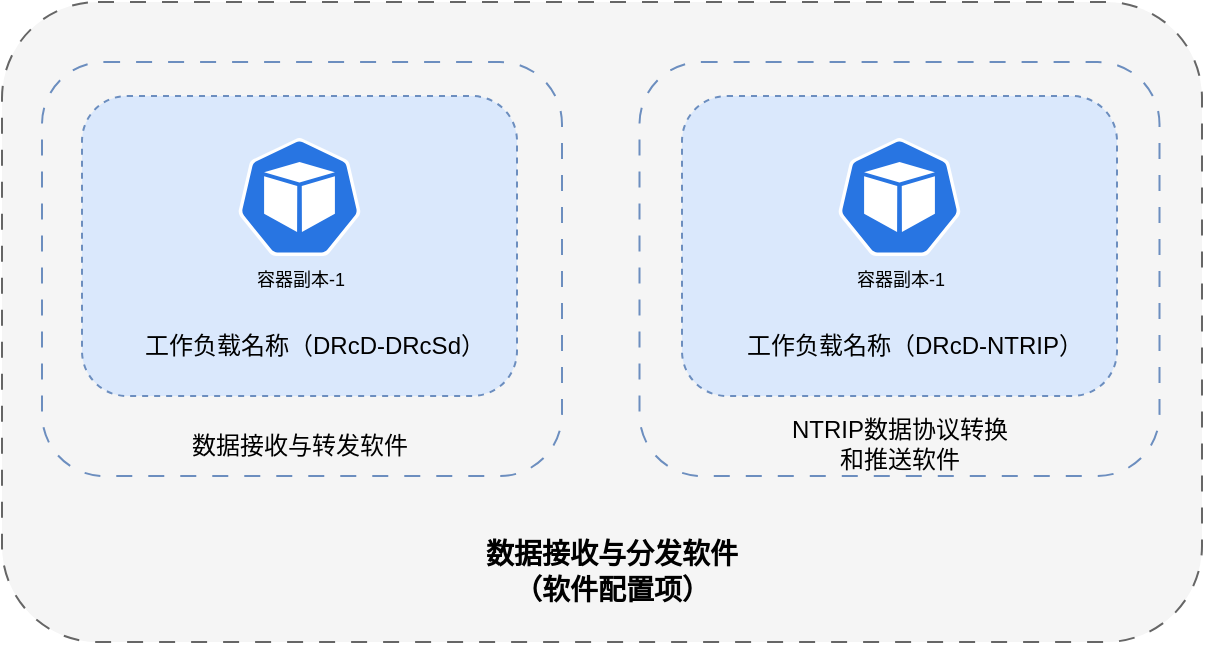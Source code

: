 <mxfile version="25.0.1" pages="24">
  <diagram id="3S1Ai9-wjpg00jcp9o5-" name="数据接收与分发软件">
    <mxGraphModel dx="1050" dy="522" grid="1" gridSize="10" guides="1" tooltips="1" connect="1" arrows="1" fold="1" page="1" pageScale="1" pageWidth="1169" pageHeight="827" math="0" shadow="0">
      <root>
        <mxCell id="0" />
        <mxCell id="1" parent="0" />
        <mxCell id="UiOhSvMshdtVFnM0pSpJ-1" value="" style="rounded=1;whiteSpace=wrap;html=1;dashed=1;dashPattern=8 8;fillColor=#f5f5f5;strokeColor=#666666;fontColor=#333333;movable=1;resizable=1;rotatable=1;deletable=1;editable=1;locked=0;connectable=1;" parent="1" vertex="1">
          <mxGeometry x="250" y="230" width="600" height="320" as="geometry" />
        </mxCell>
        <mxCell id="UiOhSvMshdtVFnM0pSpJ-2" value="" style="rounded=1;whiteSpace=wrap;html=1;glass=0;shadow=0;fillColor=#dae8fc;strokeColor=#6c8ebf;dashed=1;" parent="1" vertex="1">
          <mxGeometry x="290" y="277" width="217.5" height="150" as="geometry" />
        </mxCell>
        <mxCell id="UiOhSvMshdtVFnM0pSpJ-3" value="工作负载名称（DRcD-DRcSd）" style="text;html=1;align=center;verticalAlign=middle;whiteSpace=wrap;rounded=0;fontSize=12;" parent="1" vertex="1">
          <mxGeometry x="310" y="387" width="192.5" height="30" as="geometry" />
        </mxCell>
        <mxCell id="UiOhSvMshdtVFnM0pSpJ-4" value="容器副本-1" style="aspect=fixed;sketch=0;html=1;dashed=0;whitespace=wrap;verticalLabelPosition=bottom;verticalAlign=top;fillColor=#2875E2;strokeColor=#ffffff;points=[[0.005,0.63,0],[0.1,0.2,0],[0.9,0.2,0],[0.5,0,0],[0.995,0.63,0],[0.72,0.99,0],[0.5,1,0],[0.28,0.99,0]];shape=mxgraph.kubernetes.icon2;prIcon=pod;fontSize=9;" parent="1" vertex="1">
          <mxGeometry x="368.02" y="298" width="61.46" height="59" as="geometry" />
        </mxCell>
        <mxCell id="UiOhSvMshdtVFnM0pSpJ-17" value="&lt;span style=&quot;font-size: 10.5pt; line-height: 125%; font-family: 宋体;&quot;&gt;数据接收与分发软件&lt;br&gt;（软件配置项）&lt;/span&gt;" style="text;html=1;align=center;verticalAlign=middle;whiteSpace=wrap;rounded=0;fontStyle=1" parent="1" vertex="1">
          <mxGeometry x="481" y="500" width="148" height="30" as="geometry" />
        </mxCell>
        <mxCell id="UiOhSvMshdtVFnM0pSpJ-21" value="" style="rounded=1;whiteSpace=wrap;html=1;glass=0;shadow=0;fillColor=none;strokeColor=#6c8ebf;dashed=1;dashPattern=8 8;" parent="1" vertex="1">
          <mxGeometry x="270" y="260" width="260" height="207" as="geometry" />
        </mxCell>
        <mxCell id="UiOhSvMshdtVFnM0pSpJ-22" value="数据接收与转发软件" style="text;html=1;align=center;verticalAlign=middle;whiteSpace=wrap;rounded=0;" parent="1" vertex="1">
          <mxGeometry x="338.75" y="437" width="120" height="30" as="geometry" />
        </mxCell>
        <mxCell id="UiOhSvMshdtVFnM0pSpJ-23" value="" style="rounded=1;whiteSpace=wrap;html=1;glass=0;shadow=0;fillColor=#dae8fc;strokeColor=#6c8ebf;dashed=1;" parent="1" vertex="1">
          <mxGeometry x="590" y="277" width="217.5" height="150" as="geometry" />
        </mxCell>
        <mxCell id="UiOhSvMshdtVFnM0pSpJ-24" value="工作负载名称（DRcD-NTRIP）" style="text;html=1;align=center;verticalAlign=middle;whiteSpace=wrap;rounded=0;fontSize=12;" parent="1" vertex="1">
          <mxGeometry x="610" y="387" width="192.5" height="30" as="geometry" />
        </mxCell>
        <mxCell id="UiOhSvMshdtVFnM0pSpJ-25" value="容器副本-1" style="aspect=fixed;sketch=0;html=1;dashed=0;whitespace=wrap;verticalLabelPosition=bottom;verticalAlign=top;fillColor=#2875E2;strokeColor=#ffffff;points=[[0.005,0.63,0],[0.1,0.2,0],[0.9,0.2,0],[0.5,0,0],[0.995,0.63,0],[0.72,0.99,0],[0.5,1,0],[0.28,0.99,0]];shape=mxgraph.kubernetes.icon2;prIcon=pod;fontSize=9;" parent="1" vertex="1">
          <mxGeometry x="668.02" y="298" width="61.46" height="59" as="geometry" />
        </mxCell>
        <mxCell id="UiOhSvMshdtVFnM0pSpJ-26" value="" style="rounded=1;whiteSpace=wrap;html=1;glass=0;shadow=0;fillColor=none;strokeColor=#6c8ebf;dashed=1;dashPattern=8 8;" parent="1" vertex="1">
          <mxGeometry x="568.75" y="260" width="260" height="207" as="geometry" />
        </mxCell>
        <mxCell id="UiOhSvMshdtVFnM0pSpJ-27" value="NTRIP数据协议转换和推送软件" style="text;html=1;align=center;verticalAlign=middle;whiteSpace=wrap;rounded=0;" parent="1" vertex="1">
          <mxGeometry x="638.75" y="436" width="120" height="30" as="geometry" />
        </mxCell>
      </root>
    </mxGraphModel>
  </diagram>
  <diagram name="数据发送软件" id="1pDpwJhHvxJRaniciHu5">
    <mxGraphModel dx="1434" dy="738" grid="1" gridSize="10" guides="1" tooltips="1" connect="1" arrows="1" fold="1" page="1" pageScale="1" pageWidth="1169" pageHeight="827" math="0" shadow="0">
      <root>
        <mxCell id="BQRov2wbgLoB2eI2ybDL-0" />
        <mxCell id="BQRov2wbgLoB2eI2ybDL-1" parent="BQRov2wbgLoB2eI2ybDL-0" />
        <mxCell id="BQRov2wbgLoB2eI2ybDL-2" value="" style="rounded=1;whiteSpace=wrap;html=1;dashed=1;dashPattern=8 8;fillColor=#f5f5f5;strokeColor=#666666;fontColor=#333333;movable=1;resizable=1;rotatable=1;deletable=1;editable=1;locked=0;connectable=1;" vertex="1" parent="BQRov2wbgLoB2eI2ybDL-1">
          <mxGeometry x="228.75" y="230" width="340" height="320" as="geometry" />
        </mxCell>
        <mxCell id="BQRov2wbgLoB2eI2ybDL-3" value="" style="rounded=1;whiteSpace=wrap;html=1;glass=0;shadow=0;fillColor=#dae8fc;strokeColor=#6c8ebf;dashed=1;" vertex="1" parent="BQRov2wbgLoB2eI2ybDL-1">
          <mxGeometry x="290" y="277" width="217.5" height="150" as="geometry" />
        </mxCell>
        <mxCell id="BQRov2wbgLoB2eI2ybDL-4" value="工作负载名称（DSd-DRcSd）" style="text;html=1;align=center;verticalAlign=middle;whiteSpace=wrap;rounded=0;fontSize=12;" vertex="1" parent="BQRov2wbgLoB2eI2ybDL-1">
          <mxGeometry x="310" y="387" width="192.5" height="30" as="geometry" />
        </mxCell>
        <mxCell id="BQRov2wbgLoB2eI2ybDL-5" value="容器副本-1" style="aspect=fixed;sketch=0;html=1;dashed=0;whitespace=wrap;verticalLabelPosition=bottom;verticalAlign=top;fillColor=#2875E2;strokeColor=#ffffff;points=[[0.005,0.63,0],[0.1,0.2,0],[0.9,0.2,0],[0.5,0,0],[0.995,0.63,0],[0.72,0.99,0],[0.5,1,0],[0.28,0.99,0]];shape=mxgraph.kubernetes.icon2;prIcon=pod;fontSize=9;" vertex="1" parent="BQRov2wbgLoB2eI2ybDL-1">
          <mxGeometry x="368.02" y="298" width="61.46" height="59" as="geometry" />
        </mxCell>
        <mxCell id="BQRov2wbgLoB2eI2ybDL-6" value="&lt;span style=&quot;font-size: 10.5pt; line-height: 125%; font-family: 宋体;&quot;&gt;&lt;span style=&quot;font-size: 10.5pt; line-height: 125%;&quot;&gt;数据发送软件&lt;/span&gt;&lt;br&gt;（软件配置项）&lt;/span&gt;" style="text;html=1;align=center;verticalAlign=middle;whiteSpace=wrap;rounded=0;fontStyle=1" vertex="1" parent="BQRov2wbgLoB2eI2ybDL-1">
          <mxGeometry x="324.75" y="510" width="148" height="30" as="geometry" />
        </mxCell>
        <mxCell id="BQRov2wbgLoB2eI2ybDL-7" value="" style="rounded=1;whiteSpace=wrap;html=1;glass=0;shadow=0;fillColor=none;strokeColor=#6c8ebf;dashed=1;dashPattern=8 8;" vertex="1" parent="BQRov2wbgLoB2eI2ybDL-1">
          <mxGeometry x="268.75" y="260" width="260" height="207" as="geometry" />
        </mxCell>
        <mxCell id="BQRov2wbgLoB2eI2ybDL-8" value="数据接收与转发软件" style="text;html=1;align=center;verticalAlign=middle;whiteSpace=wrap;rounded=0;" vertex="1" parent="BQRov2wbgLoB2eI2ybDL-1">
          <mxGeometry x="338.75" y="437" width="120" height="30" as="geometry" />
        </mxCell>
      </root>
    </mxGraphModel>
  </diagram>
  <diagram name="近极轨基于星地星间的卫星精密轨道与钟差确定软件" id="--0RVzm7nZ2oGXB08Fx9">
    <mxGraphModel dx="1687" dy="868" grid="1" gridSize="10" guides="1" tooltips="1" connect="1" arrows="1" fold="1" page="1" pageScale="1" pageWidth="1169" pageHeight="827" math="0" shadow="0">
      <root>
        <mxCell id="Z6uRRBzNyPhB0YjEECRh-0" />
        <mxCell id="Z6uRRBzNyPhB0YjEECRh-1" parent="Z6uRRBzNyPhB0YjEECRh-0" />
        <mxCell id="Z6uRRBzNyPhB0YjEECRh-2" value="" style="rounded=1;whiteSpace=wrap;html=1;dashed=1;dashPattern=8 8;fillColor=#f5f5f5;strokeColor=#666666;fontColor=#333333;movable=1;resizable=1;rotatable=1;deletable=1;editable=1;locked=0;connectable=1;" vertex="1" parent="Z6uRRBzNyPhB0YjEECRh-1">
          <mxGeometry x="110" y="140" width="987.46" height="590" as="geometry" />
        </mxCell>
        <mxCell id="jCJ7dbCkGFMqhsOpQjCL-7" value="" style="rounded=1;whiteSpace=wrap;html=1;glass=0;shadow=0;fillColor=none;strokeColor=#6c8ebf;dashed=1;dashPattern=8 8;" vertex="1" parent="Z6uRRBzNyPhB0YjEECRh-1">
          <mxGeometry x="455.25" y="173" width="554.75" height="207" as="geometry" />
        </mxCell>
        <mxCell id="Z6uRRBzNyPhB0YjEECRh-7" value="" style="rounded=1;whiteSpace=wrap;html=1;glass=0;shadow=0;fillColor=none;strokeColor=#6c8ebf;dashed=1;dashPattern=8 8;" vertex="1" parent="Z6uRRBzNyPhB0YjEECRh-1">
          <mxGeometry x="164" y="418.5" width="260" height="207" as="geometry" />
        </mxCell>
        <mxCell id="lkSvQUNPede0XeDhwE9I-5" value="" style="rounded=1;whiteSpace=wrap;html=1;glass=0;shadow=0;fillColor=none;strokeColor=#6c8ebf;dashed=1;dashPattern=8 8;" vertex="1" parent="Z6uRRBzNyPhB0YjEECRh-1">
          <mxGeometry x="455.25" y="418.5" width="260" height="207" as="geometry" />
        </mxCell>
        <mxCell id="Z6uRRBzNyPhB0YjEECRh-3" value="" style="rounded=1;whiteSpace=wrap;html=1;glass=0;shadow=0;fillColor=#dae8fc;strokeColor=#6c8ebf;dashed=1;" vertex="1" parent="Z6uRRBzNyPhB0YjEECRh-1">
          <mxGeometry x="185.25" y="427" width="217.5" height="150" as="geometry" />
        </mxCell>
        <mxCell id="Z6uRRBzNyPhB0YjEECRh-4" value="工作负载名称&lt;br&gt;NPOISGPOC-LOTD" style="text;html=1;align=center;verticalAlign=middle;whiteSpace=wrap;rounded=0;fontSize=12;" vertex="1" parent="Z6uRRBzNyPhB0YjEECRh-1">
          <mxGeometry x="197.75" y="537" width="192.5" height="30" as="geometry" />
        </mxCell>
        <mxCell id="Z6uRRBzNyPhB0YjEECRh-5" value="容器副本-1" style="aspect=fixed;sketch=0;html=1;dashed=0;whitespace=wrap;verticalLabelPosition=bottom;verticalAlign=top;fillColor=#2875E2;strokeColor=#ffffff;points=[[0.005,0.63,0],[0.1,0.2,0],[0.9,0.2,0],[0.5,0,0],[0.995,0.63,0],[0.72,0.99,0],[0.5,1,0],[0.28,0.99,0]];shape=mxgraph.kubernetes.icon2;prIcon=pod;fontSize=10;" vertex="1" parent="Z6uRRBzNyPhB0YjEECRh-1">
          <mxGeometry x="205.25" y="448" width="52.08" height="50" as="geometry" />
        </mxCell>
        <mxCell id="Z6uRRBzNyPhB0YjEECRh-6" value="&lt;span style=&quot;font-size: 10.5pt; line-height: 125%; font-family: 宋体;&quot;&gt;近极轨基于星地星间的卫星精密轨道与钟差确定软件&lt;br&gt;（软件配置项）&lt;/span&gt;" style="text;html=1;align=center;verticalAlign=middle;whiteSpace=wrap;rounded=0;fontStyle=1" vertex="1" parent="Z6uRRBzNyPhB0YjEECRh-1">
          <mxGeometry x="394.06" y="680" width="379.87" height="40" as="geometry" />
        </mxCell>
        <mxCell id="Z6uRRBzNyPhB0YjEECRh-8" value="低轨卫星独立定轨定时处理软件" style="text;html=1;align=center;verticalAlign=middle;whiteSpace=wrap;rounded=0;" vertex="1" parent="Z6uRRBzNyPhB0YjEECRh-1">
          <mxGeometry x="234" y="592.5" width="120" height="30" as="geometry" />
        </mxCell>
        <mxCell id="lkSvQUNPede0XeDhwE9I-0" value="容器副本-2" style="aspect=fixed;sketch=0;html=1;dashed=0;whitespace=wrap;verticalLabelPosition=bottom;verticalAlign=top;fillColor=#2875E2;strokeColor=#ffffff;points=[[0.005,0.63,0],[0.1,0.2,0],[0.9,0.2,0],[0.5,0,0],[0.995,0.63,0],[0.72,0.99,0],[0.5,1,0],[0.28,0.99,0]];shape=mxgraph.kubernetes.icon2;prIcon=pod;fontSize=10;" vertex="1" parent="Z6uRRBzNyPhB0YjEECRh-1">
          <mxGeometry x="267.96" y="448" width="52.08" height="50" as="geometry" />
        </mxCell>
        <mxCell id="lkSvQUNPede0XeDhwE9I-1" value="容器副本-3" style="aspect=fixed;sketch=0;html=1;dashed=0;whitespace=wrap;verticalLabelPosition=bottom;verticalAlign=top;fillColor=#2875E2;strokeColor=#ffffff;points=[[0.005,0.63,0],[0.1,0.2,0],[0.9,0.2,0],[0.5,0,0],[0.995,0.63,0],[0.72,0.99,0],[0.5,1,0],[0.28,0.99,0]];shape=mxgraph.kubernetes.icon2;prIcon=pod;fontSize=10;" vertex="1" parent="Z6uRRBzNyPhB0YjEECRh-1">
          <mxGeometry x="335.25" y="448" width="52.08" height="50" as="geometry" />
        </mxCell>
        <mxCell id="lkSvQUNPede0XeDhwE9I-2" value="" style="rounded=1;whiteSpace=wrap;html=1;glass=0;shadow=0;fillColor=#dae8fc;strokeColor=#6c8ebf;dashed=1;" vertex="1" parent="Z6uRRBzNyPhB0YjEECRh-1">
          <mxGeometry x="476.5" y="427" width="217.5" height="150" as="geometry" />
        </mxCell>
        <mxCell id="lkSvQUNPede0XeDhwE9I-3" value="工作负载名称&lt;br&gt;NPOISGPOC-ISLTS" style="text;html=1;align=center;verticalAlign=middle;whiteSpace=wrap;rounded=0;fontSize=12;" vertex="1" parent="Z6uRRBzNyPhB0YjEECRh-1">
          <mxGeometry x="489" y="537" width="192.5" height="30" as="geometry" />
        </mxCell>
        <mxCell id="lkSvQUNPede0XeDhwE9I-4" value="容器副本-1" style="aspect=fixed;sketch=0;html=1;dashed=0;whitespace=wrap;verticalLabelPosition=bottom;verticalAlign=top;fillColor=#2875E2;strokeColor=#ffffff;points=[[0.005,0.63,0],[0.1,0.2,0],[0.9,0.2,0],[0.5,0,0],[0.995,0.63,0],[0.72,0.99,0],[0.5,1,0],[0.28,0.99,0]];shape=mxgraph.kubernetes.icon2;prIcon=pod;fontSize=10;" vertex="1" parent="Z6uRRBzNyPhB0YjEECRh-1">
          <mxGeometry x="496.5" y="448" width="52.08" height="50" as="geometry" />
        </mxCell>
        <mxCell id="lkSvQUNPede0XeDhwE9I-6" value="实时星间双向时间同步软件" style="text;html=1;align=center;verticalAlign=middle;whiteSpace=wrap;rounded=0;" vertex="1" parent="Z6uRRBzNyPhB0YjEECRh-1">
          <mxGeometry x="525.25" y="592.5" width="120" height="30" as="geometry" />
        </mxCell>
        <mxCell id="lkSvQUNPede0XeDhwE9I-7" value="容器副本-2" style="aspect=fixed;sketch=0;html=1;dashed=0;whitespace=wrap;verticalLabelPosition=bottom;verticalAlign=top;fillColor=#2875E2;strokeColor=#ffffff;points=[[0.005,0.63,0],[0.1,0.2,0],[0.9,0.2,0],[0.5,0,0],[0.995,0.63,0],[0.72,0.99,0],[0.5,1,0],[0.28,0.99,0]];shape=mxgraph.kubernetes.icon2;prIcon=pod;fontSize=10;" vertex="1" parent="Z6uRRBzNyPhB0YjEECRh-1">
          <mxGeometry x="559.21" y="448" width="52.08" height="50" as="geometry" />
        </mxCell>
        <mxCell id="lkSvQUNPede0XeDhwE9I-8" value="容器副本-3" style="aspect=fixed;sketch=0;html=1;dashed=0;whitespace=wrap;verticalLabelPosition=bottom;verticalAlign=top;fillColor=#2875E2;strokeColor=#ffffff;points=[[0.005,0.63,0],[0.1,0.2,0],[0.9,0.2,0],[0.5,0,0],[0.995,0.63,0],[0.72,0.99,0],[0.5,1,0],[0.28,0.99,0]];shape=mxgraph.kubernetes.icon2;prIcon=pod;fontSize=10;" vertex="1" parent="Z6uRRBzNyPhB0YjEECRh-1">
          <mxGeometry x="626.5" y="448" width="52.08" height="50" as="geometry" />
        </mxCell>
        <mxCell id="lkSvQUNPede0XeDhwE9I-9" value="" style="rounded=1;whiteSpace=wrap;html=1;glass=0;shadow=0;fillColor=none;strokeColor=#6c8ebf;dashed=1;dashPattern=8 8;" vertex="1" parent="Z6uRRBzNyPhB0YjEECRh-1">
          <mxGeometry x="745.25" y="418.5" width="260" height="207" as="geometry" />
        </mxCell>
        <mxCell id="lkSvQUNPede0XeDhwE9I-10" value="" style="rounded=1;whiteSpace=wrap;html=1;glass=0;shadow=0;fillColor=#dae8fc;strokeColor=#6c8ebf;dashed=1;" vertex="1" parent="Z6uRRBzNyPhB0YjEECRh-1">
          <mxGeometry x="766.5" y="427" width="217.5" height="150" as="geometry" />
        </mxCell>
        <mxCell id="lkSvQUNPede0XeDhwE9I-11" value="工作负载名称&lt;br&gt;NPOISGPOC-CSS" style="text;html=1;align=center;verticalAlign=middle;whiteSpace=wrap;rounded=0;fontSize=12;" vertex="1" parent="Z6uRRBzNyPhB0YjEECRh-1">
          <mxGeometry x="779" y="537" width="192.5" height="30" as="geometry" />
        </mxCell>
        <mxCell id="lkSvQUNPede0XeDhwE9I-12" value="容器副本-1" style="aspect=fixed;sketch=0;html=1;dashed=0;whitespace=wrap;verticalLabelPosition=bottom;verticalAlign=top;fillColor=#2875E2;strokeColor=#ffffff;points=[[0.005,0.63,0],[0.1,0.2,0],[0.9,0.2,0],[0.5,0,0],[0.995,0.63,0],[0.72,0.99,0],[0.5,1,0],[0.28,0.99,0]];shape=mxgraph.kubernetes.icon2;prIcon=pod;fontSize=10;" vertex="1" parent="Z6uRRBzNyPhB0YjEECRh-1">
          <mxGeometry x="786.5" y="448" width="52.08" height="50" as="geometry" />
        </mxCell>
        <mxCell id="lkSvQUNPede0XeDhwE9I-13" value="LEO卫星钟小步调频软件" style="text;html=1;align=center;verticalAlign=middle;whiteSpace=wrap;rounded=0;" vertex="1" parent="Z6uRRBzNyPhB0YjEECRh-1">
          <mxGeometry x="815.25" y="592.5" width="120" height="30" as="geometry" />
        </mxCell>
        <mxCell id="lkSvQUNPede0XeDhwE9I-14" value="容器副本-2" style="aspect=fixed;sketch=0;html=1;dashed=0;whitespace=wrap;verticalLabelPosition=bottom;verticalAlign=top;fillColor=#2875E2;strokeColor=#ffffff;points=[[0.005,0.63,0],[0.1,0.2,0],[0.9,0.2,0],[0.5,0,0],[0.995,0.63,0],[0.72,0.99,0],[0.5,1,0],[0.28,0.99,0]];shape=mxgraph.kubernetes.icon2;prIcon=pod;fontSize=10;" vertex="1" parent="Z6uRRBzNyPhB0YjEECRh-1">
          <mxGeometry x="849.21" y="448" width="52.08" height="50" as="geometry" />
        </mxCell>
        <mxCell id="lkSvQUNPede0XeDhwE9I-15" value="容器副本-3" style="aspect=fixed;sketch=0;html=1;dashed=0;whitespace=wrap;verticalLabelPosition=bottom;verticalAlign=top;fillColor=#2875E2;strokeColor=#ffffff;points=[[0.005,0.63,0],[0.1,0.2,0],[0.9,0.2,0],[0.5,0,0],[0.995,0.63,0],[0.72,0.99,0],[0.5,1,0],[0.28,0.99,0]];shape=mxgraph.kubernetes.icon2;prIcon=pod;fontSize=10;" vertex="1" parent="Z6uRRBzNyPhB0YjEECRh-1">
          <mxGeometry x="916.5" y="448" width="52.08" height="50" as="geometry" />
        </mxCell>
        <mxCell id="lkSvQUNPede0XeDhwE9I-16" value="" style="rounded=1;whiteSpace=wrap;html=1;glass=0;shadow=0;fillColor=none;strokeColor=#6c8ebf;dashed=1;dashPattern=8 8;" vertex="1" parent="Z6uRRBzNyPhB0YjEECRh-1">
          <mxGeometry x="164" y="173" width="260" height="207" as="geometry" />
        </mxCell>
        <mxCell id="lkSvQUNPede0XeDhwE9I-17" value="" style="rounded=1;whiteSpace=wrap;html=1;glass=0;shadow=0;fillColor=#dae8fc;strokeColor=#6c8ebf;dashed=1;" vertex="1" parent="Z6uRRBzNyPhB0YjEECRh-1">
          <mxGeometry x="185.25" y="181.5" width="217.5" height="150" as="geometry" />
        </mxCell>
        <mxCell id="lkSvQUNPede0XeDhwE9I-18" value="工作负载名称&lt;br&gt;NPOISGPOC-LSPOD" style="text;html=1;align=center;verticalAlign=middle;whiteSpace=wrap;rounded=0;fontSize=12;" vertex="1" parent="Z6uRRBzNyPhB0YjEECRh-1">
          <mxGeometry x="197.75" y="291.5" width="192.5" height="30" as="geometry" />
        </mxCell>
        <mxCell id="lkSvQUNPede0XeDhwE9I-19" value="容器副本-1" style="aspect=fixed;sketch=0;html=1;dashed=0;whitespace=wrap;verticalLabelPosition=bottom;verticalAlign=top;fillColor=#2875E2;strokeColor=#ffffff;points=[[0.005,0.63,0],[0.1,0.2,0],[0.9,0.2,0],[0.5,0,0],[0.995,0.63,0],[0.72,0.99,0],[0.5,1,0],[0.28,0.99,0]];shape=mxgraph.kubernetes.icon2;prIcon=pod;fontSize=10;" vertex="1" parent="Z6uRRBzNyPhB0YjEECRh-1">
          <mxGeometry x="205.25" y="202.5" width="52.08" height="50" as="geometry" />
        </mxCell>
        <mxCell id="lkSvQUNPede0XeDhwE9I-20" value="低轨卫星单星动力学/运动学定轨及星历参数生成软件" style="text;html=1;align=center;verticalAlign=middle;whiteSpace=wrap;rounded=0;" vertex="1" parent="Z6uRRBzNyPhB0YjEECRh-1">
          <mxGeometry x="216.63" y="343" width="154.75" height="30" as="geometry" />
        </mxCell>
        <mxCell id="lkSvQUNPede0XeDhwE9I-21" value="容器副本-2" style="aspect=fixed;sketch=0;html=1;dashed=0;whitespace=wrap;verticalLabelPosition=bottom;verticalAlign=top;fillColor=#2875E2;strokeColor=#ffffff;points=[[0.005,0.63,0],[0.1,0.2,0],[0.9,0.2,0],[0.5,0,0],[0.995,0.63,0],[0.72,0.99,0],[0.5,1,0],[0.28,0.99,0]];shape=mxgraph.kubernetes.icon2;prIcon=pod;fontSize=10;" vertex="1" parent="Z6uRRBzNyPhB0YjEECRh-1">
          <mxGeometry x="267.96" y="202.5" width="52.08" height="50" as="geometry" />
        </mxCell>
        <mxCell id="lkSvQUNPede0XeDhwE9I-22" value="容器副本-3" style="aspect=fixed;sketch=0;html=1;dashed=0;whitespace=wrap;verticalLabelPosition=bottom;verticalAlign=top;fillColor=#2875E2;strokeColor=#ffffff;points=[[0.005,0.63,0],[0.1,0.2,0],[0.9,0.2,0],[0.5,0,0],[0.995,0.63,0],[0.72,0.99,0],[0.5,1,0],[0.28,0.99,0]];shape=mxgraph.kubernetes.icon2;prIcon=pod;fontSize=10;" vertex="1" parent="Z6uRRBzNyPhB0YjEECRh-1">
          <mxGeometry x="335.25" y="202.5" width="52.08" height="50" as="geometry" />
        </mxCell>
        <mxCell id="jCJ7dbCkGFMqhsOpQjCL-8" value="" style="rounded=1;whiteSpace=wrap;html=1;glass=0;shadow=0;fillColor=#dae8fc;strokeColor=#6c8ebf;dashed=1;" vertex="1" parent="Z6uRRBzNyPhB0YjEECRh-1">
          <mxGeometry x="489" y="194.5" width="190" height="150" as="geometry" />
        </mxCell>
        <mxCell id="jCJ7dbCkGFMqhsOpQjCL-9" value="工作负载名称&lt;br&gt;NPOISGPOC-LSPOD-Master" style="text;html=1;align=center;verticalAlign=middle;whiteSpace=wrap;rounded=0;fontSize=12;" vertex="1" parent="Z6uRRBzNyPhB0YjEECRh-1">
          <mxGeometry x="493.38" y="304.5" width="192.5" height="30" as="geometry" />
        </mxCell>
        <mxCell id="jCJ7dbCkGFMqhsOpQjCL-10" value="容器副本-1" style="aspect=fixed;sketch=0;html=1;dashed=0;whitespace=wrap;verticalLabelPosition=bottom;verticalAlign=top;fillColor=#2875E2;strokeColor=#ffffff;points=[[0.005,0.63,0],[0.1,0.2,0],[0.9,0.2,0],[0.5,0,0],[0.995,0.63,0],[0.72,0.99,0],[0.5,1,0],[0.28,0.99,0]];shape=mxgraph.kubernetes.icon2;prIcon=pod;fontSize=10;" vertex="1" parent="Z6uRRBzNyPhB0YjEECRh-1">
          <mxGeometry x="563.59" y="215.5" width="52.08" height="50" as="geometry" />
        </mxCell>
        <mxCell id="jCJ7dbCkGFMqhsOpQjCL-11" value="星地双向时间同步软件" style="text;html=1;align=center;verticalAlign=middle;whiteSpace=wrap;rounded=0;" vertex="1" parent="Z6uRRBzNyPhB0YjEECRh-1">
          <mxGeometry x="645.25" y="350" width="154.75" height="30" as="geometry" />
        </mxCell>
        <mxCell id="jCJ7dbCkGFMqhsOpQjCL-22" value="" style="rounded=1;whiteSpace=wrap;html=1;glass=0;shadow=0;fillColor=#dae8fc;strokeColor=#6c8ebf;dashed=1;" vertex="1" parent="Z6uRRBzNyPhB0YjEECRh-1">
          <mxGeometry x="776.81" y="194.5" width="190" height="150" as="geometry" />
        </mxCell>
        <mxCell id="jCJ7dbCkGFMqhsOpQjCL-23" value="工作负载名称&lt;br&gt;NPOISGPOC-LSPOD-Slave" style="text;html=1;align=center;verticalAlign=middle;whiteSpace=wrap;rounded=0;fontSize=12;" vertex="1" parent="Z6uRRBzNyPhB0YjEECRh-1">
          <mxGeometry x="781.19" y="304.5" width="192.5" height="30" as="geometry" />
        </mxCell>
        <mxCell id="jCJ7dbCkGFMqhsOpQjCL-24" value="容器副本-1" style="aspect=fixed;sketch=0;html=1;dashed=0;whitespace=wrap;verticalLabelPosition=bottom;verticalAlign=top;fillColor=#2875E2;strokeColor=#ffffff;points=[[0.005,0.63,0],[0.1,0.2,0],[0.9,0.2,0],[0.5,0,0],[0.995,0.63,0],[0.72,0.99,0],[0.5,1,0],[0.28,0.99,0]];shape=mxgraph.kubernetes.icon2;prIcon=pod;fontSize=10;" vertex="1" parent="Z6uRRBzNyPhB0YjEECRh-1">
          <mxGeometry x="851.4" y="215.5" width="52.08" height="50" as="geometry" />
        </mxCell>
        <mxCell id="jCJ7dbCkGFMqhsOpQjCL-25" value="" style="endArrow=classic;startArrow=classic;html=1;rounded=0;entryX=0.001;entryY=0.563;entryDx=0;entryDy=0;entryPerimeter=0;dashed=1;" edge="1" parent="Z6uRRBzNyPhB0YjEECRh-1" target="jCJ7dbCkGFMqhsOpQjCL-22">
          <mxGeometry width="50" height="50" relative="1" as="geometry">
            <mxPoint x="680" y="280" as="sourcePoint" />
            <mxPoint x="770" y="370" as="targetPoint" />
          </mxGeometry>
        </mxCell>
        <mxCell id="Al8w0X3DRsAPJaxMgBXq-0" value="主备切换机制" style="text;html=1;align=center;verticalAlign=middle;whiteSpace=wrap;rounded=0;" vertex="1" parent="Z6uRRBzNyPhB0YjEECRh-1">
          <mxGeometry x="702.63" y="290" width="60" height="30" as="geometry" />
        </mxCell>
      </root>
    </mxGraphModel>
  </diagram>
  <diagram name="近极轨基于星载GNSS的卫星精密轨道与钟差确定软件" id="6yxDPHgW-SkGCe7wE9KQ">
    <mxGraphModel dx="1434" dy="738" grid="1" gridSize="10" guides="1" tooltips="1" connect="1" arrows="1" fold="1" page="1" pageScale="1" pageWidth="1169" pageHeight="827" math="0" shadow="0">
      <root>
        <mxCell id="D0u8mJZeue2FwGdXkEh8-0" />
        <mxCell id="D0u8mJZeue2FwGdXkEh8-1" parent="D0u8mJZeue2FwGdXkEh8-0" />
        <mxCell id="D0u8mJZeue2FwGdXkEh8-2" value="" style="rounded=1;whiteSpace=wrap;html=1;dashed=1;dashPattern=8 8;fillColor=#f5f5f5;strokeColor=#666666;fontColor=#333333;movable=1;resizable=1;rotatable=1;deletable=1;editable=1;locked=0;connectable=1;" vertex="1" parent="D0u8mJZeue2FwGdXkEh8-1">
          <mxGeometry x="110" y="140" width="987.46" height="590" as="geometry" />
        </mxCell>
        <mxCell id="D0u8mJZeue2FwGdXkEh8-3" value="" style="rounded=1;whiteSpace=wrap;html=1;glass=0;shadow=0;fillColor=none;strokeColor=#6c8ebf;dashed=1;dashPattern=8 8;" vertex="1" parent="D0u8mJZeue2FwGdXkEh8-1">
          <mxGeometry x="455.25" y="174" width="264.75" height="207" as="geometry" />
        </mxCell>
        <mxCell id="D0u8mJZeue2FwGdXkEh8-4" value="" style="rounded=1;whiteSpace=wrap;html=1;glass=0;shadow=0;fillColor=none;strokeColor=#6c8ebf;dashed=1;dashPattern=8 8;" vertex="1" parent="D0u8mJZeue2FwGdXkEh8-1">
          <mxGeometry x="164" y="418.5" width="260" height="207" as="geometry" />
        </mxCell>
        <mxCell id="D0u8mJZeue2FwGdXkEh8-5" value="" style="rounded=1;whiteSpace=wrap;html=1;glass=0;shadow=0;fillColor=none;strokeColor=#6c8ebf;dashed=1;dashPattern=8 8;" vertex="1" parent="D0u8mJZeue2FwGdXkEh8-1">
          <mxGeometry x="455.25" y="418.5" width="260" height="207" as="geometry" />
        </mxCell>
        <mxCell id="D0u8mJZeue2FwGdXkEh8-6" value="" style="rounded=1;whiteSpace=wrap;html=1;glass=0;shadow=0;fillColor=#dae8fc;strokeColor=#6c8ebf;dashed=1;" vertex="1" parent="D0u8mJZeue2FwGdXkEh8-1">
          <mxGeometry x="185.25" y="427" width="217.5" height="150" as="geometry" />
        </mxCell>
        <mxCell id="D0u8mJZeue2FwGdXkEh8-7" value="工作负载名称&lt;br&gt;NPOGPOC-LOTD" style="text;html=1;align=center;verticalAlign=middle;whiteSpace=wrap;rounded=0;fontSize=12;" vertex="1" parent="D0u8mJZeue2FwGdXkEh8-1">
          <mxGeometry x="197.75" y="537" width="192.5" height="30" as="geometry" />
        </mxCell>
        <mxCell id="D0u8mJZeue2FwGdXkEh8-8" value="容器副本-1" style="aspect=fixed;sketch=0;html=1;dashed=0;whitespace=wrap;verticalLabelPosition=bottom;verticalAlign=top;fillColor=#2875E2;strokeColor=#ffffff;points=[[0.005,0.63,0],[0.1,0.2,0],[0.9,0.2,0],[0.5,0,0],[0.995,0.63,0],[0.72,0.99,0],[0.5,1,0],[0.28,0.99,0]];shape=mxgraph.kubernetes.icon2;prIcon=pod;fontSize=10;" vertex="1" parent="D0u8mJZeue2FwGdXkEh8-1">
          <mxGeometry x="205.25" y="448" width="52.08" height="50" as="geometry" />
        </mxCell>
        <mxCell id="D0u8mJZeue2FwGdXkEh8-9" value="&lt;span style=&quot;font-size: 10.5pt; line-height: 125%; font-family: 宋体;&quot;&gt;近极轨基于星载GNSS的卫星精密轨道与钟差确定软件&lt;br&gt;（软件配置项）&lt;/span&gt;" style="text;html=1;align=center;verticalAlign=middle;whiteSpace=wrap;rounded=0;fontStyle=1" vertex="1" parent="D0u8mJZeue2FwGdXkEh8-1">
          <mxGeometry x="394.06" y="680" width="379.87" height="40" as="geometry" />
        </mxCell>
        <mxCell id="D0u8mJZeue2FwGdXkEh8-10" value="低轨卫星独立定轨定时处理软件" style="text;html=1;align=center;verticalAlign=middle;whiteSpace=wrap;rounded=0;" vertex="1" parent="D0u8mJZeue2FwGdXkEh8-1">
          <mxGeometry x="234" y="592.5" width="120" height="30" as="geometry" />
        </mxCell>
        <mxCell id="D0u8mJZeue2FwGdXkEh8-11" value="容器副本-2" style="aspect=fixed;sketch=0;html=1;dashed=0;whitespace=wrap;verticalLabelPosition=bottom;verticalAlign=top;fillColor=#2875E2;strokeColor=#ffffff;points=[[0.005,0.63,0],[0.1,0.2,0],[0.9,0.2,0],[0.5,0,0],[0.995,0.63,0],[0.72,0.99,0],[0.5,1,0],[0.28,0.99,0]];shape=mxgraph.kubernetes.icon2;prIcon=pod;fontSize=10;" vertex="1" parent="D0u8mJZeue2FwGdXkEh8-1">
          <mxGeometry x="267.96" y="448" width="52.08" height="50" as="geometry" />
        </mxCell>
        <mxCell id="D0u8mJZeue2FwGdXkEh8-12" value="容器副本-3" style="aspect=fixed;sketch=0;html=1;dashed=0;whitespace=wrap;verticalLabelPosition=bottom;verticalAlign=top;fillColor=#2875E2;strokeColor=#ffffff;points=[[0.005,0.63,0],[0.1,0.2,0],[0.9,0.2,0],[0.5,0,0],[0.995,0.63,0],[0.72,0.99,0],[0.5,1,0],[0.28,0.99,0]];shape=mxgraph.kubernetes.icon2;prIcon=pod;fontSize=10;" vertex="1" parent="D0u8mJZeue2FwGdXkEh8-1">
          <mxGeometry x="335.25" y="448" width="52.08" height="50" as="geometry" />
        </mxCell>
        <mxCell id="D0u8mJZeue2FwGdXkEh8-13" value="" style="rounded=1;whiteSpace=wrap;html=1;glass=0;shadow=0;fillColor=#dae8fc;strokeColor=#6c8ebf;dashed=1;" vertex="1" parent="D0u8mJZeue2FwGdXkEh8-1">
          <mxGeometry x="476.5" y="427" width="217.5" height="150" as="geometry" />
        </mxCell>
        <mxCell id="D0u8mJZeue2FwGdXkEh8-14" value="工作负载名称&lt;br&gt;NPOGPOC-IPOD" style="text;html=1;align=center;verticalAlign=middle;whiteSpace=wrap;rounded=0;fontSize=12;" vertex="1" parent="D0u8mJZeue2FwGdXkEh8-1">
          <mxGeometry x="489" y="537" width="192.5" height="30" as="geometry" />
        </mxCell>
        <mxCell id="D0u8mJZeue2FwGdXkEh8-15" value="容器副本-1" style="aspect=fixed;sketch=0;html=1;dashed=0;whitespace=wrap;verticalLabelPosition=bottom;verticalAlign=top;fillColor=#2875E2;strokeColor=#ffffff;points=[[0.005,0.63,0],[0.1,0.2,0],[0.9,0.2,0],[0.5,0,0],[0.995,0.63,0],[0.72,0.99,0],[0.5,1,0],[0.28,0.99,0]];shape=mxgraph.kubernetes.icon2;prIcon=pod;fontSize=10;" vertex="1" parent="D0u8mJZeue2FwGdXkEh8-1">
          <mxGeometry x="496.5" y="448" width="52.08" height="50" as="geometry" />
        </mxCell>
        <mxCell id="D0u8mJZeue2FwGdXkEh8-16" value="高低轨卫星联合定轨软件" style="text;html=1;align=center;verticalAlign=middle;whiteSpace=wrap;rounded=0;" vertex="1" parent="D0u8mJZeue2FwGdXkEh8-1">
          <mxGeometry x="525.25" y="592.5" width="120" height="30" as="geometry" />
        </mxCell>
        <mxCell id="D0u8mJZeue2FwGdXkEh8-17" value="容器副本-2" style="aspect=fixed;sketch=0;html=1;dashed=0;whitespace=wrap;verticalLabelPosition=bottom;verticalAlign=top;fillColor=#2875E2;strokeColor=#ffffff;points=[[0.005,0.63,0],[0.1,0.2,0],[0.9,0.2,0],[0.5,0,0],[0.995,0.63,0],[0.72,0.99,0],[0.5,1,0],[0.28,0.99,0]];shape=mxgraph.kubernetes.icon2;prIcon=pod;fontSize=10;" vertex="1" parent="D0u8mJZeue2FwGdXkEh8-1">
          <mxGeometry x="559.21" y="448" width="52.08" height="50" as="geometry" />
        </mxCell>
        <mxCell id="D0u8mJZeue2FwGdXkEh8-18" value="容器副本-3" style="aspect=fixed;sketch=0;html=1;dashed=0;whitespace=wrap;verticalLabelPosition=bottom;verticalAlign=top;fillColor=#2875E2;strokeColor=#ffffff;points=[[0.005,0.63,0],[0.1,0.2,0],[0.9,0.2,0],[0.5,0,0],[0.995,0.63,0],[0.72,0.99,0],[0.5,1,0],[0.28,0.99,0]];shape=mxgraph.kubernetes.icon2;prIcon=pod;fontSize=10;" vertex="1" parent="D0u8mJZeue2FwGdXkEh8-1">
          <mxGeometry x="626.5" y="448" width="52.08" height="50" as="geometry" />
        </mxCell>
        <mxCell id="D0u8mJZeue2FwGdXkEh8-19" value="" style="rounded=1;whiteSpace=wrap;html=1;glass=0;shadow=0;fillColor=none;strokeColor=#6c8ebf;dashed=1;dashPattern=8 8;" vertex="1" parent="D0u8mJZeue2FwGdXkEh8-1">
          <mxGeometry x="745.25" y="418.5" width="260" height="207" as="geometry" />
        </mxCell>
        <mxCell id="D0u8mJZeue2FwGdXkEh8-20" value="" style="rounded=1;whiteSpace=wrap;html=1;glass=0;shadow=0;fillColor=#dae8fc;strokeColor=#6c8ebf;dashed=1;" vertex="1" parent="D0u8mJZeue2FwGdXkEh8-1">
          <mxGeometry x="766.5" y="427" width="217.5" height="150" as="geometry" />
        </mxCell>
        <mxCell id="D0u8mJZeue2FwGdXkEh8-21" value="工作负载名称&lt;br&gt;NPOGPOC-CSS" style="text;html=1;align=center;verticalAlign=middle;whiteSpace=wrap;rounded=0;fontSize=12;" vertex="1" parent="D0u8mJZeue2FwGdXkEh8-1">
          <mxGeometry x="779" y="537" width="192.5" height="30" as="geometry" />
        </mxCell>
        <mxCell id="D0u8mJZeue2FwGdXkEh8-22" value="容器副本-1" style="aspect=fixed;sketch=0;html=1;dashed=0;whitespace=wrap;verticalLabelPosition=bottom;verticalAlign=top;fillColor=#2875E2;strokeColor=#ffffff;points=[[0.005,0.63,0],[0.1,0.2,0],[0.9,0.2,0],[0.5,0,0],[0.995,0.63,0],[0.72,0.99,0],[0.5,1,0],[0.28,0.99,0]];shape=mxgraph.kubernetes.icon2;prIcon=pod;fontSize=10;" vertex="1" parent="D0u8mJZeue2FwGdXkEh8-1">
          <mxGeometry x="786.5" y="448" width="52.08" height="50" as="geometry" />
        </mxCell>
        <mxCell id="D0u8mJZeue2FwGdXkEh8-23" value="LEO卫星钟小步调频软件" style="text;html=1;align=center;verticalAlign=middle;whiteSpace=wrap;rounded=0;" vertex="1" parent="D0u8mJZeue2FwGdXkEh8-1">
          <mxGeometry x="815.25" y="592.5" width="120" height="30" as="geometry" />
        </mxCell>
        <mxCell id="D0u8mJZeue2FwGdXkEh8-24" value="容器副本-2" style="aspect=fixed;sketch=0;html=1;dashed=0;whitespace=wrap;verticalLabelPosition=bottom;verticalAlign=top;fillColor=#2875E2;strokeColor=#ffffff;points=[[0.005,0.63,0],[0.1,0.2,0],[0.9,0.2,0],[0.5,0,0],[0.995,0.63,0],[0.72,0.99,0],[0.5,1,0],[0.28,0.99,0]];shape=mxgraph.kubernetes.icon2;prIcon=pod;fontSize=10;" vertex="1" parent="D0u8mJZeue2FwGdXkEh8-1">
          <mxGeometry x="849.21" y="448" width="52.08" height="50" as="geometry" />
        </mxCell>
        <mxCell id="D0u8mJZeue2FwGdXkEh8-25" value="容器副本-3" style="aspect=fixed;sketch=0;html=1;dashed=0;whitespace=wrap;verticalLabelPosition=bottom;verticalAlign=top;fillColor=#2875E2;strokeColor=#ffffff;points=[[0.005,0.63,0],[0.1,0.2,0],[0.9,0.2,0],[0.5,0,0],[0.995,0.63,0],[0.72,0.99,0],[0.5,1,0],[0.28,0.99,0]];shape=mxgraph.kubernetes.icon2;prIcon=pod;fontSize=10;" vertex="1" parent="D0u8mJZeue2FwGdXkEh8-1">
          <mxGeometry x="916.5" y="448" width="52.08" height="50" as="geometry" />
        </mxCell>
        <mxCell id="D0u8mJZeue2FwGdXkEh8-26" value="" style="rounded=1;whiteSpace=wrap;html=1;glass=0;shadow=0;fillColor=none;strokeColor=#6c8ebf;dashed=1;dashPattern=8 8;" vertex="1" parent="D0u8mJZeue2FwGdXkEh8-1">
          <mxGeometry x="164" y="173" width="260" height="207" as="geometry" />
        </mxCell>
        <mxCell id="D0u8mJZeue2FwGdXkEh8-27" value="" style="rounded=1;whiteSpace=wrap;html=1;glass=0;shadow=0;fillColor=#dae8fc;strokeColor=#6c8ebf;dashed=1;" vertex="1" parent="D0u8mJZeue2FwGdXkEh8-1">
          <mxGeometry x="185.25" y="181.5" width="217.5" height="150" as="geometry" />
        </mxCell>
        <mxCell id="D0u8mJZeue2FwGdXkEh8-28" value="工作负载名称&lt;br&gt;NPOGPOC-LSPOD" style="text;html=1;align=center;verticalAlign=middle;whiteSpace=wrap;rounded=0;fontSize=12;" vertex="1" parent="D0u8mJZeue2FwGdXkEh8-1">
          <mxGeometry x="197.75" y="291.5" width="192.5" height="30" as="geometry" />
        </mxCell>
        <mxCell id="D0u8mJZeue2FwGdXkEh8-29" value="容器副本-1" style="aspect=fixed;sketch=0;html=1;dashed=0;whitespace=wrap;verticalLabelPosition=bottom;verticalAlign=top;fillColor=#2875E2;strokeColor=#ffffff;points=[[0.005,0.63,0],[0.1,0.2,0],[0.9,0.2,0],[0.5,0,0],[0.995,0.63,0],[0.72,0.99,0],[0.5,1,0],[0.28,0.99,0]];shape=mxgraph.kubernetes.icon2;prIcon=pod;fontSize=10;" vertex="1" parent="D0u8mJZeue2FwGdXkEh8-1">
          <mxGeometry x="205.25" y="202.5" width="52.08" height="50" as="geometry" />
        </mxCell>
        <mxCell id="D0u8mJZeue2FwGdXkEh8-30" value="低轨卫星单星动力学/运动学定轨及星历参数生成软件" style="text;html=1;align=center;verticalAlign=middle;whiteSpace=wrap;rounded=0;" vertex="1" parent="D0u8mJZeue2FwGdXkEh8-1">
          <mxGeometry x="216.63" y="343" width="154.75" height="30" as="geometry" />
        </mxCell>
        <mxCell id="D0u8mJZeue2FwGdXkEh8-31" value="容器副本-2" style="aspect=fixed;sketch=0;html=1;dashed=0;whitespace=wrap;verticalLabelPosition=bottom;verticalAlign=top;fillColor=#2875E2;strokeColor=#ffffff;points=[[0.005,0.63,0],[0.1,0.2,0],[0.9,0.2,0],[0.5,0,0],[0.995,0.63,0],[0.72,0.99,0],[0.5,1,0],[0.28,0.99,0]];shape=mxgraph.kubernetes.icon2;prIcon=pod;fontSize=10;" vertex="1" parent="D0u8mJZeue2FwGdXkEh8-1">
          <mxGeometry x="267.96" y="202.5" width="52.08" height="50" as="geometry" />
        </mxCell>
        <mxCell id="D0u8mJZeue2FwGdXkEh8-32" value="容器副本-3" style="aspect=fixed;sketch=0;html=1;dashed=0;whitespace=wrap;verticalLabelPosition=bottom;verticalAlign=top;fillColor=#2875E2;strokeColor=#ffffff;points=[[0.005,0.63,0],[0.1,0.2,0],[0.9,0.2,0],[0.5,0,0],[0.995,0.63,0],[0.72,0.99,0],[0.5,1,0],[0.28,0.99,0]];shape=mxgraph.kubernetes.icon2;prIcon=pod;fontSize=10;" vertex="1" parent="D0u8mJZeue2FwGdXkEh8-1">
          <mxGeometry x="335.25" y="202.5" width="52.08" height="50" as="geometry" />
        </mxCell>
        <mxCell id="D0u8mJZeue2FwGdXkEh8-33" value="" style="rounded=1;whiteSpace=wrap;html=1;glass=0;shadow=0;fillColor=#dae8fc;strokeColor=#6c8ebf;dashed=1;" vertex="1" parent="D0u8mJZeue2FwGdXkEh8-1">
          <mxGeometry x="489" y="194.5" width="190" height="150" as="geometry" />
        </mxCell>
        <mxCell id="D0u8mJZeue2FwGdXkEh8-34" value="工作负载名称&lt;br&gt;NPOGPOC-SPODT" style="text;html=1;align=center;verticalAlign=middle;whiteSpace=wrap;rounded=0;fontSize=12;" vertex="1" parent="D0u8mJZeue2FwGdXkEh8-1">
          <mxGeometry x="493.38" y="304.5" width="192.5" height="30" as="geometry" />
        </mxCell>
        <mxCell id="D0u8mJZeue2FwGdXkEh8-35" value="容器副本-1" style="aspect=fixed;sketch=0;html=1;dashed=0;whitespace=wrap;verticalLabelPosition=bottom;verticalAlign=top;fillColor=#2875E2;strokeColor=#ffffff;points=[[0.005,0.63,0],[0.1,0.2,0],[0.9,0.2,0],[0.5,0,0],[0.995,0.63,0],[0.72,0.99,0],[0.5,1,0],[0.28,0.99,0]];shape=mxgraph.kubernetes.icon2;prIcon=pod;fontSize=10;" vertex="1" parent="D0u8mJZeue2FwGdXkEh8-1">
          <mxGeometry x="563.59" y="215.5" width="52.08" height="50" as="geometry" />
        </mxCell>
        <mxCell id="D0u8mJZeue2FwGdXkEh8-36" value="北斗/GNSS实时低轨单星钟差解算及预报软件" style="text;html=1;align=center;verticalAlign=middle;whiteSpace=wrap;rounded=0;" vertex="1" parent="D0u8mJZeue2FwGdXkEh8-1">
          <mxGeometry x="506.62" y="350" width="154.75" height="30" as="geometry" />
        </mxCell>
      </root>
    </mxGraphModel>
  </diagram>
  <diagram name="倾斜轨基于星地星间的卫星精密轨道与钟差确定软件" id="OYY412V6w20IytDITBDT">
    <mxGraphModel dx="1434" dy="738" grid="1" gridSize="10" guides="1" tooltips="1" connect="1" arrows="1" fold="1" page="1" pageScale="1" pageWidth="1169" pageHeight="827" math="0" shadow="0">
      <root>
        <mxCell id="0-x4bGdiU32KQZ6Gqq-I-0" />
        <mxCell id="0-x4bGdiU32KQZ6Gqq-I-1" parent="0-x4bGdiU32KQZ6Gqq-I-0" />
        <mxCell id="0-x4bGdiU32KQZ6Gqq-I-2" value="" style="rounded=1;whiteSpace=wrap;html=1;dashed=1;dashPattern=8 8;fillColor=#f5f5f5;strokeColor=#666666;fontColor=#333333;movable=1;resizable=1;rotatable=1;deletable=1;editable=1;locked=0;connectable=1;" vertex="1" parent="0-x4bGdiU32KQZ6Gqq-I-1">
          <mxGeometry x="110" y="140" width="987.46" height="590" as="geometry" />
        </mxCell>
        <mxCell id="0-x4bGdiU32KQZ6Gqq-I-3" value="" style="rounded=1;whiteSpace=wrap;html=1;glass=0;shadow=0;fillColor=none;strokeColor=#6c8ebf;dashed=1;dashPattern=8 8;" vertex="1" parent="0-x4bGdiU32KQZ6Gqq-I-1">
          <mxGeometry x="455.25" y="173" width="554.75" height="207" as="geometry" />
        </mxCell>
        <mxCell id="0-x4bGdiU32KQZ6Gqq-I-4" value="" style="rounded=1;whiteSpace=wrap;html=1;glass=0;shadow=0;fillColor=none;strokeColor=#6c8ebf;dashed=1;dashPattern=8 8;" vertex="1" parent="0-x4bGdiU32KQZ6Gqq-I-1">
          <mxGeometry x="164" y="418.5" width="260" height="207" as="geometry" />
        </mxCell>
        <mxCell id="0-x4bGdiU32KQZ6Gqq-I-5" value="" style="rounded=1;whiteSpace=wrap;html=1;glass=0;shadow=0;fillColor=none;strokeColor=#6c8ebf;dashed=1;dashPattern=8 8;" vertex="1" parent="0-x4bGdiU32KQZ6Gqq-I-1">
          <mxGeometry x="455.25" y="418.5" width="260" height="207" as="geometry" />
        </mxCell>
        <mxCell id="0-x4bGdiU32KQZ6Gqq-I-6" value="" style="rounded=1;whiteSpace=wrap;html=1;glass=0;shadow=0;fillColor=#dae8fc;strokeColor=#6c8ebf;dashed=1;" vertex="1" parent="0-x4bGdiU32KQZ6Gqq-I-1">
          <mxGeometry x="185.25" y="427" width="217.5" height="150" as="geometry" />
        </mxCell>
        <mxCell id="0-x4bGdiU32KQZ6Gqq-I-7" value="工作负载名称&lt;br&gt;&lt;span style=&quot;font-size:10.5pt;line-height:&lt;br/&gt;125%;font-family:&amp;quot;Times New Roman&amp;quot;,serif;mso-fareast-font-family:宋体;mso-ansi-language:&lt;br/&gt;EN-US;mso-fareast-language:ZH-CN;mso-bidi-language:AR-SA&quot; lang=&quot;EN-US&quot;&gt;INOISGPOC&lt;/span&gt;-LOTD" style="text;html=1;align=center;verticalAlign=middle;whiteSpace=wrap;rounded=0;fontSize=12;" vertex="1" parent="0-x4bGdiU32KQZ6Gqq-I-1">
          <mxGeometry x="197.75" y="537" width="192.5" height="30" as="geometry" />
        </mxCell>
        <mxCell id="0-x4bGdiU32KQZ6Gqq-I-8" value="容器副本-1" style="aspect=fixed;sketch=0;html=1;dashed=0;whitespace=wrap;verticalLabelPosition=bottom;verticalAlign=top;fillColor=#2875E2;strokeColor=#ffffff;points=[[0.005,0.63,0],[0.1,0.2,0],[0.9,0.2,0],[0.5,0,0],[0.995,0.63,0],[0.72,0.99,0],[0.5,1,0],[0.28,0.99,0]];shape=mxgraph.kubernetes.icon2;prIcon=pod;fontSize=10;" vertex="1" parent="0-x4bGdiU32KQZ6Gqq-I-1">
          <mxGeometry x="205.25" y="448" width="52.08" height="50" as="geometry" />
        </mxCell>
        <mxCell id="0-x4bGdiU32KQZ6Gqq-I-9" value="&lt;span style=&quot;font-size: 10.5pt; line-height: 125%; font-family: 宋体;&quot;&gt;倾斜轨基于星地星间的卫星精密轨道与钟差确定软件&lt;br&gt;（软件配置项）&lt;/span&gt;" style="text;html=1;align=center;verticalAlign=middle;whiteSpace=wrap;rounded=0;fontStyle=1" vertex="1" parent="0-x4bGdiU32KQZ6Gqq-I-1">
          <mxGeometry x="394.06" y="680" width="379.87" height="40" as="geometry" />
        </mxCell>
        <mxCell id="0-x4bGdiU32KQZ6Gqq-I-10" value="低轨卫星独立定轨定时处理软件" style="text;html=1;align=center;verticalAlign=middle;whiteSpace=wrap;rounded=0;" vertex="1" parent="0-x4bGdiU32KQZ6Gqq-I-1">
          <mxGeometry x="234" y="592.5" width="120" height="30" as="geometry" />
        </mxCell>
        <mxCell id="0-x4bGdiU32KQZ6Gqq-I-11" value="容器副本-2" style="aspect=fixed;sketch=0;html=1;dashed=0;whitespace=wrap;verticalLabelPosition=bottom;verticalAlign=top;fillColor=#2875E2;strokeColor=#ffffff;points=[[0.005,0.63,0],[0.1,0.2,0],[0.9,0.2,0],[0.5,0,0],[0.995,0.63,0],[0.72,0.99,0],[0.5,1,0],[0.28,0.99,0]];shape=mxgraph.kubernetes.icon2;prIcon=pod;fontSize=10;" vertex="1" parent="0-x4bGdiU32KQZ6Gqq-I-1">
          <mxGeometry x="267.96" y="448" width="52.08" height="50" as="geometry" />
        </mxCell>
        <mxCell id="0-x4bGdiU32KQZ6Gqq-I-12" value="容器副本-3" style="aspect=fixed;sketch=0;html=1;dashed=0;whitespace=wrap;verticalLabelPosition=bottom;verticalAlign=top;fillColor=#2875E2;strokeColor=#ffffff;points=[[0.005,0.63,0],[0.1,0.2,0],[0.9,0.2,0],[0.5,0,0],[0.995,0.63,0],[0.72,0.99,0],[0.5,1,0],[0.28,0.99,0]];shape=mxgraph.kubernetes.icon2;prIcon=pod;fontSize=10;" vertex="1" parent="0-x4bGdiU32KQZ6Gqq-I-1">
          <mxGeometry x="335.25" y="448" width="52.08" height="50" as="geometry" />
        </mxCell>
        <mxCell id="0-x4bGdiU32KQZ6Gqq-I-13" value="" style="rounded=1;whiteSpace=wrap;html=1;glass=0;shadow=0;fillColor=#dae8fc;strokeColor=#6c8ebf;dashed=1;" vertex="1" parent="0-x4bGdiU32KQZ6Gqq-I-1">
          <mxGeometry x="476.5" y="427" width="217.5" height="150" as="geometry" />
        </mxCell>
        <mxCell id="0-x4bGdiU32KQZ6Gqq-I-14" value="工作负载名称&lt;br&gt;&lt;span style=&quot;font-size:10.5pt;line-height:&lt;br/&gt;125%;font-family:&amp;quot;Times New Roman&amp;quot;,serif;mso-fareast-font-family:宋体;mso-ansi-language:&lt;br/&gt;EN-US;mso-fareast-language:ZH-CN;mso-bidi-language:AR-SA&quot; lang=&quot;EN-US&quot;&gt;INOISGPOC&lt;/span&gt;-ISLTS" style="text;html=1;align=center;verticalAlign=middle;whiteSpace=wrap;rounded=0;fontSize=12;" vertex="1" parent="0-x4bGdiU32KQZ6Gqq-I-1">
          <mxGeometry x="489" y="537" width="192.5" height="30" as="geometry" />
        </mxCell>
        <mxCell id="0-x4bGdiU32KQZ6Gqq-I-15" value="容器副本-1" style="aspect=fixed;sketch=0;html=1;dashed=0;whitespace=wrap;verticalLabelPosition=bottom;verticalAlign=top;fillColor=#2875E2;strokeColor=#ffffff;points=[[0.005,0.63,0],[0.1,0.2,0],[0.9,0.2,0],[0.5,0,0],[0.995,0.63,0],[0.72,0.99,0],[0.5,1,0],[0.28,0.99,0]];shape=mxgraph.kubernetes.icon2;prIcon=pod;fontSize=10;" vertex="1" parent="0-x4bGdiU32KQZ6Gqq-I-1">
          <mxGeometry x="496.5" y="448" width="52.08" height="50" as="geometry" />
        </mxCell>
        <mxCell id="0-x4bGdiU32KQZ6Gqq-I-16" value="实时星间双向时间同步软件" style="text;html=1;align=center;verticalAlign=middle;whiteSpace=wrap;rounded=0;" vertex="1" parent="0-x4bGdiU32KQZ6Gqq-I-1">
          <mxGeometry x="525.25" y="592.5" width="120" height="30" as="geometry" />
        </mxCell>
        <mxCell id="0-x4bGdiU32KQZ6Gqq-I-17" value="容器副本-2" style="aspect=fixed;sketch=0;html=1;dashed=0;whitespace=wrap;verticalLabelPosition=bottom;verticalAlign=top;fillColor=#2875E2;strokeColor=#ffffff;points=[[0.005,0.63,0],[0.1,0.2,0],[0.9,0.2,0],[0.5,0,0],[0.995,0.63,0],[0.72,0.99,0],[0.5,1,0],[0.28,0.99,0]];shape=mxgraph.kubernetes.icon2;prIcon=pod;fontSize=10;" vertex="1" parent="0-x4bGdiU32KQZ6Gqq-I-1">
          <mxGeometry x="559.21" y="448" width="52.08" height="50" as="geometry" />
        </mxCell>
        <mxCell id="0-x4bGdiU32KQZ6Gqq-I-18" value="容器副本-3" style="aspect=fixed;sketch=0;html=1;dashed=0;whitespace=wrap;verticalLabelPosition=bottom;verticalAlign=top;fillColor=#2875E2;strokeColor=#ffffff;points=[[0.005,0.63,0],[0.1,0.2,0],[0.9,0.2,0],[0.5,0,0],[0.995,0.63,0],[0.72,0.99,0],[0.5,1,0],[0.28,0.99,0]];shape=mxgraph.kubernetes.icon2;prIcon=pod;fontSize=10;" vertex="1" parent="0-x4bGdiU32KQZ6Gqq-I-1">
          <mxGeometry x="626.5" y="448" width="52.08" height="50" as="geometry" />
        </mxCell>
        <mxCell id="0-x4bGdiU32KQZ6Gqq-I-19" value="" style="rounded=1;whiteSpace=wrap;html=1;glass=0;shadow=0;fillColor=none;strokeColor=#6c8ebf;dashed=1;dashPattern=8 8;" vertex="1" parent="0-x4bGdiU32KQZ6Gqq-I-1">
          <mxGeometry x="745.25" y="418.5" width="260" height="207" as="geometry" />
        </mxCell>
        <mxCell id="0-x4bGdiU32KQZ6Gqq-I-20" value="" style="rounded=1;whiteSpace=wrap;html=1;glass=0;shadow=0;fillColor=#dae8fc;strokeColor=#6c8ebf;dashed=1;" vertex="1" parent="0-x4bGdiU32KQZ6Gqq-I-1">
          <mxGeometry x="766.5" y="427" width="217.5" height="150" as="geometry" />
        </mxCell>
        <mxCell id="0-x4bGdiU32KQZ6Gqq-I-21" value="工作负载名称&lt;br&gt;&lt;span style=&quot;font-size:10.5pt;line-height:&lt;br/&gt;125%;font-family:&amp;quot;Times New Roman&amp;quot;,serif;mso-fareast-font-family:宋体;mso-ansi-language:&lt;br/&gt;EN-US;mso-fareast-language:ZH-CN;mso-bidi-language:AR-SA&quot; lang=&quot;EN-US&quot;&gt;INOISGPOC&lt;/span&gt;-CSS" style="text;html=1;align=center;verticalAlign=middle;whiteSpace=wrap;rounded=0;fontSize=12;" vertex="1" parent="0-x4bGdiU32KQZ6Gqq-I-1">
          <mxGeometry x="779" y="537" width="192.5" height="30" as="geometry" />
        </mxCell>
        <mxCell id="0-x4bGdiU32KQZ6Gqq-I-22" value="容器副本-1" style="aspect=fixed;sketch=0;html=1;dashed=0;whitespace=wrap;verticalLabelPosition=bottom;verticalAlign=top;fillColor=#2875E2;strokeColor=#ffffff;points=[[0.005,0.63,0],[0.1,0.2,0],[0.9,0.2,0],[0.5,0,0],[0.995,0.63,0],[0.72,0.99,0],[0.5,1,0],[0.28,0.99,0]];shape=mxgraph.kubernetes.icon2;prIcon=pod;fontSize=10;" vertex="1" parent="0-x4bGdiU32KQZ6Gqq-I-1">
          <mxGeometry x="786.5" y="448" width="52.08" height="50" as="geometry" />
        </mxCell>
        <mxCell id="0-x4bGdiU32KQZ6Gqq-I-23" value="LEO卫星钟小步调频软件" style="text;html=1;align=center;verticalAlign=middle;whiteSpace=wrap;rounded=0;" vertex="1" parent="0-x4bGdiU32KQZ6Gqq-I-1">
          <mxGeometry x="815.25" y="592.5" width="120" height="30" as="geometry" />
        </mxCell>
        <mxCell id="0-x4bGdiU32KQZ6Gqq-I-24" value="容器副本-2" style="aspect=fixed;sketch=0;html=1;dashed=0;whitespace=wrap;verticalLabelPosition=bottom;verticalAlign=top;fillColor=#2875E2;strokeColor=#ffffff;points=[[0.005,0.63,0],[0.1,0.2,0],[0.9,0.2,0],[0.5,0,0],[0.995,0.63,0],[0.72,0.99,0],[0.5,1,0],[0.28,0.99,0]];shape=mxgraph.kubernetes.icon2;prIcon=pod;fontSize=10;" vertex="1" parent="0-x4bGdiU32KQZ6Gqq-I-1">
          <mxGeometry x="849.21" y="448" width="52.08" height="50" as="geometry" />
        </mxCell>
        <mxCell id="0-x4bGdiU32KQZ6Gqq-I-25" value="容器副本-3" style="aspect=fixed;sketch=0;html=1;dashed=0;whitespace=wrap;verticalLabelPosition=bottom;verticalAlign=top;fillColor=#2875E2;strokeColor=#ffffff;points=[[0.005,0.63,0],[0.1,0.2,0],[0.9,0.2,0],[0.5,0,0],[0.995,0.63,0],[0.72,0.99,0],[0.5,1,0],[0.28,0.99,0]];shape=mxgraph.kubernetes.icon2;prIcon=pod;fontSize=10;" vertex="1" parent="0-x4bGdiU32KQZ6Gqq-I-1">
          <mxGeometry x="916.5" y="448" width="52.08" height="50" as="geometry" />
        </mxCell>
        <mxCell id="0-x4bGdiU32KQZ6Gqq-I-26" value="" style="rounded=1;whiteSpace=wrap;html=1;glass=0;shadow=0;fillColor=none;strokeColor=#6c8ebf;dashed=1;dashPattern=8 8;" vertex="1" parent="0-x4bGdiU32KQZ6Gqq-I-1">
          <mxGeometry x="164" y="173" width="260" height="207" as="geometry" />
        </mxCell>
        <mxCell id="0-x4bGdiU32KQZ6Gqq-I-27" value="" style="rounded=1;whiteSpace=wrap;html=1;glass=0;shadow=0;fillColor=#dae8fc;strokeColor=#6c8ebf;dashed=1;" vertex="1" parent="0-x4bGdiU32KQZ6Gqq-I-1">
          <mxGeometry x="185.25" y="181.5" width="217.5" height="150" as="geometry" />
        </mxCell>
        <mxCell id="0-x4bGdiU32KQZ6Gqq-I-28" value="工作负载名称&lt;br&gt;&lt;span style=&quot;font-size:10.5pt;line-height:&lt;br/&gt;125%;font-family:&amp;quot;Times New Roman&amp;quot;,serif;mso-fareast-font-family:宋体;mso-ansi-language:&lt;br/&gt;EN-US;mso-fareast-language:ZH-CN;mso-bidi-language:AR-SA&quot; lang=&quot;EN-US&quot;&gt;INOISGPOC&lt;/span&gt;-LSPOD" style="text;html=1;align=center;verticalAlign=middle;whiteSpace=wrap;rounded=0;fontSize=12;" vertex="1" parent="0-x4bGdiU32KQZ6Gqq-I-1">
          <mxGeometry x="197.75" y="291.5" width="192.5" height="30" as="geometry" />
        </mxCell>
        <mxCell id="0-x4bGdiU32KQZ6Gqq-I-29" value="容器副本-1" style="aspect=fixed;sketch=0;html=1;dashed=0;whitespace=wrap;verticalLabelPosition=bottom;verticalAlign=top;fillColor=#2875E2;strokeColor=#ffffff;points=[[0.005,0.63,0],[0.1,0.2,0],[0.9,0.2,0],[0.5,0,0],[0.995,0.63,0],[0.72,0.99,0],[0.5,1,0],[0.28,0.99,0]];shape=mxgraph.kubernetes.icon2;prIcon=pod;fontSize=10;" vertex="1" parent="0-x4bGdiU32KQZ6Gqq-I-1">
          <mxGeometry x="205.25" y="202.5" width="52.08" height="50" as="geometry" />
        </mxCell>
        <mxCell id="0-x4bGdiU32KQZ6Gqq-I-30" value="低轨卫星单星动力学/运动学定轨及星历参数生成软件" style="text;html=1;align=center;verticalAlign=middle;whiteSpace=wrap;rounded=0;" vertex="1" parent="0-x4bGdiU32KQZ6Gqq-I-1">
          <mxGeometry x="216.63" y="343" width="154.75" height="30" as="geometry" />
        </mxCell>
        <mxCell id="0-x4bGdiU32KQZ6Gqq-I-31" value="容器副本-2" style="aspect=fixed;sketch=0;html=1;dashed=0;whitespace=wrap;verticalLabelPosition=bottom;verticalAlign=top;fillColor=#2875E2;strokeColor=#ffffff;points=[[0.005,0.63,0],[0.1,0.2,0],[0.9,0.2,0],[0.5,0,0],[0.995,0.63,0],[0.72,0.99,0],[0.5,1,0],[0.28,0.99,0]];shape=mxgraph.kubernetes.icon2;prIcon=pod;fontSize=10;" vertex="1" parent="0-x4bGdiU32KQZ6Gqq-I-1">
          <mxGeometry x="267.96" y="202.5" width="52.08" height="50" as="geometry" />
        </mxCell>
        <mxCell id="0-x4bGdiU32KQZ6Gqq-I-32" value="容器副本-3" style="aspect=fixed;sketch=0;html=1;dashed=0;whitespace=wrap;verticalLabelPosition=bottom;verticalAlign=top;fillColor=#2875E2;strokeColor=#ffffff;points=[[0.005,0.63,0],[0.1,0.2,0],[0.9,0.2,0],[0.5,0,0],[0.995,0.63,0],[0.72,0.99,0],[0.5,1,0],[0.28,0.99,0]];shape=mxgraph.kubernetes.icon2;prIcon=pod;fontSize=10;" vertex="1" parent="0-x4bGdiU32KQZ6Gqq-I-1">
          <mxGeometry x="335.25" y="202.5" width="52.08" height="50" as="geometry" />
        </mxCell>
        <mxCell id="0-x4bGdiU32KQZ6Gqq-I-33" value="" style="rounded=1;whiteSpace=wrap;html=1;glass=0;shadow=0;fillColor=#dae8fc;strokeColor=#6c8ebf;dashed=1;" vertex="1" parent="0-x4bGdiU32KQZ6Gqq-I-1">
          <mxGeometry x="489" y="194.5" width="190" height="150" as="geometry" />
        </mxCell>
        <mxCell id="0-x4bGdiU32KQZ6Gqq-I-34" value="工作负载名称&lt;br&gt;&lt;span style=&quot;font-size:10.5pt;line-height:&lt;br/&gt;125%;font-family:&amp;quot;Times New Roman&amp;quot;,serif;mso-fareast-font-family:宋体;mso-ansi-language:&lt;br/&gt;EN-US;mso-fareast-language:ZH-CN;mso-bidi-language:AR-SA&quot; lang=&quot;EN-US&quot;&gt;INOISGPOC&lt;/span&gt;-LSPOD-Master" style="text;html=1;align=center;verticalAlign=middle;whiteSpace=wrap;rounded=0;fontSize=12;" vertex="1" parent="0-x4bGdiU32KQZ6Gqq-I-1">
          <mxGeometry x="493.38" y="304.5" width="192.5" height="30" as="geometry" />
        </mxCell>
        <mxCell id="0-x4bGdiU32KQZ6Gqq-I-35" value="容器副本-1" style="aspect=fixed;sketch=0;html=1;dashed=0;whitespace=wrap;verticalLabelPosition=bottom;verticalAlign=top;fillColor=#2875E2;strokeColor=#ffffff;points=[[0.005,0.63,0],[0.1,0.2,0],[0.9,0.2,0],[0.5,0,0],[0.995,0.63,0],[0.72,0.99,0],[0.5,1,0],[0.28,0.99,0]];shape=mxgraph.kubernetes.icon2;prIcon=pod;fontSize=10;" vertex="1" parent="0-x4bGdiU32KQZ6Gqq-I-1">
          <mxGeometry x="563.59" y="215.5" width="52.08" height="50" as="geometry" />
        </mxCell>
        <mxCell id="0-x4bGdiU32KQZ6Gqq-I-36" value="星地双向时间同步软件" style="text;html=1;align=center;verticalAlign=middle;whiteSpace=wrap;rounded=0;" vertex="1" parent="0-x4bGdiU32KQZ6Gqq-I-1">
          <mxGeometry x="645.25" y="350" width="154.75" height="30" as="geometry" />
        </mxCell>
        <mxCell id="0-x4bGdiU32KQZ6Gqq-I-37" value="" style="rounded=1;whiteSpace=wrap;html=1;glass=0;shadow=0;fillColor=#dae8fc;strokeColor=#6c8ebf;dashed=1;" vertex="1" parent="0-x4bGdiU32KQZ6Gqq-I-1">
          <mxGeometry x="776.81" y="194.5" width="190" height="150" as="geometry" />
        </mxCell>
        <mxCell id="0-x4bGdiU32KQZ6Gqq-I-38" value="工作负载名称&lt;br&gt;&lt;span style=&quot;font-size:10.5pt;line-height:&lt;br/&gt;125%;font-family:&amp;quot;Times New Roman&amp;quot;,serif;mso-fareast-font-family:宋体;mso-ansi-language:&lt;br/&gt;EN-US;mso-fareast-language:ZH-CN;mso-bidi-language:AR-SA&quot; lang=&quot;EN-US&quot;&gt;INOISGPOC&lt;/span&gt;-LSPOD-Slave" style="text;html=1;align=center;verticalAlign=middle;whiteSpace=wrap;rounded=0;fontSize=12;" vertex="1" parent="0-x4bGdiU32KQZ6Gqq-I-1">
          <mxGeometry x="781.19" y="304.5" width="192.5" height="30" as="geometry" />
        </mxCell>
        <mxCell id="0-x4bGdiU32KQZ6Gqq-I-39" value="容器副本-1" style="aspect=fixed;sketch=0;html=1;dashed=0;whitespace=wrap;verticalLabelPosition=bottom;verticalAlign=top;fillColor=#2875E2;strokeColor=#ffffff;points=[[0.005,0.63,0],[0.1,0.2,0],[0.9,0.2,0],[0.5,0,0],[0.995,0.63,0],[0.72,0.99,0],[0.5,1,0],[0.28,0.99,0]];shape=mxgraph.kubernetes.icon2;prIcon=pod;fontSize=10;" vertex="1" parent="0-x4bGdiU32KQZ6Gqq-I-1">
          <mxGeometry x="851.4" y="215.5" width="52.08" height="50" as="geometry" />
        </mxCell>
        <mxCell id="0-x4bGdiU32KQZ6Gqq-I-40" value="" style="endArrow=classic;startArrow=classic;html=1;rounded=0;entryX=0.001;entryY=0.563;entryDx=0;entryDy=0;entryPerimeter=0;dashed=1;" edge="1" parent="0-x4bGdiU32KQZ6Gqq-I-1" target="0-x4bGdiU32KQZ6Gqq-I-37">
          <mxGeometry width="50" height="50" relative="1" as="geometry">
            <mxPoint x="680" y="280" as="sourcePoint" />
            <mxPoint x="770" y="370" as="targetPoint" />
          </mxGeometry>
        </mxCell>
        <mxCell id="0-x4bGdiU32KQZ6Gqq-I-41" value="主备切换机制" style="text;html=1;align=center;verticalAlign=middle;whiteSpace=wrap;rounded=0;" vertex="1" parent="0-x4bGdiU32KQZ6Gqq-I-1">
          <mxGeometry x="702.63" y="290" width="60" height="30" as="geometry" />
        </mxCell>
      </root>
    </mxGraphModel>
  </diagram>
  <diagram name="倾斜轨基于星载GNSS的卫星精密轨道与钟差确定软件" id="lK4OPVb0EkRPymqi82WV">
    <mxGraphModel dx="1434" dy="738" grid="1" gridSize="10" guides="1" tooltips="1" connect="1" arrows="1" fold="1" page="1" pageScale="1" pageWidth="1169" pageHeight="827" math="0" shadow="0">
      <root>
        <mxCell id="93c-luz1XD3W_xgn8etn-0" />
        <mxCell id="93c-luz1XD3W_xgn8etn-1" parent="93c-luz1XD3W_xgn8etn-0" />
        <mxCell id="93c-luz1XD3W_xgn8etn-2" value="" style="rounded=1;whiteSpace=wrap;html=1;dashed=1;dashPattern=8 8;fillColor=#f5f5f5;strokeColor=#666666;fontColor=#333333;movable=1;resizable=1;rotatable=1;deletable=1;editable=1;locked=0;connectable=1;" vertex="1" parent="93c-luz1XD3W_xgn8etn-1">
          <mxGeometry x="110" y="140" width="987.46" height="590" as="geometry" />
        </mxCell>
        <mxCell id="93c-luz1XD3W_xgn8etn-3" value="" style="rounded=1;whiteSpace=wrap;html=1;glass=0;shadow=0;fillColor=none;strokeColor=#6c8ebf;dashed=1;dashPattern=8 8;" vertex="1" parent="93c-luz1XD3W_xgn8etn-1">
          <mxGeometry x="455.25" y="174" width="264.75" height="207" as="geometry" />
        </mxCell>
        <mxCell id="93c-luz1XD3W_xgn8etn-4" value="" style="rounded=1;whiteSpace=wrap;html=1;glass=0;shadow=0;fillColor=none;strokeColor=#6c8ebf;dashed=1;dashPattern=8 8;" vertex="1" parent="93c-luz1XD3W_xgn8etn-1">
          <mxGeometry x="164" y="418.5" width="260" height="207" as="geometry" />
        </mxCell>
        <mxCell id="93c-luz1XD3W_xgn8etn-5" value="" style="rounded=1;whiteSpace=wrap;html=1;glass=0;shadow=0;fillColor=none;strokeColor=#6c8ebf;dashed=1;dashPattern=8 8;" vertex="1" parent="93c-luz1XD3W_xgn8etn-1">
          <mxGeometry x="455.25" y="418.5" width="260" height="207" as="geometry" />
        </mxCell>
        <mxCell id="93c-luz1XD3W_xgn8etn-6" value="" style="rounded=1;whiteSpace=wrap;html=1;glass=0;shadow=0;fillColor=#dae8fc;strokeColor=#6c8ebf;dashed=1;" vertex="1" parent="93c-luz1XD3W_xgn8etn-1">
          <mxGeometry x="185.25" y="427" width="217.5" height="150" as="geometry" />
        </mxCell>
        <mxCell id="93c-luz1XD3W_xgn8etn-7" value="工作负载名称&lt;br&gt;INOGPOC-LOTD" style="text;html=1;align=center;verticalAlign=middle;whiteSpace=wrap;rounded=0;fontSize=12;" vertex="1" parent="93c-luz1XD3W_xgn8etn-1">
          <mxGeometry x="197.75" y="537" width="192.5" height="30" as="geometry" />
        </mxCell>
        <mxCell id="93c-luz1XD3W_xgn8etn-8" value="容器副本-1" style="aspect=fixed;sketch=0;html=1;dashed=0;whitespace=wrap;verticalLabelPosition=bottom;verticalAlign=top;fillColor=#2875E2;strokeColor=#ffffff;points=[[0.005,0.63,0],[0.1,0.2,0],[0.9,0.2,0],[0.5,0,0],[0.995,0.63,0],[0.72,0.99,0],[0.5,1,0],[0.28,0.99,0]];shape=mxgraph.kubernetes.icon2;prIcon=pod;fontSize=10;" vertex="1" parent="93c-luz1XD3W_xgn8etn-1">
          <mxGeometry x="205.25" y="448" width="52.08" height="50" as="geometry" />
        </mxCell>
        <mxCell id="93c-luz1XD3W_xgn8etn-9" value="&lt;span style=&quot;font-size: 10.5pt; line-height: 125%; font-family: 宋体;&quot;&gt;倾斜轨基于星载GNSS的卫星精密轨道与钟差确定软件&lt;br&gt;（软件配置项）&lt;/span&gt;" style="text;html=1;align=center;verticalAlign=middle;whiteSpace=wrap;rounded=0;fontStyle=1" vertex="1" parent="93c-luz1XD3W_xgn8etn-1">
          <mxGeometry x="394.06" y="680" width="379.87" height="40" as="geometry" />
        </mxCell>
        <mxCell id="93c-luz1XD3W_xgn8etn-10" value="低轨卫星独立定轨定时处理软件" style="text;html=1;align=center;verticalAlign=middle;whiteSpace=wrap;rounded=0;" vertex="1" parent="93c-luz1XD3W_xgn8etn-1">
          <mxGeometry x="234" y="592.5" width="120" height="30" as="geometry" />
        </mxCell>
        <mxCell id="93c-luz1XD3W_xgn8etn-11" value="容器副本-2" style="aspect=fixed;sketch=0;html=1;dashed=0;whitespace=wrap;verticalLabelPosition=bottom;verticalAlign=top;fillColor=#2875E2;strokeColor=#ffffff;points=[[0.005,0.63,0],[0.1,0.2,0],[0.9,0.2,0],[0.5,0,0],[0.995,0.63,0],[0.72,0.99,0],[0.5,1,0],[0.28,0.99,0]];shape=mxgraph.kubernetes.icon2;prIcon=pod;fontSize=10;" vertex="1" parent="93c-luz1XD3W_xgn8etn-1">
          <mxGeometry x="267.96" y="448" width="52.08" height="50" as="geometry" />
        </mxCell>
        <mxCell id="93c-luz1XD3W_xgn8etn-12" value="容器副本-3" style="aspect=fixed;sketch=0;html=1;dashed=0;whitespace=wrap;verticalLabelPosition=bottom;verticalAlign=top;fillColor=#2875E2;strokeColor=#ffffff;points=[[0.005,0.63,0],[0.1,0.2,0],[0.9,0.2,0],[0.5,0,0],[0.995,0.63,0],[0.72,0.99,0],[0.5,1,0],[0.28,0.99,0]];shape=mxgraph.kubernetes.icon2;prIcon=pod;fontSize=10;" vertex="1" parent="93c-luz1XD3W_xgn8etn-1">
          <mxGeometry x="335.25" y="448" width="52.08" height="50" as="geometry" />
        </mxCell>
        <mxCell id="93c-luz1XD3W_xgn8etn-13" value="" style="rounded=1;whiteSpace=wrap;html=1;glass=0;shadow=0;fillColor=#dae8fc;strokeColor=#6c8ebf;dashed=1;" vertex="1" parent="93c-luz1XD3W_xgn8etn-1">
          <mxGeometry x="476.5" y="427" width="217.5" height="150" as="geometry" />
        </mxCell>
        <mxCell id="93c-luz1XD3W_xgn8etn-14" value="工作负载名称&lt;br&gt;INOGPOC-IPOD" style="text;html=1;align=center;verticalAlign=middle;whiteSpace=wrap;rounded=0;fontSize=12;" vertex="1" parent="93c-luz1XD3W_xgn8etn-1">
          <mxGeometry x="489" y="537" width="192.5" height="30" as="geometry" />
        </mxCell>
        <mxCell id="93c-luz1XD3W_xgn8etn-15" value="容器副本-1" style="aspect=fixed;sketch=0;html=1;dashed=0;whitespace=wrap;verticalLabelPosition=bottom;verticalAlign=top;fillColor=#2875E2;strokeColor=#ffffff;points=[[0.005,0.63,0],[0.1,0.2,0],[0.9,0.2,0],[0.5,0,0],[0.995,0.63,0],[0.72,0.99,0],[0.5,1,0],[0.28,0.99,0]];shape=mxgraph.kubernetes.icon2;prIcon=pod;fontSize=10;" vertex="1" parent="93c-luz1XD3W_xgn8etn-1">
          <mxGeometry x="496.5" y="448" width="52.08" height="50" as="geometry" />
        </mxCell>
        <mxCell id="93c-luz1XD3W_xgn8etn-16" value="高低轨卫星联合定轨软件" style="text;html=1;align=center;verticalAlign=middle;whiteSpace=wrap;rounded=0;" vertex="1" parent="93c-luz1XD3W_xgn8etn-1">
          <mxGeometry x="525.25" y="592.5" width="120" height="30" as="geometry" />
        </mxCell>
        <mxCell id="93c-luz1XD3W_xgn8etn-17" value="容器副本-2" style="aspect=fixed;sketch=0;html=1;dashed=0;whitespace=wrap;verticalLabelPosition=bottom;verticalAlign=top;fillColor=#2875E2;strokeColor=#ffffff;points=[[0.005,0.63,0],[0.1,0.2,0],[0.9,0.2,0],[0.5,0,0],[0.995,0.63,0],[0.72,0.99,0],[0.5,1,0],[0.28,0.99,0]];shape=mxgraph.kubernetes.icon2;prIcon=pod;fontSize=10;" vertex="1" parent="93c-luz1XD3W_xgn8etn-1">
          <mxGeometry x="559.21" y="448" width="52.08" height="50" as="geometry" />
        </mxCell>
        <mxCell id="93c-luz1XD3W_xgn8etn-18" value="容器副本-3" style="aspect=fixed;sketch=0;html=1;dashed=0;whitespace=wrap;verticalLabelPosition=bottom;verticalAlign=top;fillColor=#2875E2;strokeColor=#ffffff;points=[[0.005,0.63,0],[0.1,0.2,0],[0.9,0.2,0],[0.5,0,0],[0.995,0.63,0],[0.72,0.99,0],[0.5,1,0],[0.28,0.99,0]];shape=mxgraph.kubernetes.icon2;prIcon=pod;fontSize=10;" vertex="1" parent="93c-luz1XD3W_xgn8etn-1">
          <mxGeometry x="626.5" y="448" width="52.08" height="50" as="geometry" />
        </mxCell>
        <mxCell id="93c-luz1XD3W_xgn8etn-19" value="" style="rounded=1;whiteSpace=wrap;html=1;glass=0;shadow=0;fillColor=none;strokeColor=#6c8ebf;dashed=1;dashPattern=8 8;" vertex="1" parent="93c-luz1XD3W_xgn8etn-1">
          <mxGeometry x="745.25" y="418.5" width="260" height="207" as="geometry" />
        </mxCell>
        <mxCell id="93c-luz1XD3W_xgn8etn-20" value="" style="rounded=1;whiteSpace=wrap;html=1;glass=0;shadow=0;fillColor=#dae8fc;strokeColor=#6c8ebf;dashed=1;" vertex="1" parent="93c-luz1XD3W_xgn8etn-1">
          <mxGeometry x="766.5" y="427" width="217.5" height="150" as="geometry" />
        </mxCell>
        <mxCell id="93c-luz1XD3W_xgn8etn-21" value="工作负载名称&lt;br&gt;INOGPOC-CSS" style="text;html=1;align=center;verticalAlign=middle;whiteSpace=wrap;rounded=0;fontSize=12;" vertex="1" parent="93c-luz1XD3W_xgn8etn-1">
          <mxGeometry x="779" y="537" width="192.5" height="30" as="geometry" />
        </mxCell>
        <mxCell id="93c-luz1XD3W_xgn8etn-22" value="容器副本-1" style="aspect=fixed;sketch=0;html=1;dashed=0;whitespace=wrap;verticalLabelPosition=bottom;verticalAlign=top;fillColor=#2875E2;strokeColor=#ffffff;points=[[0.005,0.63,0],[0.1,0.2,0],[0.9,0.2,0],[0.5,0,0],[0.995,0.63,0],[0.72,0.99,0],[0.5,1,0],[0.28,0.99,0]];shape=mxgraph.kubernetes.icon2;prIcon=pod;fontSize=10;" vertex="1" parent="93c-luz1XD3W_xgn8etn-1">
          <mxGeometry x="786.5" y="448" width="52.08" height="50" as="geometry" />
        </mxCell>
        <mxCell id="93c-luz1XD3W_xgn8etn-23" value="LEO卫星钟小步调频软件" style="text;html=1;align=center;verticalAlign=middle;whiteSpace=wrap;rounded=0;" vertex="1" parent="93c-luz1XD3W_xgn8etn-1">
          <mxGeometry x="815.25" y="592.5" width="120" height="30" as="geometry" />
        </mxCell>
        <mxCell id="93c-luz1XD3W_xgn8etn-24" value="容器副本-2" style="aspect=fixed;sketch=0;html=1;dashed=0;whitespace=wrap;verticalLabelPosition=bottom;verticalAlign=top;fillColor=#2875E2;strokeColor=#ffffff;points=[[0.005,0.63,0],[0.1,0.2,0],[0.9,0.2,0],[0.5,0,0],[0.995,0.63,0],[0.72,0.99,0],[0.5,1,0],[0.28,0.99,0]];shape=mxgraph.kubernetes.icon2;prIcon=pod;fontSize=10;" vertex="1" parent="93c-luz1XD3W_xgn8etn-1">
          <mxGeometry x="849.21" y="448" width="52.08" height="50" as="geometry" />
        </mxCell>
        <mxCell id="93c-luz1XD3W_xgn8etn-25" value="容器副本-3" style="aspect=fixed;sketch=0;html=1;dashed=0;whitespace=wrap;verticalLabelPosition=bottom;verticalAlign=top;fillColor=#2875E2;strokeColor=#ffffff;points=[[0.005,0.63,0],[0.1,0.2,0],[0.9,0.2,0],[0.5,0,0],[0.995,0.63,0],[0.72,0.99,0],[0.5,1,0],[0.28,0.99,0]];shape=mxgraph.kubernetes.icon2;prIcon=pod;fontSize=10;" vertex="1" parent="93c-luz1XD3W_xgn8etn-1">
          <mxGeometry x="916.5" y="448" width="52.08" height="50" as="geometry" />
        </mxCell>
        <mxCell id="93c-luz1XD3W_xgn8etn-26" value="" style="rounded=1;whiteSpace=wrap;html=1;glass=0;shadow=0;fillColor=none;strokeColor=#6c8ebf;dashed=1;dashPattern=8 8;" vertex="1" parent="93c-luz1XD3W_xgn8etn-1">
          <mxGeometry x="164" y="173" width="260" height="207" as="geometry" />
        </mxCell>
        <mxCell id="93c-luz1XD3W_xgn8etn-27" value="" style="rounded=1;whiteSpace=wrap;html=1;glass=0;shadow=0;fillColor=#dae8fc;strokeColor=#6c8ebf;dashed=1;" vertex="1" parent="93c-luz1XD3W_xgn8etn-1">
          <mxGeometry x="185.25" y="181.5" width="217.5" height="150" as="geometry" />
        </mxCell>
        <mxCell id="93c-luz1XD3W_xgn8etn-28" value="工作负载名称&lt;br&gt;INOGPOC-LSPOD" style="text;html=1;align=center;verticalAlign=middle;whiteSpace=wrap;rounded=0;fontSize=12;" vertex="1" parent="93c-luz1XD3W_xgn8etn-1">
          <mxGeometry x="197.75" y="291.5" width="192.5" height="30" as="geometry" />
        </mxCell>
        <mxCell id="93c-luz1XD3W_xgn8etn-29" value="容器副本-1" style="aspect=fixed;sketch=0;html=1;dashed=0;whitespace=wrap;verticalLabelPosition=bottom;verticalAlign=top;fillColor=#2875E2;strokeColor=#ffffff;points=[[0.005,0.63,0],[0.1,0.2,0],[0.9,0.2,0],[0.5,0,0],[0.995,0.63,0],[0.72,0.99,0],[0.5,1,0],[0.28,0.99,0]];shape=mxgraph.kubernetes.icon2;prIcon=pod;fontSize=10;" vertex="1" parent="93c-luz1XD3W_xgn8etn-1">
          <mxGeometry x="205.25" y="202.5" width="52.08" height="50" as="geometry" />
        </mxCell>
        <mxCell id="93c-luz1XD3W_xgn8etn-30" value="低轨卫星单星动力学/运动学定轨及星历参数生成软件" style="text;html=1;align=center;verticalAlign=middle;whiteSpace=wrap;rounded=0;" vertex="1" parent="93c-luz1XD3W_xgn8etn-1">
          <mxGeometry x="216.63" y="343" width="154.75" height="30" as="geometry" />
        </mxCell>
        <mxCell id="93c-luz1XD3W_xgn8etn-31" value="容器副本-2" style="aspect=fixed;sketch=0;html=1;dashed=0;whitespace=wrap;verticalLabelPosition=bottom;verticalAlign=top;fillColor=#2875E2;strokeColor=#ffffff;points=[[0.005,0.63,0],[0.1,0.2,0],[0.9,0.2,0],[0.5,0,0],[0.995,0.63,0],[0.72,0.99,0],[0.5,1,0],[0.28,0.99,0]];shape=mxgraph.kubernetes.icon2;prIcon=pod;fontSize=10;" vertex="1" parent="93c-luz1XD3W_xgn8etn-1">
          <mxGeometry x="267.96" y="202.5" width="52.08" height="50" as="geometry" />
        </mxCell>
        <mxCell id="93c-luz1XD3W_xgn8etn-32" value="容器副本-3" style="aspect=fixed;sketch=0;html=1;dashed=0;whitespace=wrap;verticalLabelPosition=bottom;verticalAlign=top;fillColor=#2875E2;strokeColor=#ffffff;points=[[0.005,0.63,0],[0.1,0.2,0],[0.9,0.2,0],[0.5,0,0],[0.995,0.63,0],[0.72,0.99,0],[0.5,1,0],[0.28,0.99,0]];shape=mxgraph.kubernetes.icon2;prIcon=pod;fontSize=10;" vertex="1" parent="93c-luz1XD3W_xgn8etn-1">
          <mxGeometry x="335.25" y="202.5" width="52.08" height="50" as="geometry" />
        </mxCell>
        <mxCell id="93c-luz1XD3W_xgn8etn-33" value="" style="rounded=1;whiteSpace=wrap;html=1;glass=0;shadow=0;fillColor=#dae8fc;strokeColor=#6c8ebf;dashed=1;" vertex="1" parent="93c-luz1XD3W_xgn8etn-1">
          <mxGeometry x="489" y="194.5" width="190" height="150" as="geometry" />
        </mxCell>
        <mxCell id="93c-luz1XD3W_xgn8etn-34" value="工作负载名称&lt;br&gt;INOGPOC-SPODT" style="text;html=1;align=center;verticalAlign=middle;whiteSpace=wrap;rounded=0;fontSize=12;" vertex="1" parent="93c-luz1XD3W_xgn8etn-1">
          <mxGeometry x="493.38" y="304.5" width="192.5" height="30" as="geometry" />
        </mxCell>
        <mxCell id="93c-luz1XD3W_xgn8etn-35" value="容器副本-1" style="aspect=fixed;sketch=0;html=1;dashed=0;whitespace=wrap;verticalLabelPosition=bottom;verticalAlign=top;fillColor=#2875E2;strokeColor=#ffffff;points=[[0.005,0.63,0],[0.1,0.2,0],[0.9,0.2,0],[0.5,0,0],[0.995,0.63,0],[0.72,0.99,0],[0.5,1,0],[0.28,0.99,0]];shape=mxgraph.kubernetes.icon2;prIcon=pod;fontSize=10;" vertex="1" parent="93c-luz1XD3W_xgn8etn-1">
          <mxGeometry x="563.59" y="215.5" width="52.08" height="50" as="geometry" />
        </mxCell>
        <mxCell id="93c-luz1XD3W_xgn8etn-36" value="北斗/GNSS实时低轨单星钟差解算及预报软件" style="text;html=1;align=center;verticalAlign=middle;whiteSpace=wrap;rounded=0;" vertex="1" parent="93c-luz1XD3W_xgn8etn-1">
          <mxGeometry x="506.62" y="350" width="154.75" height="30" as="geometry" />
        </mxCell>
      </root>
    </mxGraphModel>
  </diagram>
  <diagram name="轨道钟差精度评估公共服务软件" id="GmKQ6uBi-uctMi3aCKqY">
    <mxGraphModel dx="1434" dy="1565" grid="1" gridSize="10" guides="1" tooltips="1" connect="1" arrows="1" fold="1" page="1" pageScale="1" pageWidth="1169" pageHeight="827" math="0" shadow="0">
      <root>
        <mxCell id="FNDBj0J3UgpBH8LcenYu-0" />
        <mxCell id="FNDBj0J3UgpBH8LcenYu-1" parent="FNDBj0J3UgpBH8LcenYu-0" />
        <mxCell id="FNDBj0J3UgpBH8LcenYu-2" value="" style="rounded=1;whiteSpace=wrap;html=1;dashed=1;dashPattern=8 8;fillColor=#f5f5f5;strokeColor=#666666;fontColor=#333333;movable=1;resizable=1;rotatable=1;deletable=1;editable=1;locked=0;connectable=1;" vertex="1" parent="FNDBj0J3UgpBH8LcenYu-1">
          <mxGeometry x="250" y="-180" width="670" height="370" as="geometry" />
        </mxCell>
        <mxCell id="FNDBj0J3UgpBH8LcenYu-3" value="" style="rounded=1;whiteSpace=wrap;html=1;glass=0;shadow=0;fillColor=none;strokeColor=#6c8ebf;dashed=1;dashPattern=8 8;" vertex="1" parent="FNDBj0J3UgpBH8LcenYu-1">
          <mxGeometry x="610" y="-121.5" width="264.75" height="207" as="geometry" />
        </mxCell>
        <mxCell id="FNDBj0J3UgpBH8LcenYu-4" value="" style="rounded=1;whiteSpace=wrap;html=1;glass=0;shadow=0;fillColor=none;strokeColor=#6c8ebf;dashed=1;dashPattern=8 8;" vertex="1" parent="FNDBj0J3UgpBH8LcenYu-1">
          <mxGeometry x="304" y="-121.5" width="260" height="207" as="geometry" />
        </mxCell>
        <mxCell id="FNDBj0J3UgpBH8LcenYu-6" value="" style="rounded=1;whiteSpace=wrap;html=1;glass=0;shadow=0;fillColor=#dae8fc;strokeColor=#6c8ebf;dashed=1;" vertex="1" parent="FNDBj0J3UgpBH8LcenYu-1">
          <mxGeometry x="325.25" y="-113" width="217.5" height="150" as="geometry" />
        </mxCell>
        <mxCell id="FNDBj0J3UgpBH8LcenYu-7" value="工作负载名称&lt;br&gt;EvaPOC-EVAC" style="text;html=1;align=center;verticalAlign=middle;whiteSpace=wrap;rounded=0;fontSize=12;" vertex="1" parent="FNDBj0J3UgpBH8LcenYu-1">
          <mxGeometry x="337.75" y="-3" width="192.5" height="30" as="geometry" />
        </mxCell>
        <mxCell id="FNDBj0J3UgpBH8LcenYu-8" value="容器副本-1" style="aspect=fixed;sketch=0;html=1;dashed=0;whitespace=wrap;verticalLabelPosition=bottom;verticalAlign=top;fillColor=#2875E2;strokeColor=#ffffff;points=[[0.005,0.63,0],[0.1,0.2,0],[0.9,0.2,0],[0.5,0,0],[0.995,0.63,0],[0.72,0.99,0],[0.5,1,0],[0.28,0.99,0]];shape=mxgraph.kubernetes.icon2;prIcon=pod;fontSize=10;" vertex="1" parent="FNDBj0J3UgpBH8LcenYu-1">
          <mxGeometry x="345.25" y="-92" width="52.08" height="50" as="geometry" />
        </mxCell>
        <mxCell id="FNDBj0J3UgpBH8LcenYu-9" value="&lt;span style=&quot;line-height: 125%;&quot;&gt;&lt;font face=&quot;宋体&quot;&gt;&lt;span style=&quot;font-size: 14px;&quot;&gt;轨道钟差精度评估公共服务软件&lt;/span&gt;&lt;/font&gt;&lt;br&gt;&lt;font face=&quot;宋体&quot;&gt;&lt;span style=&quot;font-size: 10.5pt;&quot;&gt;（软件配置项）&lt;/span&gt;&lt;/font&gt;&lt;/span&gt;" style="text;html=1;align=center;verticalAlign=middle;whiteSpace=wrap;rounded=0;fontStyle=1" vertex="1" parent="FNDBj0J3UgpBH8LcenYu-1">
          <mxGeometry x="390.55" y="140" width="379.87" height="40" as="geometry" />
        </mxCell>
        <mxCell id="FNDBj0J3UgpBH8LcenYu-10" value="卫星钟差参数精度评估软件" style="text;html=1;align=center;verticalAlign=middle;whiteSpace=wrap;rounded=0;" vertex="1" parent="FNDBj0J3UgpBH8LcenYu-1">
          <mxGeometry x="374" y="52.5" width="120" height="30" as="geometry" />
        </mxCell>
        <mxCell id="FNDBj0J3UgpBH8LcenYu-11" value="容器副本-2" style="aspect=fixed;sketch=0;html=1;dashed=0;whitespace=wrap;verticalLabelPosition=bottom;verticalAlign=top;fillColor=#2875E2;strokeColor=#ffffff;points=[[0.005,0.63,0],[0.1,0.2,0],[0.9,0.2,0],[0.5,0,0],[0.995,0.63,0],[0.72,0.99,0],[0.5,1,0],[0.28,0.99,0]];shape=mxgraph.kubernetes.icon2;prIcon=pod;fontSize=10;" vertex="1" parent="FNDBj0J3UgpBH8LcenYu-1">
          <mxGeometry x="407.96" y="-92" width="52.08" height="50" as="geometry" />
        </mxCell>
        <mxCell id="FNDBj0J3UgpBH8LcenYu-12" value="容器副本-3" style="aspect=fixed;sketch=0;html=1;dashed=0;whitespace=wrap;verticalLabelPosition=bottom;verticalAlign=top;fillColor=#2875E2;strokeColor=#ffffff;points=[[0.005,0.63,0],[0.1,0.2,0],[0.9,0.2,0],[0.5,0,0],[0.995,0.63,0],[0.72,0.99,0],[0.5,1,0],[0.28,0.99,0]];shape=mxgraph.kubernetes.icon2;prIcon=pod;fontSize=10;" vertex="1" parent="FNDBj0J3UgpBH8LcenYu-1">
          <mxGeometry x="475.25" y="-92" width="52.08" height="50" as="geometry" />
        </mxCell>
        <mxCell id="FNDBj0J3UgpBH8LcenYu-33" value="" style="rounded=1;whiteSpace=wrap;html=1;glass=0;shadow=0;fillColor=#dae8fc;strokeColor=#6c8ebf;dashed=1;" vertex="1" parent="FNDBj0J3UgpBH8LcenYu-1">
          <mxGeometry x="643.75" y="-101" width="190" height="150" as="geometry" />
        </mxCell>
        <mxCell id="FNDBj0J3UgpBH8LcenYu-34" value="工作负载名称&lt;br&gt;EvaPOC-EPOD" style="text;html=1;align=center;verticalAlign=middle;whiteSpace=wrap;rounded=0;fontSize=12;" vertex="1" parent="FNDBj0J3UgpBH8LcenYu-1">
          <mxGeometry x="648.13" y="9" width="192.5" height="30" as="geometry" />
        </mxCell>
        <mxCell id="FNDBj0J3UgpBH8LcenYu-35" value="容器副本-1" style="aspect=fixed;sketch=0;html=1;dashed=0;whitespace=wrap;verticalLabelPosition=bottom;verticalAlign=top;fillColor=#2875E2;strokeColor=#ffffff;points=[[0.005,0.63,0],[0.1,0.2,0],[0.9,0.2,0],[0.5,0,0],[0.995,0.63,0],[0.72,0.99,0],[0.5,1,0],[0.28,0.99,0]];shape=mxgraph.kubernetes.icon2;prIcon=pod;fontSize=10;" vertex="1" parent="FNDBj0J3UgpBH8LcenYu-1">
          <mxGeometry x="718.34" y="-80" width="52.08" height="50" as="geometry" />
        </mxCell>
        <mxCell id="FNDBj0J3UgpBH8LcenYu-36" value="北斗/GNSS/低轨轨道产品精度评估软件" style="text;html=1;align=center;verticalAlign=middle;whiteSpace=wrap;rounded=0;" vertex="1" parent="FNDBj0J3UgpBH8LcenYu-1">
          <mxGeometry x="661.37" y="54.5" width="154.75" height="30" as="geometry" />
        </mxCell>
      </root>
    </mxGraphModel>
  </diagram>
  <diagram name="近极轨基于GNSS位置信息的卫星轨道解算软件" id="AdTsi6-15dNIF6TT7wPv">
    <mxGraphModel dx="1434" dy="738" grid="1" gridSize="10" guides="1" tooltips="1" connect="1" arrows="1" fold="1" page="1" pageScale="1" pageWidth="1169" pageHeight="827" math="0" shadow="0">
      <root>
        <mxCell id="8LwPWDTcZF41rMESMu0d-0" />
        <mxCell id="8LwPWDTcZF41rMESMu0d-1" parent="8LwPWDTcZF41rMESMu0d-0" />
        <mxCell id="8LwPWDTcZF41rMESMu0d-2" value="" style="rounded=1;whiteSpace=wrap;html=1;dashed=1;dashPattern=8 8;fillColor=#f5f5f5;strokeColor=#666666;fontColor=#333333;movable=1;resizable=1;rotatable=1;deletable=1;editable=1;locked=0;connectable=1;" vertex="1" parent="8LwPWDTcZF41rMESMu0d-1">
          <mxGeometry x="120" y="370" width="640" height="360" as="geometry" />
        </mxCell>
        <mxCell id="8LwPWDTcZF41rMESMu0d-4" value="" style="rounded=1;whiteSpace=wrap;html=1;glass=0;shadow=0;fillColor=none;strokeColor=#6c8ebf;dashed=1;dashPattern=8 8;" vertex="1" parent="8LwPWDTcZF41rMESMu0d-1">
          <mxGeometry x="148" y="418.5" width="260" height="207" as="geometry" />
        </mxCell>
        <mxCell id="8LwPWDTcZF41rMESMu0d-5" value="" style="rounded=1;whiteSpace=wrap;html=1;glass=0;shadow=0;fillColor=none;strokeColor=#6c8ebf;dashed=1;dashPattern=8 8;" vertex="1" parent="8LwPWDTcZF41rMESMu0d-1">
          <mxGeometry x="474.25" y="418.5" width="260" height="207" as="geometry" />
        </mxCell>
        <mxCell id="8LwPWDTcZF41rMESMu0d-6" value="" style="rounded=1;whiteSpace=wrap;html=1;glass=0;shadow=0;fillColor=#dae8fc;strokeColor=#6c8ebf;dashed=1;" vertex="1" parent="8LwPWDTcZF41rMESMu0d-1">
          <mxGeometry x="169.25" y="427" width="217.5" height="150" as="geometry" />
        </mxCell>
        <mxCell id="8LwPWDTcZF41rMESMu0d-7" value="工作负载名称&lt;br&gt;NPOGMOC-CKCGP" style="text;html=1;align=center;verticalAlign=middle;whiteSpace=wrap;rounded=0;fontSize=12;" vertex="1" parent="8LwPWDTcZF41rMESMu0d-1">
          <mxGeometry x="181.75" y="537" width="192.5" height="30" as="geometry" />
        </mxCell>
        <mxCell id="8LwPWDTcZF41rMESMu0d-8" value="容器副本-1" style="aspect=fixed;sketch=0;html=1;dashed=0;whitespace=wrap;verticalLabelPosition=bottom;verticalAlign=top;fillColor=#2875E2;strokeColor=#ffffff;points=[[0.005,0.63,0],[0.1,0.2,0],[0.9,0.2,0],[0.5,0,0],[0.995,0.63,0],[0.72,0.99,0],[0.5,1,0],[0.28,0.99,0]];shape=mxgraph.kubernetes.icon2;prIcon=pod;fontSize=10;" vertex="1" parent="8LwPWDTcZF41rMESMu0d-1">
          <mxGeometry x="189.25" y="448" width="52.08" height="50" as="geometry" />
        </mxCell>
        <mxCell id="8LwPWDTcZF41rMESMu0d-9" value="&lt;span style=&quot;font-size: 10.5pt; line-height: 125%; font-family: 宋体;&quot;&gt;近极轨基于GNSS位置信息的卫星轨道解算软件&lt;br&gt;（软件配置项）&lt;/span&gt;" style="text;html=1;align=center;verticalAlign=middle;whiteSpace=wrap;rounded=0;fontStyle=1" vertex="1" parent="8LwPWDTcZF41rMESMu0d-1">
          <mxGeometry x="250" y="680" width="379.87" height="40" as="geometry" />
        </mxCell>
        <mxCell id="8LwPWDTcZF41rMESMu0d-10" value="GNSSLEO卫星定轨预报软件" style="text;html=1;align=center;verticalAlign=middle;whiteSpace=wrap;rounded=0;" vertex="1" parent="8LwPWDTcZF41rMESMu0d-1">
          <mxGeometry x="218" y="592.5" width="120" height="30" as="geometry" />
        </mxCell>
        <mxCell id="8LwPWDTcZF41rMESMu0d-11" value="容器副本-2" style="aspect=fixed;sketch=0;html=1;dashed=0;whitespace=wrap;verticalLabelPosition=bottom;verticalAlign=top;fillColor=#2875E2;strokeColor=#ffffff;points=[[0.005,0.63,0],[0.1,0.2,0],[0.9,0.2,0],[0.5,0,0],[0.995,0.63,0],[0.72,0.99,0],[0.5,1,0],[0.28,0.99,0]];shape=mxgraph.kubernetes.icon2;prIcon=pod;fontSize=10;" vertex="1" parent="8LwPWDTcZF41rMESMu0d-1">
          <mxGeometry x="251.96" y="448" width="52.08" height="50" as="geometry" />
        </mxCell>
        <mxCell id="8LwPWDTcZF41rMESMu0d-12" value="容器副本-3" style="aspect=fixed;sketch=0;html=1;dashed=0;whitespace=wrap;verticalLabelPosition=bottom;verticalAlign=top;fillColor=#2875E2;strokeColor=#ffffff;points=[[0.005,0.63,0],[0.1,0.2,0],[0.9,0.2,0],[0.5,0,0],[0.995,0.63,0],[0.72,0.99,0],[0.5,1,0],[0.28,0.99,0]];shape=mxgraph.kubernetes.icon2;prIcon=pod;fontSize=10;" vertex="1" parent="8LwPWDTcZF41rMESMu0d-1">
          <mxGeometry x="319.25" y="448" width="52.08" height="50" as="geometry" />
        </mxCell>
        <mxCell id="8LwPWDTcZF41rMESMu0d-13" value="" style="rounded=1;whiteSpace=wrap;html=1;glass=0;shadow=0;fillColor=#dae8fc;strokeColor=#6c8ebf;dashed=1;" vertex="1" parent="8LwPWDTcZF41rMESMu0d-1">
          <mxGeometry x="495.5" y="427" width="217.5" height="150" as="geometry" />
        </mxCell>
        <mxCell id="8LwPWDTcZF41rMESMu0d-14" value="工作负载名称&lt;br&gt;NPOGMOC-CKCWP" style="text;html=1;align=center;verticalAlign=middle;whiteSpace=wrap;rounded=0;fontSize=12;" vertex="1" parent="8LwPWDTcZF41rMESMu0d-1">
          <mxGeometry x="508" y="537" width="192.5" height="30" as="geometry" />
        </mxCell>
        <mxCell id="8LwPWDTcZF41rMESMu0d-15" value="容器副本-1" style="aspect=fixed;sketch=0;html=1;dashed=0;whitespace=wrap;verticalLabelPosition=bottom;verticalAlign=top;fillColor=#2875E2;strokeColor=#ffffff;points=[[0.005,0.63,0],[0.1,0.2,0],[0.9,0.2,0],[0.5,0,0],[0.995,0.63,0],[0.72,0.99,0],[0.5,1,0],[0.28,0.99,0]];shape=mxgraph.kubernetes.icon2;prIcon=pod;fontSize=10;" vertex="1" parent="8LwPWDTcZF41rMESMu0d-1">
          <mxGeometry x="515.5" y="448" width="52.08" height="50" as="geometry" />
        </mxCell>
        <mxCell id="8LwPWDTcZF41rMESMu0d-16" value="LEO卫星定轨及预报软件" style="text;html=1;align=center;verticalAlign=middle;whiteSpace=wrap;rounded=0;" vertex="1" parent="8LwPWDTcZF41rMESMu0d-1">
          <mxGeometry x="544.25" y="592.5" width="120" height="30" as="geometry" />
        </mxCell>
        <mxCell id="8LwPWDTcZF41rMESMu0d-17" value="容器副本-2" style="aspect=fixed;sketch=0;html=1;dashed=0;whitespace=wrap;verticalLabelPosition=bottom;verticalAlign=top;fillColor=#2875E2;strokeColor=#ffffff;points=[[0.005,0.63,0],[0.1,0.2,0],[0.9,0.2,0],[0.5,0,0],[0.995,0.63,0],[0.72,0.99,0],[0.5,1,0],[0.28,0.99,0]];shape=mxgraph.kubernetes.icon2;prIcon=pod;fontSize=10;" vertex="1" parent="8LwPWDTcZF41rMESMu0d-1">
          <mxGeometry x="578.21" y="448" width="52.08" height="50" as="geometry" />
        </mxCell>
        <mxCell id="8LwPWDTcZF41rMESMu0d-18" value="容器副本-3" style="aspect=fixed;sketch=0;html=1;dashed=0;whitespace=wrap;verticalLabelPosition=bottom;verticalAlign=top;fillColor=#2875E2;strokeColor=#ffffff;points=[[0.005,0.63,0],[0.1,0.2,0],[0.9,0.2,0],[0.5,0,0],[0.995,0.63,0],[0.72,0.99,0],[0.5,1,0],[0.28,0.99,0]];shape=mxgraph.kubernetes.icon2;prIcon=pod;fontSize=10;" vertex="1" parent="8LwPWDTcZF41rMESMu0d-1">
          <mxGeometry x="645.5" y="448" width="52.08" height="50" as="geometry" />
        </mxCell>
      </root>
    </mxGraphModel>
  </diagram>
  <diagram name="近极轨基于星地星间的卫星轨道解算软件" id="OIVgLbhH9UN8WCxLU7XN">
    <mxGraphModel dx="1434" dy="1565" grid="1" gridSize="10" guides="1" tooltips="1" connect="1" arrows="1" fold="1" page="1" pageScale="1" pageWidth="1169" pageHeight="827" math="0" shadow="0">
      <root>
        <mxCell id="xzhBmct9MFZGqE2IGT4d-0" />
        <mxCell id="xzhBmct9MFZGqE2IGT4d-1" parent="xzhBmct9MFZGqE2IGT4d-0" />
        <mxCell id="xzhBmct9MFZGqE2IGT4d-2" value="" style="rounded=1;whiteSpace=wrap;html=1;dashed=1;dashPattern=8 8;fillColor=#f5f5f5;strokeColor=#666666;fontColor=#333333;movable=1;resizable=1;rotatable=1;deletable=1;editable=1;locked=0;connectable=1;" vertex="1" parent="xzhBmct9MFZGqE2IGT4d-1">
          <mxGeometry x="250" y="-180" width="670" height="370" as="geometry" />
        </mxCell>
        <mxCell id="xzhBmct9MFZGqE2IGT4d-3" value="" style="rounded=1;whiteSpace=wrap;html=1;glass=0;shadow=0;fillColor=none;strokeColor=#6c8ebf;dashed=1;dashPattern=8 8;" vertex="1" parent="xzhBmct9MFZGqE2IGT4d-1">
          <mxGeometry x="610" y="-121.5" width="264.75" height="207" as="geometry" />
        </mxCell>
        <mxCell id="xzhBmct9MFZGqE2IGT4d-4" value="" style="rounded=1;whiteSpace=wrap;html=1;glass=0;shadow=0;fillColor=none;strokeColor=#6c8ebf;dashed=1;dashPattern=8 8;" vertex="1" parent="xzhBmct9MFZGqE2IGT4d-1">
          <mxGeometry x="304" y="-121.5" width="260" height="207" as="geometry" />
        </mxCell>
        <mxCell id="xzhBmct9MFZGqE2IGT4d-5" value="" style="rounded=1;whiteSpace=wrap;html=1;glass=0;shadow=0;fillColor=#dae8fc;strokeColor=#6c8ebf;dashed=1;" vertex="1" parent="xzhBmct9MFZGqE2IGT4d-1">
          <mxGeometry x="325.25" y="-113" width="217.5" height="150" as="geometry" />
        </mxCell>
        <mxCell id="xzhBmct9MFZGqE2IGT4d-6" value="工作负载名称&lt;br&gt;NPOISGMOC-CKCWP" style="text;html=1;align=center;verticalAlign=middle;whiteSpace=wrap;rounded=0;fontSize=12;" vertex="1" parent="xzhBmct9MFZGqE2IGT4d-1">
          <mxGeometry x="337.75" y="-3" width="192.5" height="30" as="geometry" />
        </mxCell>
        <mxCell id="xzhBmct9MFZGqE2IGT4d-7" value="容器副本-1" style="aspect=fixed;sketch=0;html=1;dashed=0;whitespace=wrap;verticalLabelPosition=bottom;verticalAlign=top;fillColor=#2875E2;strokeColor=#ffffff;points=[[0.005,0.63,0],[0.1,0.2,0],[0.9,0.2,0],[0.5,0,0],[0.995,0.63,0],[0.72,0.99,0],[0.5,1,0],[0.28,0.99,0]];shape=mxgraph.kubernetes.icon2;prIcon=pod;fontSize=10;" vertex="1" parent="xzhBmct9MFZGqE2IGT4d-1">
          <mxGeometry x="345.25" y="-92" width="52.08" height="50" as="geometry" />
        </mxCell>
        <mxCell id="xzhBmct9MFZGqE2IGT4d-8" value="&lt;span style=&quot;line-height: 125%;&quot;&gt;&lt;font face=&quot;宋体&quot;&gt;&lt;span style=&quot;font-size: 14px;&quot;&gt;近极轨基于星地星间的卫星轨道解算软件&lt;/span&gt;&lt;/font&gt;&lt;br&gt;&lt;font face=&quot;宋体&quot;&gt;&lt;span style=&quot;font-size: 10.5pt;&quot;&gt;（软件配置项）&lt;/span&gt;&lt;/font&gt;&lt;/span&gt;" style="text;html=1;align=center;verticalAlign=middle;whiteSpace=wrap;rounded=0;fontStyle=1" vertex="1" parent="xzhBmct9MFZGqE2IGT4d-1">
          <mxGeometry x="390.55" y="140" width="379.87" height="40" as="geometry" />
        </mxCell>
        <mxCell id="xzhBmct9MFZGqE2IGT4d-9" value="LEO卫星定轨及预报软件" style="text;html=1;align=center;verticalAlign=middle;whiteSpace=wrap;rounded=0;" vertex="1" parent="xzhBmct9MFZGqE2IGT4d-1">
          <mxGeometry x="374" y="52.5" width="120" height="30" as="geometry" />
        </mxCell>
        <mxCell id="xzhBmct9MFZGqE2IGT4d-10" value="容器副本-2" style="aspect=fixed;sketch=0;html=1;dashed=0;whitespace=wrap;verticalLabelPosition=bottom;verticalAlign=top;fillColor=#2875E2;strokeColor=#ffffff;points=[[0.005,0.63,0],[0.1,0.2,0],[0.9,0.2,0],[0.5,0,0],[0.995,0.63,0],[0.72,0.99,0],[0.5,1,0],[0.28,0.99,0]];shape=mxgraph.kubernetes.icon2;prIcon=pod;fontSize=10;" vertex="1" parent="xzhBmct9MFZGqE2IGT4d-1">
          <mxGeometry x="407.96" y="-92" width="52.08" height="50" as="geometry" />
        </mxCell>
        <mxCell id="xzhBmct9MFZGqE2IGT4d-11" value="容器副本-3" style="aspect=fixed;sketch=0;html=1;dashed=0;whitespace=wrap;verticalLabelPosition=bottom;verticalAlign=top;fillColor=#2875E2;strokeColor=#ffffff;points=[[0.005,0.63,0],[0.1,0.2,0],[0.9,0.2,0],[0.5,0,0],[0.995,0.63,0],[0.72,0.99,0],[0.5,1,0],[0.28,0.99,0]];shape=mxgraph.kubernetes.icon2;prIcon=pod;fontSize=10;" vertex="1" parent="xzhBmct9MFZGqE2IGT4d-1">
          <mxGeometry x="475.25" y="-92" width="52.08" height="50" as="geometry" />
        </mxCell>
        <mxCell id="xzhBmct9MFZGqE2IGT4d-12" value="" style="rounded=1;whiteSpace=wrap;html=1;glass=0;shadow=0;fillColor=#dae8fc;strokeColor=#6c8ebf;dashed=1;" vertex="1" parent="xzhBmct9MFZGqE2IGT4d-1">
          <mxGeometry x="643.75" y="-101" width="190" height="150" as="geometry" />
        </mxCell>
        <mxCell id="xzhBmct9MFZGqE2IGT4d-13" value="工作负载名称&lt;br&gt;NPOISGMOC-IOP" style="text;html=1;align=center;verticalAlign=middle;whiteSpace=wrap;rounded=0;fontSize=12;" vertex="1" parent="xzhBmct9MFZGqE2IGT4d-1">
          <mxGeometry x="648.13" y="9" width="192.5" height="30" as="geometry" />
        </mxCell>
        <mxCell id="xzhBmct9MFZGqE2IGT4d-14" value="容器副本-1" style="aspect=fixed;sketch=0;html=1;dashed=0;whitespace=wrap;verticalLabelPosition=bottom;verticalAlign=top;fillColor=#2875E2;strokeColor=#ffffff;points=[[0.005,0.63,0],[0.1,0.2,0],[0.9,0.2,0],[0.5,0,0],[0.995,0.63,0],[0.72,0.99,0],[0.5,1,0],[0.28,0.99,0]];shape=mxgraph.kubernetes.icon2;prIcon=pod;fontSize=10;" vertex="1" parent="xzhBmct9MFZGqE2IGT4d-1">
          <mxGeometry x="718.34" y="-80" width="52.08" height="50" as="geometry" />
        </mxCell>
        <mxCell id="xzhBmct9MFZGqE2IGT4d-15" value="入轨段轨道预报软件" style="text;html=1;align=center;verticalAlign=middle;whiteSpace=wrap;rounded=0;" vertex="1" parent="xzhBmct9MFZGqE2IGT4d-1">
          <mxGeometry x="661.37" y="54.5" width="154.75" height="30" as="geometry" />
        </mxCell>
      </root>
    </mxGraphModel>
  </diagram>
  <diagram name="倾斜轨基于GNSS位置信息的卫星轨道解软件" id="WRTSIJL1pV2DhAJVxSYH">
    <mxGraphModel dx="1434" dy="738" grid="1" gridSize="10" guides="1" tooltips="1" connect="1" arrows="1" fold="1" page="1" pageScale="1" pageWidth="1169" pageHeight="827" math="0" shadow="0">
      <root>
        <mxCell id="1SVFo8z0CfuTzSENaOnj-0" />
        <mxCell id="1SVFo8z0CfuTzSENaOnj-1" parent="1SVFo8z0CfuTzSENaOnj-0" />
        <mxCell id="1SVFo8z0CfuTzSENaOnj-2" value="" style="rounded=1;whiteSpace=wrap;html=1;dashed=1;dashPattern=8 8;fillColor=#f5f5f5;strokeColor=#666666;fontColor=#333333;movable=1;resizable=1;rotatable=1;deletable=1;editable=1;locked=0;connectable=1;" vertex="1" parent="1SVFo8z0CfuTzSENaOnj-1">
          <mxGeometry x="120" y="370" width="640" height="360" as="geometry" />
        </mxCell>
        <mxCell id="1SVFo8z0CfuTzSENaOnj-3" value="" style="rounded=1;whiteSpace=wrap;html=1;glass=0;shadow=0;fillColor=none;strokeColor=#6c8ebf;dashed=1;dashPattern=8 8;" vertex="1" parent="1SVFo8z0CfuTzSENaOnj-1">
          <mxGeometry x="148" y="418.5" width="260" height="207" as="geometry" />
        </mxCell>
        <mxCell id="1SVFo8z0CfuTzSENaOnj-4" value="" style="rounded=1;whiteSpace=wrap;html=1;glass=0;shadow=0;fillColor=none;strokeColor=#6c8ebf;dashed=1;dashPattern=8 8;" vertex="1" parent="1SVFo8z0CfuTzSENaOnj-1">
          <mxGeometry x="474.25" y="418.5" width="260" height="207" as="geometry" />
        </mxCell>
        <mxCell id="1SVFo8z0CfuTzSENaOnj-5" value="" style="rounded=1;whiteSpace=wrap;html=1;glass=0;shadow=0;fillColor=#dae8fc;strokeColor=#6c8ebf;dashed=1;" vertex="1" parent="1SVFo8z0CfuTzSENaOnj-1">
          <mxGeometry x="169.25" y="427" width="217.5" height="150" as="geometry" />
        </mxCell>
        <mxCell id="1SVFo8z0CfuTzSENaOnj-6" value="工作负载名称&lt;br&gt;INOGMOC-CKCGP" style="text;html=1;align=center;verticalAlign=middle;whiteSpace=wrap;rounded=0;fontSize=12;" vertex="1" parent="1SVFo8z0CfuTzSENaOnj-1">
          <mxGeometry x="181.75" y="537" width="192.5" height="30" as="geometry" />
        </mxCell>
        <mxCell id="1SVFo8z0CfuTzSENaOnj-7" value="容器副本-1" style="aspect=fixed;sketch=0;html=1;dashed=0;whitespace=wrap;verticalLabelPosition=bottom;verticalAlign=top;fillColor=#2875E2;strokeColor=#ffffff;points=[[0.005,0.63,0],[0.1,0.2,0],[0.9,0.2,0],[0.5,0,0],[0.995,0.63,0],[0.72,0.99,0],[0.5,1,0],[0.28,0.99,0]];shape=mxgraph.kubernetes.icon2;prIcon=pod;fontSize=10;" vertex="1" parent="1SVFo8z0CfuTzSENaOnj-1">
          <mxGeometry x="189.25" y="448" width="52.08" height="50" as="geometry" />
        </mxCell>
        <mxCell id="1SVFo8z0CfuTzSENaOnj-8" value="&lt;span style=&quot;font-size: 10.5pt; line-height: 125%; font-family: 宋体;&quot;&gt;倾斜轨基于GNSS位置信息的卫星轨道解软件&lt;br&gt;（软件配置项）&lt;/span&gt;" style="text;html=1;align=center;verticalAlign=middle;whiteSpace=wrap;rounded=0;fontStyle=1" vertex="1" parent="1SVFo8z0CfuTzSENaOnj-1">
          <mxGeometry x="250" y="680" width="379.87" height="40" as="geometry" />
        </mxCell>
        <mxCell id="1SVFo8z0CfuTzSENaOnj-9" value="GNSSLEO卫星定轨预报软件" style="text;html=1;align=center;verticalAlign=middle;whiteSpace=wrap;rounded=0;" vertex="1" parent="1SVFo8z0CfuTzSENaOnj-1">
          <mxGeometry x="218" y="592.5" width="120" height="30" as="geometry" />
        </mxCell>
        <mxCell id="1SVFo8z0CfuTzSENaOnj-10" value="容器副本-2" style="aspect=fixed;sketch=0;html=1;dashed=0;whitespace=wrap;verticalLabelPosition=bottom;verticalAlign=top;fillColor=#2875E2;strokeColor=#ffffff;points=[[0.005,0.63,0],[0.1,0.2,0],[0.9,0.2,0],[0.5,0,0],[0.995,0.63,0],[0.72,0.99,0],[0.5,1,0],[0.28,0.99,0]];shape=mxgraph.kubernetes.icon2;prIcon=pod;fontSize=10;" vertex="1" parent="1SVFo8z0CfuTzSENaOnj-1">
          <mxGeometry x="251.96" y="448" width="52.08" height="50" as="geometry" />
        </mxCell>
        <mxCell id="1SVFo8z0CfuTzSENaOnj-11" value="容器副本-3" style="aspect=fixed;sketch=0;html=1;dashed=0;whitespace=wrap;verticalLabelPosition=bottom;verticalAlign=top;fillColor=#2875E2;strokeColor=#ffffff;points=[[0.005,0.63,0],[0.1,0.2,0],[0.9,0.2,0],[0.5,0,0],[0.995,0.63,0],[0.72,0.99,0],[0.5,1,0],[0.28,0.99,0]];shape=mxgraph.kubernetes.icon2;prIcon=pod;fontSize=10;" vertex="1" parent="1SVFo8z0CfuTzSENaOnj-1">
          <mxGeometry x="319.25" y="448" width="52.08" height="50" as="geometry" />
        </mxCell>
        <mxCell id="1SVFo8z0CfuTzSENaOnj-12" value="" style="rounded=1;whiteSpace=wrap;html=1;glass=0;shadow=0;fillColor=#dae8fc;strokeColor=#6c8ebf;dashed=1;" vertex="1" parent="1SVFo8z0CfuTzSENaOnj-1">
          <mxGeometry x="495.5" y="427" width="217.5" height="150" as="geometry" />
        </mxCell>
        <mxCell id="1SVFo8z0CfuTzSENaOnj-13" value="工作负载名称&lt;br&gt;INOGMOC-CKCWP" style="text;html=1;align=center;verticalAlign=middle;whiteSpace=wrap;rounded=0;fontSize=12;" vertex="1" parent="1SVFo8z0CfuTzSENaOnj-1">
          <mxGeometry x="508" y="537" width="192.5" height="30" as="geometry" />
        </mxCell>
        <mxCell id="1SVFo8z0CfuTzSENaOnj-14" value="容器副本-1" style="aspect=fixed;sketch=0;html=1;dashed=0;whitespace=wrap;verticalLabelPosition=bottom;verticalAlign=top;fillColor=#2875E2;strokeColor=#ffffff;points=[[0.005,0.63,0],[0.1,0.2,0],[0.9,0.2,0],[0.5,0,0],[0.995,0.63,0],[0.72,0.99,0],[0.5,1,0],[0.28,0.99,0]];shape=mxgraph.kubernetes.icon2;prIcon=pod;fontSize=10;" vertex="1" parent="1SVFo8z0CfuTzSENaOnj-1">
          <mxGeometry x="515.5" y="448" width="52.08" height="50" as="geometry" />
        </mxCell>
        <mxCell id="1SVFo8z0CfuTzSENaOnj-15" value="LEO卫星定轨及预报软件" style="text;html=1;align=center;verticalAlign=middle;whiteSpace=wrap;rounded=0;" vertex="1" parent="1SVFo8z0CfuTzSENaOnj-1">
          <mxGeometry x="544.25" y="592.5" width="120" height="30" as="geometry" />
        </mxCell>
        <mxCell id="1SVFo8z0CfuTzSENaOnj-16" value="容器副本-2" style="aspect=fixed;sketch=0;html=1;dashed=0;whitespace=wrap;verticalLabelPosition=bottom;verticalAlign=top;fillColor=#2875E2;strokeColor=#ffffff;points=[[0.005,0.63,0],[0.1,0.2,0],[0.9,0.2,0],[0.5,0,0],[0.995,0.63,0],[0.72,0.99,0],[0.5,1,0],[0.28,0.99,0]];shape=mxgraph.kubernetes.icon2;prIcon=pod;fontSize=10;" vertex="1" parent="1SVFo8z0CfuTzSENaOnj-1">
          <mxGeometry x="578.21" y="448" width="52.08" height="50" as="geometry" />
        </mxCell>
        <mxCell id="1SVFo8z0CfuTzSENaOnj-17" value="容器副本-3" style="aspect=fixed;sketch=0;html=1;dashed=0;whitespace=wrap;verticalLabelPosition=bottom;verticalAlign=top;fillColor=#2875E2;strokeColor=#ffffff;points=[[0.005,0.63,0],[0.1,0.2,0],[0.9,0.2,0],[0.5,0,0],[0.995,0.63,0],[0.72,0.99,0],[0.5,1,0],[0.28,0.99,0]];shape=mxgraph.kubernetes.icon2;prIcon=pod;fontSize=10;" vertex="1" parent="1SVFo8z0CfuTzSENaOnj-1">
          <mxGeometry x="645.5" y="448" width="52.08" height="50" as="geometry" />
        </mxCell>
      </root>
    </mxGraphModel>
  </diagram>
  <diagram name="倾斜轨基于星地星间的卫星轨道解算软件" id="tCnt3BkRtvwGr_ZY8JTi">
    <mxGraphModel dx="1434" dy="1565" grid="1" gridSize="10" guides="1" tooltips="1" connect="1" arrows="1" fold="1" page="1" pageScale="1" pageWidth="1169" pageHeight="827" math="0" shadow="0">
      <root>
        <mxCell id="IfAEqCZyP55JSH4bQk0e-0" />
        <mxCell id="IfAEqCZyP55JSH4bQk0e-1" parent="IfAEqCZyP55JSH4bQk0e-0" />
        <mxCell id="IfAEqCZyP55JSH4bQk0e-2" value="" style="rounded=1;whiteSpace=wrap;html=1;dashed=1;dashPattern=8 8;fillColor=#f5f5f5;strokeColor=#666666;fontColor=#333333;movable=1;resizable=1;rotatable=1;deletable=1;editable=1;locked=0;connectable=1;" vertex="1" parent="IfAEqCZyP55JSH4bQk0e-1">
          <mxGeometry x="250" y="-180" width="670" height="370" as="geometry" />
        </mxCell>
        <mxCell id="IfAEqCZyP55JSH4bQk0e-3" value="" style="rounded=1;whiteSpace=wrap;html=1;glass=0;shadow=0;fillColor=none;strokeColor=#6c8ebf;dashed=1;dashPattern=8 8;" vertex="1" parent="IfAEqCZyP55JSH4bQk0e-1">
          <mxGeometry x="610" y="-121.5" width="264.75" height="207" as="geometry" />
        </mxCell>
        <mxCell id="IfAEqCZyP55JSH4bQk0e-4" value="" style="rounded=1;whiteSpace=wrap;html=1;glass=0;shadow=0;fillColor=none;strokeColor=#6c8ebf;dashed=1;dashPattern=8 8;" vertex="1" parent="IfAEqCZyP55JSH4bQk0e-1">
          <mxGeometry x="304" y="-121.5" width="260" height="207" as="geometry" />
        </mxCell>
        <mxCell id="IfAEqCZyP55JSH4bQk0e-5" value="" style="rounded=1;whiteSpace=wrap;html=1;glass=0;shadow=0;fillColor=#dae8fc;strokeColor=#6c8ebf;dashed=1;" vertex="1" parent="IfAEqCZyP55JSH4bQk0e-1">
          <mxGeometry x="325.25" y="-113" width="217.5" height="150" as="geometry" />
        </mxCell>
        <mxCell id="IfAEqCZyP55JSH4bQk0e-6" value="工作负载名称&lt;br&gt;INOISGMOC-CKCWP" style="text;html=1;align=center;verticalAlign=middle;whiteSpace=wrap;rounded=0;fontSize=12;" vertex="1" parent="IfAEqCZyP55JSH4bQk0e-1">
          <mxGeometry x="337.75" y="-3" width="192.5" height="30" as="geometry" />
        </mxCell>
        <mxCell id="IfAEqCZyP55JSH4bQk0e-7" value="容器副本-1" style="aspect=fixed;sketch=0;html=1;dashed=0;whitespace=wrap;verticalLabelPosition=bottom;verticalAlign=top;fillColor=#2875E2;strokeColor=#ffffff;points=[[0.005,0.63,0],[0.1,0.2,0],[0.9,0.2,0],[0.5,0,0],[0.995,0.63,0],[0.72,0.99,0],[0.5,1,0],[0.28,0.99,0]];shape=mxgraph.kubernetes.icon2;prIcon=pod;fontSize=10;" vertex="1" parent="IfAEqCZyP55JSH4bQk0e-1">
          <mxGeometry x="345.25" y="-92" width="52.08" height="50" as="geometry" />
        </mxCell>
        <mxCell id="IfAEqCZyP55JSH4bQk0e-8" value="&lt;span style=&quot;line-height: 125%;&quot;&gt;&lt;font face=&quot;宋体&quot;&gt;&lt;span style=&quot;font-size: 14px;&quot;&gt;倾斜轨基于星地星间的卫星轨道解算软件&lt;/span&gt;&lt;/font&gt;&lt;br&gt;&lt;font face=&quot;宋体&quot;&gt;&lt;span style=&quot;font-size: 10.5pt;&quot;&gt;（软件配置项）&lt;/span&gt;&lt;/font&gt;&lt;/span&gt;" style="text;html=1;align=center;verticalAlign=middle;whiteSpace=wrap;rounded=0;fontStyle=1" vertex="1" parent="IfAEqCZyP55JSH4bQk0e-1">
          <mxGeometry x="390.55" y="140" width="379.87" height="40" as="geometry" />
        </mxCell>
        <mxCell id="IfAEqCZyP55JSH4bQk0e-9" value="LEO卫星定轨及预报软件" style="text;html=1;align=center;verticalAlign=middle;whiteSpace=wrap;rounded=0;" vertex="1" parent="IfAEqCZyP55JSH4bQk0e-1">
          <mxGeometry x="374" y="52.5" width="120" height="30" as="geometry" />
        </mxCell>
        <mxCell id="IfAEqCZyP55JSH4bQk0e-10" value="容器副本-2" style="aspect=fixed;sketch=0;html=1;dashed=0;whitespace=wrap;verticalLabelPosition=bottom;verticalAlign=top;fillColor=#2875E2;strokeColor=#ffffff;points=[[0.005,0.63,0],[0.1,0.2,0],[0.9,0.2,0],[0.5,0,0],[0.995,0.63,0],[0.72,0.99,0],[0.5,1,0],[0.28,0.99,0]];shape=mxgraph.kubernetes.icon2;prIcon=pod;fontSize=10;" vertex="1" parent="IfAEqCZyP55JSH4bQk0e-1">
          <mxGeometry x="407.96" y="-92" width="52.08" height="50" as="geometry" />
        </mxCell>
        <mxCell id="IfAEqCZyP55JSH4bQk0e-11" value="容器副本-3" style="aspect=fixed;sketch=0;html=1;dashed=0;whitespace=wrap;verticalLabelPosition=bottom;verticalAlign=top;fillColor=#2875E2;strokeColor=#ffffff;points=[[0.005,0.63,0],[0.1,0.2,0],[0.9,0.2,0],[0.5,0,0],[0.995,0.63,0],[0.72,0.99,0],[0.5,1,0],[0.28,0.99,0]];shape=mxgraph.kubernetes.icon2;prIcon=pod;fontSize=10;" vertex="1" parent="IfAEqCZyP55JSH4bQk0e-1">
          <mxGeometry x="475.25" y="-92" width="52.08" height="50" as="geometry" />
        </mxCell>
        <mxCell id="IfAEqCZyP55JSH4bQk0e-12" value="" style="rounded=1;whiteSpace=wrap;html=1;glass=0;shadow=0;fillColor=#dae8fc;strokeColor=#6c8ebf;dashed=1;" vertex="1" parent="IfAEqCZyP55JSH4bQk0e-1">
          <mxGeometry x="643.75" y="-101" width="190" height="150" as="geometry" />
        </mxCell>
        <mxCell id="IfAEqCZyP55JSH4bQk0e-13" value="工作负载名称&lt;br&gt;INOISGMOC-IOP" style="text;html=1;align=center;verticalAlign=middle;whiteSpace=wrap;rounded=0;fontSize=12;" vertex="1" parent="IfAEqCZyP55JSH4bQk0e-1">
          <mxGeometry x="648.13" y="9" width="192.5" height="30" as="geometry" />
        </mxCell>
        <mxCell id="IfAEqCZyP55JSH4bQk0e-14" value="容器副本-1" style="aspect=fixed;sketch=0;html=1;dashed=0;whitespace=wrap;verticalLabelPosition=bottom;verticalAlign=top;fillColor=#2875E2;strokeColor=#ffffff;points=[[0.005,0.63,0],[0.1,0.2,0],[0.9,0.2,0],[0.5,0,0],[0.995,0.63,0],[0.72,0.99,0],[0.5,1,0],[0.28,0.99,0]];shape=mxgraph.kubernetes.icon2;prIcon=pod;fontSize=10;" vertex="1" parent="IfAEqCZyP55JSH4bQk0e-1">
          <mxGeometry x="718.34" y="-80" width="52.08" height="50" as="geometry" />
        </mxCell>
        <mxCell id="IfAEqCZyP55JSH4bQk0e-15" value="入轨段轨道预报软件" style="text;html=1;align=center;verticalAlign=middle;whiteSpace=wrap;rounded=0;" vertex="1" parent="IfAEqCZyP55JSH4bQk0e-1">
          <mxGeometry x="661.37" y="54.5" width="154.75" height="30" as="geometry" />
        </mxCell>
      </root>
    </mxGraphModel>
  </diagram>
  <diagram name="完好性信息处理软件" id="_Q0apBv8QKGO7XFPDR_J">
    <mxGraphModel dx="1434" dy="738" grid="1" gridSize="10" guides="1" tooltips="1" connect="1" arrows="1" fold="1" page="1" pageScale="1" pageWidth="1169" pageHeight="827" math="0" shadow="0">
      <root>
        <mxCell id="98VEApPQBWJyRX2qpvmU-0" />
        <mxCell id="98VEApPQBWJyRX2qpvmU-1" parent="98VEApPQBWJyRX2qpvmU-0" />
        <mxCell id="98VEApPQBWJyRX2qpvmU-2" value="" style="rounded=1;whiteSpace=wrap;html=1;dashed=1;dashPattern=8 8;fillColor=#f5f5f5;strokeColor=#666666;fontColor=#333333;movable=1;resizable=1;rotatable=1;deletable=1;editable=1;locked=0;connectable=1;" vertex="1" parent="98VEApPQBWJyRX2qpvmU-1">
          <mxGeometry x="228.75" y="230" width="340" height="320" as="geometry" />
        </mxCell>
        <mxCell id="98VEApPQBWJyRX2qpvmU-7" value="" style="rounded=1;whiteSpace=wrap;html=1;glass=0;shadow=0;fillColor=none;strokeColor=#6c8ebf;dashed=1;dashPattern=8 8;" vertex="1" parent="98VEApPQBWJyRX2qpvmU-1">
          <mxGeometry x="268.75" y="260" width="260" height="207" as="geometry" />
        </mxCell>
        <mxCell id="98VEApPQBWJyRX2qpvmU-3" value="" style="rounded=1;whiteSpace=wrap;html=1;glass=0;shadow=0;fillColor=#dae8fc;strokeColor=#6c8ebf;dashed=1;" vertex="1" parent="98VEApPQBWJyRX2qpvmU-1">
          <mxGeometry x="290" y="277" width="217.5" height="150" as="geometry" />
        </mxCell>
        <mxCell id="98VEApPQBWJyRX2qpvmU-4" value="工作负载名称&lt;div&gt;INTP-URA&lt;/div&gt;" style="text;html=1;align=center;verticalAlign=middle;whiteSpace=wrap;rounded=0;fontSize=12;" vertex="1" parent="98VEApPQBWJyRX2qpvmU-1">
          <mxGeometry x="310" y="387" width="192.5" height="30" as="geometry" />
        </mxCell>
        <mxCell id="98VEApPQBWJyRX2qpvmU-5" value="容器副本-1" style="aspect=fixed;sketch=0;html=1;dashed=0;whitespace=wrap;verticalLabelPosition=bottom;verticalAlign=top;fillColor=#2875E2;strokeColor=#ffffff;points=[[0.005,0.63,0],[0.1,0.2,0],[0.9,0.2,0],[0.5,0,0],[0.995,0.63,0],[0.72,0.99,0],[0.5,1,0],[0.28,0.99,0]];shape=mxgraph.kubernetes.icon2;prIcon=pod;fontSize=9;" vertex="1" parent="98VEApPQBWJyRX2qpvmU-1">
          <mxGeometry x="368.02" y="298" width="61.46" height="59" as="geometry" />
        </mxCell>
        <mxCell id="98VEApPQBWJyRX2qpvmU-6" value="&lt;span style=&quot;font-size: 10.5pt; line-height: 125%; font-family: 宋体;&quot;&gt;&lt;span style=&quot;font-size: 10.5pt; line-height: 125%;&quot;&gt;完好性信息处理软件&lt;/span&gt;&lt;br&gt;（软件配置项）&lt;/span&gt;" style="text;html=1;align=center;verticalAlign=middle;whiteSpace=wrap;rounded=0;fontStyle=1" vertex="1" parent="98VEApPQBWJyRX2qpvmU-1">
          <mxGeometry x="324.75" y="510" width="148" height="30" as="geometry" />
        </mxCell>
        <mxCell id="98VEApPQBWJyRX2qpvmU-8" value="导航电文完好性信息处理软件" style="text;html=1;align=center;verticalAlign=middle;whiteSpace=wrap;rounded=0;" vertex="1" parent="98VEApPQBWJyRX2qpvmU-1">
          <mxGeometry x="338.75" y="437" width="120" height="30" as="geometry" />
        </mxCell>
      </root>
    </mxGraphModel>
  </diagram>
  <diagram name="近极轨卫星导航电文生成软件" id="H1JQDNGoqkQYGZqKFERf">
    <mxGraphModel dx="1235" dy="614" grid="1" gridSize="10" guides="1" tooltips="1" connect="1" arrows="1" fold="1" page="1" pageScale="1" pageWidth="1169" pageHeight="827" math="0" shadow="0">
      <root>
        <mxCell id="2AfyNnZEloUnkiyaGuei-0" />
        <mxCell id="2AfyNnZEloUnkiyaGuei-1" parent="2AfyNnZEloUnkiyaGuei-0" />
        <mxCell id="5H_pVtabrbAcWTL-bnhp-22" style="edgeStyle=orthogonalEdgeStyle;rounded=0;orthogonalLoop=1;jettySize=auto;html=1;exitX=0.5;exitY=0;exitDx=0;exitDy=0;entryX=0.5;entryY=1;entryDx=0;entryDy=0;" edge="1" parent="2AfyNnZEloUnkiyaGuei-1" source="5H_pVtabrbAcWTL-bnhp-12" target="BvGTsShLdKekSsrYXMPk-28">
          <mxGeometry relative="1" as="geometry" />
        </mxCell>
        <mxCell id="5H_pVtabrbAcWTL-bnhp-12" value="" style="rounded=1;whiteSpace=wrap;html=1;fillColor=#fff2cc;strokeColor=#d6b656;" vertex="1" parent="2AfyNnZEloUnkiyaGuei-1">
          <mxGeometry x="347" y="380" width="225" height="51" as="geometry" />
        </mxCell>
        <mxCell id="BvGTsShLdKekSsrYXMPk-28" value="" style="rounded=1;whiteSpace=wrap;html=1;dashed=1;fillColor=#eeeeee;strokeColor=#36393d;" parent="2AfyNnZEloUnkiyaGuei-1" vertex="1">
          <mxGeometry x="360" y="183" width="200" height="160" as="geometry" />
        </mxCell>
        <mxCell id="4wLR77mMFgJkX91NvxV1-2" value="" style="rounded=1;whiteSpace=wrap;html=1;fillColor=#dae8fc;strokeColor=#6c8ebf;" parent="2AfyNnZEloUnkiyaGuei-1" vertex="1">
          <mxGeometry x="400" y="202" width="120" height="85" as="geometry" />
        </mxCell>
        <mxCell id="5H_pVtabrbAcWTL-bnhp-10" style="edgeStyle=orthogonalEdgeStyle;rounded=0;orthogonalLoop=1;jettySize=auto;html=1;exitX=0.5;exitY=1;exitDx=0;exitDy=0;entryX=0.5;entryY=0;entryDx=0;entryDy=0;" edge="1" parent="2AfyNnZEloUnkiyaGuei-1" source="BvGTsShLdKekSsrYXMPk-7" target="BvGTsShLdKekSsrYXMPk-28">
          <mxGeometry relative="1" as="geometry" />
        </mxCell>
        <mxCell id="5H_pVtabrbAcWTL-bnhp-11" style="edgeStyle=orthogonalEdgeStyle;rounded=0;orthogonalLoop=1;jettySize=auto;html=1;exitX=0.5;exitY=1;exitDx=0;exitDy=0;entryX=0.5;entryY=0;entryDx=0;entryDy=0;" edge="1" parent="2AfyNnZEloUnkiyaGuei-1" source="BvGTsShLdKekSsrYXMPk-7" target="5H_pVtabrbAcWTL-bnhp-3">
          <mxGeometry relative="1" as="geometry" />
        </mxCell>
        <mxCell id="BvGTsShLdKekSsrYXMPk-7" value="" style="rounded=1;whiteSpace=wrap;html=1;fillColor=#fff2cc;strokeColor=#d6b656;" parent="2AfyNnZEloUnkiyaGuei-1" vertex="1">
          <mxGeometry x="480" y="49" width="225" height="51" as="geometry" />
        </mxCell>
        <mxCell id="BvGTsShLdKekSsrYXMPk-14" value="app:xwstr-gw" style="rounded=0;whiteSpace=wrap;html=1;fillColor=#f8cecc;strokeColor=#b85450;" parent="2AfyNnZEloUnkiyaGuei-1" vertex="1">
          <mxGeometry x="417" y="209" width="90" height="20" as="geometry" />
        </mxCell>
        <mxCell id="BvGTsShLdKekSsrYXMPk-15" value="role:xwstr-gw01" style="rounded=0;whiteSpace=wrap;html=1;fillColor=#d5e8d4;strokeColor=#82b366;" parent="2AfyNnZEloUnkiyaGuei-1" vertex="1">
          <mxGeometry x="417" y="239" width="90" height="18" as="geometry" />
        </mxCell>
        <mxCell id="BvGTsShLdKekSsrYXMPk-16" value="&lt;div&gt;工作负载&lt;/div&gt;&lt;div&gt;&lt;span style=&quot;font-size:12.0pt;mso-bidi-font-size:&lt;br/&gt;10.0pt;font-family:&amp;quot;Times New Roman&amp;quot;,serif;mso-fareast-font-family:宋体;&lt;br/&gt;mso-ansi-language:EN-US;mso-fareast-language:ZH-CN;mso-bidi-language:AR-SA&quot; lang=&quot;EN-US&quot;&gt;nponet-xwstr-gw01&lt;/span&gt;&lt;/div&gt;" style="text;html=1;align=center;verticalAlign=middle;whiteSpace=wrap;rounded=0;" parent="2AfyNnZEloUnkiyaGuei-1" vertex="1">
          <mxGeometry x="347" y="301" width="230" height="30" as="geometry" />
        </mxCell>
        <mxCell id="BvGTsShLdKekSsrYXMPk-31" value="app:xwstr-gw" style="rounded=0;whiteSpace=wrap;html=1;fillColor=#f8cecc;strokeColor=#b85450;" parent="2AfyNnZEloUnkiyaGuei-1" vertex="1">
          <mxGeometry x="604.5" y="54" width="90" height="20" as="geometry" />
        </mxCell>
        <mxCell id="BvGTsShLdKekSsrYXMPk-42" value="负载均衡" style="text;html=1;align=center;verticalAlign=middle;whiteSpace=wrap;rounded=0;" parent="2AfyNnZEloUnkiyaGuei-1" vertex="1">
          <mxGeometry x="597" y="110" width="60" height="30" as="geometry" />
        </mxCell>
        <mxCell id="BvGTsShLdKekSsrYXMPk-47" value="role:xwstr-gw01" style="rounded=0;whiteSpace=wrap;html=1;fillColor=#d5e8d4;strokeColor=#82b366;" parent="2AfyNnZEloUnkiyaGuei-1" vertex="1">
          <mxGeometry x="470" y="386" width="90" height="18" as="geometry" />
        </mxCell>
        <mxCell id="5H_pVtabrbAcWTL-bnhp-0" value="Service（服务）&lt;br&gt;nponet-xwstr-gw-out" style="text;html=1;align=center;verticalAlign=middle;whiteSpace=wrap;rounded=0;" vertex="1" parent="2AfyNnZEloUnkiyaGuei-1">
          <mxGeometry x="485.5" y="59.5" width="115" height="30" as="geometry" />
        </mxCell>
        <mxCell id="5H_pVtabrbAcWTL-bnhp-1" value="Pod（容器组）" style="text;html=1;align=center;verticalAlign=middle;whiteSpace=wrap;rounded=0;" vertex="1" parent="2AfyNnZEloUnkiyaGuei-1">
          <mxGeometry x="417" y="258" width="100" height="30" as="geometry" />
        </mxCell>
        <mxCell id="5H_pVtabrbAcWTL-bnhp-3" value="" style="rounded=1;whiteSpace=wrap;html=1;dashed=1;fillColor=#eeeeee;strokeColor=#36393d;" vertex="1" parent="2AfyNnZEloUnkiyaGuei-1">
          <mxGeometry x="628.5" y="183" width="200" height="160" as="geometry" />
        </mxCell>
        <mxCell id="5H_pVtabrbAcWTL-bnhp-4" value="" style="rounded=1;whiteSpace=wrap;html=1;fillColor=#dae8fc;strokeColor=#6c8ebf;" vertex="1" parent="2AfyNnZEloUnkiyaGuei-1">
          <mxGeometry x="668.5" y="202" width="120" height="85" as="geometry" />
        </mxCell>
        <mxCell id="5H_pVtabrbAcWTL-bnhp-5" value="app:xwstr-gw" style="rounded=0;whiteSpace=wrap;html=1;fillColor=#f8cecc;strokeColor=#b85450;" vertex="1" parent="2AfyNnZEloUnkiyaGuei-1">
          <mxGeometry x="685.5" y="209" width="90" height="20" as="geometry" />
        </mxCell>
        <mxCell id="5H_pVtabrbAcWTL-bnhp-6" value="role:xwstr-gw02" style="rounded=0;whiteSpace=wrap;html=1;fillColor=#d5e8d4;strokeColor=#82b366;" vertex="1" parent="2AfyNnZEloUnkiyaGuei-1">
          <mxGeometry x="685.5" y="239" width="90" height="18" as="geometry" />
        </mxCell>
        <mxCell id="5H_pVtabrbAcWTL-bnhp-7" value="&lt;div&gt;工作负载&lt;/div&gt;&lt;div&gt;&lt;span style=&quot;font-size:12.0pt;mso-bidi-font-size:&lt;br/&gt;10.0pt;font-family:&amp;quot;Times New Roman&amp;quot;,serif;mso-fareast-font-family:宋体;&lt;br/&gt;mso-ansi-language:EN-US;mso-fareast-language:ZH-CN;mso-bidi-language:AR-SA&quot; lang=&quot;EN-US&quot;&gt;nponet-xwstr-gw02&lt;/span&gt;&lt;/div&gt;" style="text;html=1;align=center;verticalAlign=middle;whiteSpace=wrap;rounded=0;" vertex="1" parent="2AfyNnZEloUnkiyaGuei-1">
          <mxGeometry x="615.5" y="301" width="230" height="30" as="geometry" />
        </mxCell>
        <mxCell id="5H_pVtabrbAcWTL-bnhp-8" value="Pod（容器组）" style="text;html=1;align=center;verticalAlign=middle;whiteSpace=wrap;rounded=0;" vertex="1" parent="2AfyNnZEloUnkiyaGuei-1">
          <mxGeometry x="685.5" y="258" width="100" height="30" as="geometry" />
        </mxCell>
        <mxCell id="5H_pVtabrbAcWTL-bnhp-14" value="Service（服务）&lt;br&gt;nponet-xwstr-gw01" style="text;html=1;align=center;verticalAlign=middle;whiteSpace=wrap;rounded=0;" vertex="1" parent="2AfyNnZEloUnkiyaGuei-1">
          <mxGeometry x="352.5" y="390.5" width="115" height="30" as="geometry" />
        </mxCell>
        <mxCell id="5H_pVtabrbAcWTL-bnhp-23" style="edgeStyle=orthogonalEdgeStyle;rounded=0;orthogonalLoop=1;jettySize=auto;html=1;exitX=0.5;exitY=0;exitDx=0;exitDy=0;entryX=0.5;entryY=1;entryDx=0;entryDy=0;" edge="1" parent="2AfyNnZEloUnkiyaGuei-1" source="5H_pVtabrbAcWTL-bnhp-19" target="5H_pVtabrbAcWTL-bnhp-3">
          <mxGeometry relative="1" as="geometry" />
        </mxCell>
        <mxCell id="5H_pVtabrbAcWTL-bnhp-19" value="" style="rounded=1;whiteSpace=wrap;html=1;fillColor=#fff2cc;strokeColor=#d6b656;" vertex="1" parent="2AfyNnZEloUnkiyaGuei-1">
          <mxGeometry x="618" y="380" width="225" height="51" as="geometry" />
        </mxCell>
        <mxCell id="5H_pVtabrbAcWTL-bnhp-20" value="role:xwstr-gw02" style="rounded=0;whiteSpace=wrap;html=1;fillColor=#d5e8d4;strokeColor=#82b366;" vertex="1" parent="2AfyNnZEloUnkiyaGuei-1">
          <mxGeometry x="741" y="386" width="90" height="18" as="geometry" />
        </mxCell>
        <mxCell id="5H_pVtabrbAcWTL-bnhp-21" value="Service（服务）&lt;br&gt;nponet-xwstr-gw02" style="text;html=1;align=center;verticalAlign=middle;whiteSpace=wrap;rounded=0;" vertex="1" parent="2AfyNnZEloUnkiyaGuei-1">
          <mxGeometry x="623.5" y="390.5" width="115" height="30" as="geometry" />
        </mxCell>
        <mxCell id="5H_pVtabrbAcWTL-bnhp-44" style="edgeStyle=orthogonalEdgeStyle;rounded=0;orthogonalLoop=1;jettySize=auto;html=1;exitX=0.5;exitY=0;exitDx=0;exitDy=0;entryX=0.5;entryY=1;entryDx=0;entryDy=0;" edge="1" parent="2AfyNnZEloUnkiyaGuei-1" source="5H_pVtabrbAcWTL-bnhp-24" target="5H_pVtabrbAcWTL-bnhp-12">
          <mxGeometry relative="1" as="geometry" />
        </mxCell>
        <mxCell id="5H_pVtabrbAcWTL-bnhp-45" style="edgeStyle=orthogonalEdgeStyle;rounded=0;orthogonalLoop=1;jettySize=auto;html=1;exitX=0.5;exitY=0;exitDx=0;exitDy=0;entryX=0.5;entryY=1;entryDx=0;entryDy=0;" edge="1" parent="2AfyNnZEloUnkiyaGuei-1" source="5H_pVtabrbAcWTL-bnhp-24" target="5H_pVtabrbAcWTL-bnhp-19">
          <mxGeometry relative="1" as="geometry" />
        </mxCell>
        <mxCell id="5H_pVtabrbAcWTL-bnhp-24" value="" style="rounded=1;whiteSpace=wrap;html=1;dashed=1;fillColor=#eeeeee;strokeColor=#36393d;" vertex="1" parent="2AfyNnZEloUnkiyaGuei-1">
          <mxGeometry x="221.5" y="510" width="340" height="160" as="geometry" />
        </mxCell>
        <mxCell id="5H_pVtabrbAcWTL-bnhp-25" value="" style="rounded=1;whiteSpace=wrap;html=1;fillColor=#dae8fc;strokeColor=#6c8ebf;" vertex="1" parent="2AfyNnZEloUnkiyaGuei-1">
          <mxGeometry x="244.5" y="529" width="120" height="85" as="geometry" />
        </mxCell>
        <mxCell id="5H_pVtabrbAcWTL-bnhp-27" value="app:nponet-xwstr" style="rounded=0;whiteSpace=wrap;html=1;fillColor=#d5e8d4;strokeColor=#82b366;" vertex="1" parent="2AfyNnZEloUnkiyaGuei-1">
          <mxGeometry x="254.5" y="539" width="100" height="18" as="geometry" />
        </mxCell>
        <mxCell id="5H_pVtabrbAcWTL-bnhp-28" value="&lt;div&gt;工作负载&lt;/div&gt;&lt;div&gt;&lt;span style=&quot;font-size:12.0pt;mso-bidi-font-size:&lt;br/&gt;10.0pt;font-family:&amp;quot;Times New Roman&amp;quot;,serif;mso-fareast-font-family:宋体;&lt;br/&gt;mso-ansi-language:EN-US;mso-fareast-language:ZH-CN;mso-bidi-language:AR-SA&quot; lang=&quot;EN-US&quot;&gt;nponet-xwstr-1to10&lt;/span&gt;&lt;/div&gt;" style="text;html=1;align=center;verticalAlign=middle;whiteSpace=wrap;rounded=0;" vertex="1" parent="2AfyNnZEloUnkiyaGuei-1">
          <mxGeometry x="280" y="629" width="230" height="30" as="geometry" />
        </mxCell>
        <mxCell id="5H_pVtabrbAcWTL-bnhp-29" value="Pod-0（容器组）" style="text;html=1;align=center;verticalAlign=middle;whiteSpace=wrap;rounded=0;" vertex="1" parent="2AfyNnZEloUnkiyaGuei-1">
          <mxGeometry x="256.5" y="575" width="100" height="30" as="geometry" />
        </mxCell>
        <mxCell id="5H_pVtabrbAcWTL-bnhp-30" value="" style="rounded=1;whiteSpace=wrap;html=1;fillColor=#dae8fc;strokeColor=#6c8ebf;" vertex="1" parent="2AfyNnZEloUnkiyaGuei-1">
          <mxGeometry x="411.5" y="529" width="120" height="85" as="geometry" />
        </mxCell>
        <mxCell id="5H_pVtabrbAcWTL-bnhp-32" value="Pod-1（容器组）" style="text;html=1;align=center;verticalAlign=middle;whiteSpace=wrap;rounded=0;" vertex="1" parent="2AfyNnZEloUnkiyaGuei-1">
          <mxGeometry x="423.5" y="575" width="100" height="30" as="geometry" />
        </mxCell>
        <mxCell id="5H_pVtabrbAcWTL-bnhp-33" value="app:nponet-xwstr" style="rounded=0;whiteSpace=wrap;html=1;fillColor=#d5e8d4;strokeColor=#82b366;" vertex="1" parent="2AfyNnZEloUnkiyaGuei-1">
          <mxGeometry x="423.5" y="539" width="100" height="18" as="geometry" />
        </mxCell>
        <mxCell id="5H_pVtabrbAcWTL-bnhp-46" style="edgeStyle=orthogonalEdgeStyle;rounded=0;orthogonalLoop=1;jettySize=auto;html=1;exitX=0.5;exitY=0;exitDx=0;exitDy=0;entryX=0.5;entryY=1;entryDx=0;entryDy=0;" edge="1" parent="2AfyNnZEloUnkiyaGuei-1" source="5H_pVtabrbAcWTL-bnhp-34" target="5H_pVtabrbAcWTL-bnhp-19">
          <mxGeometry relative="1" as="geometry" />
        </mxCell>
        <mxCell id="5H_pVtabrbAcWTL-bnhp-47" style="edgeStyle=orthogonalEdgeStyle;rounded=0;orthogonalLoop=1;jettySize=auto;html=1;exitX=0.5;exitY=0;exitDx=0;exitDy=0;entryX=0.5;entryY=1;entryDx=0;entryDy=0;" edge="1" parent="2AfyNnZEloUnkiyaGuei-1" source="5H_pVtabrbAcWTL-bnhp-34" target="5H_pVtabrbAcWTL-bnhp-12">
          <mxGeometry relative="1" as="geometry" />
        </mxCell>
        <mxCell id="5H_pVtabrbAcWTL-bnhp-34" value="" style="rounded=1;whiteSpace=wrap;html=1;dashed=1;fillColor=#eeeeee;strokeColor=#36393d;" vertex="1" parent="2AfyNnZEloUnkiyaGuei-1">
          <mxGeometry x="623.5" y="510" width="340" height="160" as="geometry" />
        </mxCell>
        <mxCell id="5H_pVtabrbAcWTL-bnhp-35" value="" style="rounded=1;whiteSpace=wrap;html=1;fillColor=#dae8fc;strokeColor=#6c8ebf;" vertex="1" parent="2AfyNnZEloUnkiyaGuei-1">
          <mxGeometry x="646.5" y="529" width="120" height="85" as="geometry" />
        </mxCell>
        <mxCell id="5H_pVtabrbAcWTL-bnhp-36" value="app:nponet-xwstr" style="rounded=0;whiteSpace=wrap;html=1;fillColor=#d5e8d4;strokeColor=#82b366;" vertex="1" parent="2AfyNnZEloUnkiyaGuei-1">
          <mxGeometry x="656.5" y="539" width="100" height="18" as="geometry" />
        </mxCell>
        <mxCell id="5H_pVtabrbAcWTL-bnhp-37" value="&lt;div&gt;工作负载&lt;/div&gt;&lt;div&gt;&lt;span style=&quot;font-size:12.0pt;mso-bidi-font-size:&lt;br/&gt;10.0pt;font-family:&amp;quot;Times New Roman&amp;quot;,serif;mso-fareast-font-family:宋体;&lt;br/&gt;mso-ansi-language:EN-US;mso-fareast-language:ZH-CN;mso-bidi-language:AR-SA&quot; lang=&quot;EN-US&quot;&gt;nponet-xwstr-11to20&lt;/span&gt;&lt;/div&gt;" style="text;html=1;align=center;verticalAlign=middle;whiteSpace=wrap;rounded=0;" vertex="1" parent="2AfyNnZEloUnkiyaGuei-1">
          <mxGeometry x="682" y="629" width="230" height="30" as="geometry" />
        </mxCell>
        <mxCell id="5H_pVtabrbAcWTL-bnhp-38" value="Pod-0（容器组）" style="text;html=1;align=center;verticalAlign=middle;whiteSpace=wrap;rounded=0;" vertex="1" parent="2AfyNnZEloUnkiyaGuei-1">
          <mxGeometry x="658.5" y="575" width="100" height="30" as="geometry" />
        </mxCell>
        <mxCell id="5H_pVtabrbAcWTL-bnhp-39" value="" style="rounded=1;whiteSpace=wrap;html=1;fillColor=#dae8fc;strokeColor=#6c8ebf;" vertex="1" parent="2AfyNnZEloUnkiyaGuei-1">
          <mxGeometry x="813.5" y="529" width="120" height="85" as="geometry" />
        </mxCell>
        <mxCell id="5H_pVtabrbAcWTL-bnhp-40" value="Pod-1（容器组）" style="text;html=1;align=center;verticalAlign=middle;whiteSpace=wrap;rounded=0;" vertex="1" parent="2AfyNnZEloUnkiyaGuei-1">
          <mxGeometry x="825.5" y="575" width="100" height="30" as="geometry" />
        </mxCell>
        <mxCell id="5H_pVtabrbAcWTL-bnhp-41" value="app:nponet-xwstr" style="rounded=0;whiteSpace=wrap;html=1;fillColor=#d5e8d4;strokeColor=#82b366;" vertex="1" parent="2AfyNnZEloUnkiyaGuei-1">
          <mxGeometry x="825.5" y="539" width="100" height="18" as="geometry" />
        </mxCell>
        <mxCell id="5H_pVtabrbAcWTL-bnhp-53" style="edgeStyle=orthogonalEdgeStyle;rounded=0;orthogonalLoop=1;jettySize=auto;html=1;exitX=0.5;exitY=0;exitDx=0;exitDy=0;entryX=0.5;entryY=1;entryDx=0;entryDy=0;" edge="1" parent="2AfyNnZEloUnkiyaGuei-1" source="5H_pVtabrbAcWTL-bnhp-48" target="5H_pVtabrbAcWTL-bnhp-24">
          <mxGeometry relative="1" as="geometry" />
        </mxCell>
        <mxCell id="5H_pVtabrbAcWTL-bnhp-48" value="" style="rounded=1;whiteSpace=wrap;html=1;fillColor=#fff2cc;strokeColor=#d6b656;" vertex="1" parent="2AfyNnZEloUnkiyaGuei-1">
          <mxGeometry x="423.5" y="726" width="370" height="51" as="geometry" />
        </mxCell>
        <mxCell id="5H_pVtabrbAcWTL-bnhp-50" value="Service（服务）&lt;br&gt;nponet-xwstr" style="text;html=1;align=center;verticalAlign=middle;whiteSpace=wrap;rounded=0;" vertex="1" parent="2AfyNnZEloUnkiyaGuei-1">
          <mxGeometry x="445" y="736.5" width="115" height="30" as="geometry" />
        </mxCell>
        <mxCell id="5H_pVtabrbAcWTL-bnhp-51" value="app:nponet-xwstr" style="rounded=0;whiteSpace=wrap;html=1;fillColor=#d5e8d4;strokeColor=#82b366;" vertex="1" parent="2AfyNnZEloUnkiyaGuei-1">
          <mxGeometry x="666.5" y="742.5" width="100" height="18" as="geometry" />
        </mxCell>
        <mxCell id="5H_pVtabrbAcWTL-bnhp-54" style="edgeStyle=orthogonalEdgeStyle;rounded=0;orthogonalLoop=1;jettySize=auto;html=1;exitX=0.5;exitY=0;exitDx=0;exitDy=0;entryX=0.532;entryY=1;entryDx=0;entryDy=0;entryPerimeter=0;" edge="1" parent="2AfyNnZEloUnkiyaGuei-1" source="5H_pVtabrbAcWTL-bnhp-48" target="5H_pVtabrbAcWTL-bnhp-34">
          <mxGeometry relative="1" as="geometry" />
        </mxCell>
      </root>
    </mxGraphModel>
  </diagram>
  <diagram name="倾斜轨卫星导航电文生成软件" id="nGpgr7oREpiMj2ObdZhv">
    <mxGraphModel dx="1434" dy="738" grid="1" gridSize="10" guides="1" tooltips="1" connect="1" arrows="1" fold="1" page="1" pageScale="1" pageWidth="1169" pageHeight="827" math="0" shadow="0">
      <root>
        <mxCell id="T2z09XnfvMD9K4Sok75a-0" />
        <mxCell id="T2z09XnfvMD9K4Sok75a-1" parent="T2z09XnfvMD9K4Sok75a-0" />
        <mxCell id="T2z09XnfvMD9K4Sok75a-2" value="" style="rounded=1;whiteSpace=wrap;html=1;dashed=1;dashPattern=8 8;fillColor=#f5f5f5;strokeColor=#666666;fontColor=#333333;movable=1;resizable=1;rotatable=1;deletable=1;editable=1;locked=0;connectable=1;" vertex="1" parent="T2z09XnfvMD9K4Sok75a-1">
          <mxGeometry x="187.81" y="220" width="695.62" height="510" as="geometry" />
        </mxCell>
        <mxCell id="T2z09XnfvMD9K4Sok75a-3" value="" style="rounded=1;whiteSpace=wrap;html=1;glass=0;shadow=0;fillColor=none;strokeColor=#6c8ebf;dashed=1;dashPattern=8 8;" vertex="1" parent="T2z09XnfvMD9K4Sok75a-1">
          <mxGeometry x="240" y="260" width="591.25" height="400" as="geometry" />
        </mxCell>
        <mxCell id="T2z09XnfvMD9K4Sok75a-4" value="" style="rounded=1;whiteSpace=wrap;html=1;glass=0;shadow=0;fillColor=#dae8fc;strokeColor=#6c8ebf;dashed=1;" vertex="1" parent="T2z09XnfvMD9K4Sok75a-1">
          <mxGeometry x="290" y="277" width="217.5" height="150" as="geometry" />
        </mxCell>
        <mxCell id="T2z09XnfvMD9K4Sok75a-5" value="工作负载名称&lt;div&gt;INONET-XWSTR-Tcpserver&lt;/div&gt;" style="text;html=1;align=center;verticalAlign=middle;whiteSpace=wrap;rounded=0;fontSize=12;" vertex="1" parent="T2z09XnfvMD9K4Sok75a-1">
          <mxGeometry x="302.5" y="390" width="192.5" height="30" as="geometry" />
        </mxCell>
        <mxCell id="T2z09XnfvMD9K4Sok75a-6" value="容器副本-1" style="aspect=fixed;sketch=0;html=1;dashed=0;whitespace=wrap;verticalLabelPosition=bottom;verticalAlign=top;fillColor=#2875E2;strokeColor=#ffffff;points=[[0.005,0.63,0],[0.1,0.2,0],[0.9,0.2,0],[0.5,0,0],[0.995,0.63,0],[0.72,0.99,0],[0.5,1,0],[0.28,0.99,0]];shape=mxgraph.kubernetes.icon2;prIcon=pod;fontSize=9;" vertex="1" parent="T2z09XnfvMD9K4Sok75a-1">
          <mxGeometry x="368.02" y="298" width="61.46" height="59" as="geometry" />
        </mxCell>
        <mxCell id="T2z09XnfvMD9K4Sok75a-7" value="&lt;span style=&quot;font-size: 10.5pt; line-height: 125%; font-family: 宋体;&quot;&gt;&lt;span style=&quot;font-size: 10.5pt; line-height: 125%;&quot;&gt;倾斜轨卫星导航电文生成软件&lt;/span&gt;&lt;br&gt;（软件配置项）&lt;/span&gt;" style="text;html=1;align=center;verticalAlign=middle;whiteSpace=wrap;rounded=0;fontStyle=1" vertex="1" parent="T2z09XnfvMD9K4Sok75a-1">
          <mxGeometry x="429.48" y="690" width="205.25" height="30" as="geometry" />
        </mxCell>
        <mxCell id="T2z09XnfvMD9K4Sok75a-8" value="电文播发软件" style="text;html=1;align=center;verticalAlign=middle;whiteSpace=wrap;rounded=0;" vertex="1" parent="T2z09XnfvMD9K4Sok75a-1">
          <mxGeometry x="465" y="630" width="120" height="30" as="geometry" />
        </mxCell>
        <mxCell id="T2z09XnfvMD9K4Sok75a-9" value="" style="rounded=1;whiteSpace=wrap;html=1;glass=0;shadow=0;fillColor=#dae8fc;strokeColor=#6c8ebf;dashed=1;" vertex="1" parent="T2z09XnfvMD9K4Sok75a-1">
          <mxGeometry x="290" y="470" width="217.5" height="150" as="geometry" />
        </mxCell>
        <mxCell id="T2z09XnfvMD9K4Sok75a-10" value="工作负载名称&lt;div&gt;INONET-XWSTR-FPPP&lt;/div&gt;" style="text;html=1;align=center;verticalAlign=middle;whiteSpace=wrap;rounded=0;fontSize=12;" vertex="1" parent="T2z09XnfvMD9K4Sok75a-1">
          <mxGeometry x="302.5" y="583" width="192.5" height="30" as="geometry" />
        </mxCell>
        <mxCell id="T2z09XnfvMD9K4Sok75a-11" value="容器副本-1" style="aspect=fixed;sketch=0;html=1;dashed=0;whitespace=wrap;verticalLabelPosition=bottom;verticalAlign=top;fillColor=#2875E2;strokeColor=#ffffff;points=[[0.005,0.63,0],[0.1,0.2,0],[0.9,0.2,0],[0.5,0,0],[0.995,0.63,0],[0.72,0.99,0],[0.5,1,0],[0.28,0.99,0]];shape=mxgraph.kubernetes.icon2;prIcon=pod;fontSize=9;" vertex="1" parent="T2z09XnfvMD9K4Sok75a-1">
          <mxGeometry x="368.02" y="491" width="61.46" height="59" as="geometry" />
        </mxCell>
        <mxCell id="T2z09XnfvMD9K4Sok75a-12" value="" style="rounded=1;whiteSpace=wrap;html=1;glass=0;shadow=0;fillColor=#dae8fc;strokeColor=#6c8ebf;dashed=1;" vertex="1" parent="T2z09XnfvMD9K4Sok75a-1">
          <mxGeometry x="550" y="277" width="217.5" height="150" as="geometry" />
        </mxCell>
        <mxCell id="T2z09XnfvMD9K4Sok75a-13" value="工作负载名称&lt;div&gt;INONET-XWSTR-BXX&lt;/div&gt;" style="text;html=1;align=center;verticalAlign=middle;whiteSpace=wrap;rounded=0;fontSize=12;" vertex="1" parent="T2z09XnfvMD9K4Sok75a-1">
          <mxGeometry x="562.5" y="390" width="192.5" height="30" as="geometry" />
        </mxCell>
        <mxCell id="T2z09XnfvMD9K4Sok75a-14" value="容器副本-1" style="aspect=fixed;sketch=0;html=1;dashed=0;whitespace=wrap;verticalLabelPosition=bottom;verticalAlign=top;fillColor=#2875E2;strokeColor=#ffffff;points=[[0.005,0.63,0],[0.1,0.2,0],[0.9,0.2,0],[0.5,0,0],[0.995,0.63,0],[0.72,0.99,0],[0.5,1,0],[0.28,0.99,0]];shape=mxgraph.kubernetes.icon2;prIcon=pod;fontSize=9;" vertex="1" parent="T2z09XnfvMD9K4Sok75a-1">
          <mxGeometry x="628.02" y="298" width="61.46" height="59" as="geometry" />
        </mxCell>
        <mxCell id="T2z09XnfvMD9K4Sok75a-15" value="" style="rounded=1;whiteSpace=wrap;html=1;glass=0;shadow=0;fillColor=#dae8fc;strokeColor=#6c8ebf;dashed=1;" vertex="1" parent="T2z09XnfvMD9K4Sok75a-1">
          <mxGeometry x="550" y="470" width="217.5" height="150" as="geometry" />
        </mxCell>
        <mxCell id="T2z09XnfvMD9K4Sok75a-16" value="工作负载名称&lt;div&gt;INONET-XWSTR-bridge&lt;/div&gt;" style="text;html=1;align=center;verticalAlign=middle;whiteSpace=wrap;rounded=0;fontSize=12;" vertex="1" parent="T2z09XnfvMD9K4Sok75a-1">
          <mxGeometry x="562.5" y="583" width="192.5" height="30" as="geometry" />
        </mxCell>
        <mxCell id="T2z09XnfvMD9K4Sok75a-17" value="容器副本-1" style="aspect=fixed;sketch=0;html=1;dashed=0;whitespace=wrap;verticalLabelPosition=bottom;verticalAlign=top;fillColor=#2875E2;strokeColor=#ffffff;points=[[0.005,0.63,0],[0.1,0.2,0],[0.9,0.2,0],[0.5,0,0],[0.995,0.63,0],[0.72,0.99,0],[0.5,1,0],[0.28,0.99,0]];shape=mxgraph.kubernetes.icon2;prIcon=pod;fontSize=9;" vertex="1" parent="T2z09XnfvMD9K4Sok75a-1">
          <mxGeometry x="628.02" y="491" width="61.46" height="59" as="geometry" />
        </mxCell>
      </root>
    </mxGraphModel>
  </diagram>
  <diagram name="系统偏差解算软件" id="wSr-3zUcJ2U0UKLBXoJc">
    <mxGraphModel dx="1434" dy="738" grid="1" gridSize="10" guides="1" tooltips="1" connect="1" arrows="1" fold="1" page="1" pageScale="1" pageWidth="1169" pageHeight="827" math="0" shadow="0">
      <root>
        <mxCell id="ZiUcKwp8H99xmKwwbIS6-0" />
        <mxCell id="ZiUcKwp8H99xmKwwbIS6-1" parent="ZiUcKwp8H99xmKwwbIS6-0" />
        <mxCell id="ZiUcKwp8H99xmKwwbIS6-2" value="" style="rounded=1;whiteSpace=wrap;html=1;dashed=1;dashPattern=8 8;fillColor=#f5f5f5;strokeColor=#666666;fontColor=#333333;movable=1;resizable=1;rotatable=1;deletable=1;editable=1;locked=0;connectable=1;" vertex="1" parent="ZiUcKwp8H99xmKwwbIS6-1">
          <mxGeometry x="228.75" y="230" width="340" height="320" as="geometry" />
        </mxCell>
        <mxCell id="ZiUcKwp8H99xmKwwbIS6-3" value="" style="rounded=1;whiteSpace=wrap;html=1;glass=0;shadow=0;fillColor=none;strokeColor=#6c8ebf;dashed=1;dashPattern=8 8;" vertex="1" parent="ZiUcKwp8H99xmKwwbIS6-1">
          <mxGeometry x="268.75" y="260" width="260" height="207" as="geometry" />
        </mxCell>
        <mxCell id="ZiUcKwp8H99xmKwwbIS6-4" value="" style="rounded=1;whiteSpace=wrap;html=1;glass=0;shadow=0;fillColor=#dae8fc;strokeColor=#6c8ebf;dashed=1;" vertex="1" parent="ZiUcKwp8H99xmKwwbIS6-1">
          <mxGeometry x="290" y="277" width="217.5" height="150" as="geometry" />
        </mxCell>
        <mxCell id="ZiUcKwp8H99xmKwwbIS6-5" value="工作负载名称&lt;div&gt;BIAS-BIAS&lt;/div&gt;" style="text;html=1;align=center;verticalAlign=middle;whiteSpace=wrap;rounded=0;fontSize=12;" vertex="1" parent="ZiUcKwp8H99xmKwwbIS6-1">
          <mxGeometry x="302.5" y="390" width="192.5" height="30" as="geometry" />
        </mxCell>
        <mxCell id="ZiUcKwp8H99xmKwwbIS6-6" value="容器副本-1" style="aspect=fixed;sketch=0;html=1;dashed=0;whitespace=wrap;verticalLabelPosition=bottom;verticalAlign=top;fillColor=#2875E2;strokeColor=#ffffff;points=[[0.005,0.63,0],[0.1,0.2,0],[0.9,0.2,0],[0.5,0,0],[0.995,0.63,0],[0.72,0.99,0],[0.5,1,0],[0.28,0.99,0]];shape=mxgraph.kubernetes.icon2;prIcon=pod;fontSize=9;" vertex="1" parent="ZiUcKwp8H99xmKwwbIS6-1">
          <mxGeometry x="368.02" y="298" width="61.46" height="59" as="geometry" />
        </mxCell>
        <mxCell id="ZiUcKwp8H99xmKwwbIS6-7" value="&lt;span style=&quot;font-size: 10.5pt; line-height: 125%; font-family: 宋体;&quot;&gt;&lt;span style=&quot;font-size: 10.5pt; line-height: 125%;&quot;&gt;系统偏差解算软件&lt;/span&gt;&lt;br&gt;（软件配置项）&lt;/span&gt;" style="text;html=1;align=center;verticalAlign=middle;whiteSpace=wrap;rounded=0;fontStyle=1" vertex="1" parent="ZiUcKwp8H99xmKwwbIS6-1">
          <mxGeometry x="324.75" y="510" width="148" height="30" as="geometry" />
        </mxCell>
        <mxCell id="ZiUcKwp8H99xmKwwbIS6-8" value="电文系统偏差软件" style="text;html=1;align=center;verticalAlign=middle;whiteSpace=wrap;rounded=0;" vertex="1" parent="ZiUcKwp8H99xmKwwbIS6-1">
          <mxGeometry x="338.75" y="437" width="120" height="30" as="geometry" />
        </mxCell>
      </root>
    </mxGraphModel>
  </diagram>
  <diagram name="大气延迟改正模型解算处理软件" id="0tweAyhHIet0nF3yZsdi">
    <mxGraphModel dx="1434" dy="738" grid="1" gridSize="10" guides="1" tooltips="1" connect="1" arrows="1" fold="1" page="1" pageScale="1" pageWidth="1169" pageHeight="827" math="0" shadow="0">
      <root>
        <mxCell id="5M3WShFd2aOzAWAXfCt7-0" />
        <mxCell id="5M3WShFd2aOzAWAXfCt7-1" parent="5M3WShFd2aOzAWAXfCt7-0" />
        <mxCell id="5M3WShFd2aOzAWAXfCt7-2" value="" style="rounded=1;whiteSpace=wrap;html=1;dashed=1;dashPattern=8 8;fillColor=#f5f5f5;strokeColor=#666666;fontColor=#333333;movable=1;resizable=1;rotatable=1;deletable=1;editable=1;locked=0;connectable=1;" vertex="1" parent="5M3WShFd2aOzAWAXfCt7-1">
          <mxGeometry x="228.75" y="230" width="340" height="320" as="geometry" />
        </mxCell>
        <mxCell id="5M3WShFd2aOzAWAXfCt7-3" value="" style="rounded=1;whiteSpace=wrap;html=1;glass=0;shadow=0;fillColor=none;strokeColor=#6c8ebf;dashed=1;dashPattern=8 8;" vertex="1" parent="5M3WShFd2aOzAWAXfCt7-1">
          <mxGeometry x="268.75" y="260" width="260" height="207" as="geometry" />
        </mxCell>
        <mxCell id="5M3WShFd2aOzAWAXfCt7-4" value="" style="rounded=1;whiteSpace=wrap;html=1;glass=0;shadow=0;fillColor=#dae8fc;strokeColor=#6c8ebf;dashed=1;" vertex="1" parent="5M3WShFd2aOzAWAXfCt7-1">
          <mxGeometry x="290" y="277" width="217.5" height="150" as="geometry" />
        </mxCell>
        <mxCell id="5M3WShFd2aOzAWAXfCt7-5" value="工作负载名称&lt;div&gt;ATMPRO-FUSING&lt;/div&gt;" style="text;html=1;align=center;verticalAlign=middle;whiteSpace=wrap;rounded=0;fontSize=12;" vertex="1" parent="5M3WShFd2aOzAWAXfCt7-1">
          <mxGeometry x="302.5" y="390" width="192.5" height="30" as="geometry" />
        </mxCell>
        <mxCell id="5M3WShFd2aOzAWAXfCt7-6" value="容器副本-1" style="aspect=fixed;sketch=0;html=1;dashed=0;whitespace=wrap;verticalLabelPosition=bottom;verticalAlign=top;fillColor=#2875E2;strokeColor=#ffffff;points=[[0.005,0.63,0],[0.1,0.2,0],[0.9,0.2,0],[0.5,0,0],[0.995,0.63,0],[0.72,0.99,0],[0.5,1,0],[0.28,0.99,0]];shape=mxgraph.kubernetes.icon2;prIcon=pod;fontSize=9;" vertex="1" parent="5M3WShFd2aOzAWAXfCt7-1">
          <mxGeometry x="368.02" y="298" width="61.46" height="59" as="geometry" />
        </mxCell>
        <mxCell id="5M3WShFd2aOzAWAXfCt7-7" value="&lt;span style=&quot;font-size: 10.5pt; line-height: 125%; font-family: 宋体;&quot;&gt;&lt;span style=&quot;font-size: 10.5pt; line-height: 125%;&quot;&gt;大气延迟改正模型解算处理软件&lt;/span&gt;&lt;br&gt;（软件配置项）&lt;/span&gt;" style="text;html=1;align=center;verticalAlign=middle;whiteSpace=wrap;rounded=0;fontStyle=1" vertex="1" parent="5M3WShFd2aOzAWAXfCt7-1">
          <mxGeometry x="286.13" y="510" width="225.25" height="30" as="geometry" />
        </mxCell>
        <mxCell id="5M3WShFd2aOzAWAXfCt7-8" value="大气产品处理与播发软件" style="text;html=1;align=center;verticalAlign=middle;whiteSpace=wrap;rounded=0;" vertex="1" parent="5M3WShFd2aOzAWAXfCt7-1">
          <mxGeometry x="328.13" y="437" width="141.25" height="30" as="geometry" />
        </mxCell>
      </root>
    </mxGraphModel>
  </diagram>
  <diagram name="XW时间基准建立与维持软件" id="NBAXfb2RlBb9bkUNZ9sr">
    <mxGraphModel dx="1434" dy="738" grid="1" gridSize="10" guides="1" tooltips="1" connect="1" arrows="1" fold="1" page="1" pageScale="1" pageWidth="1169" pageHeight="827" math="0" shadow="0">
      <root>
        <mxCell id="S0ES_UXWZV3WMwfW2Owk-0" />
        <mxCell id="S0ES_UXWZV3WMwfW2Owk-1" parent="S0ES_UXWZV3WMwfW2Owk-0" />
        <mxCell id="z-I0idKPpcCCslikoJXg-0" value="" style="rounded=1;whiteSpace=wrap;html=1;dashed=1;dashPattern=8 8;fillColor=#f5f5f5;strokeColor=#666666;fontColor=#333333;movable=1;resizable=1;rotatable=1;deletable=1;editable=1;locked=0;connectable=1;" vertex="1" parent="S0ES_UXWZV3WMwfW2Owk-1">
          <mxGeometry x="230" y="240" width="940" height="530" as="geometry" />
        </mxCell>
        <mxCell id="z-I0idKPpcCCslikoJXg-1" value="" style="rounded=1;whiteSpace=wrap;html=1;glass=0;shadow=0;fillColor=none;strokeColor=#6c8ebf;dashed=1;dashPattern=8 8;" vertex="1" parent="S0ES_UXWZV3WMwfW2Owk-1">
          <mxGeometry x="268.75" y="260" width="260" height="207" as="geometry" />
        </mxCell>
        <mxCell id="z-I0idKPpcCCslikoJXg-2" value="" style="rounded=1;whiteSpace=wrap;html=1;glass=0;shadow=0;fillColor=#dae8fc;strokeColor=#6c8ebf;dashed=1;" vertex="1" parent="S0ES_UXWZV3WMwfW2Owk-1">
          <mxGeometry x="290" y="277" width="217.5" height="150" as="geometry" />
        </mxCell>
        <mxCell id="z-I0idKPpcCCslikoJXg-3" value="工作负载名称&lt;div&gt;XWTBM-TWST&lt;/div&gt;" style="text;html=1;align=center;verticalAlign=middle;whiteSpace=wrap;rounded=0;fontSize=12;" vertex="1" parent="S0ES_UXWZV3WMwfW2Owk-1">
          <mxGeometry x="302.5" y="390" width="192.5" height="30" as="geometry" />
        </mxCell>
        <mxCell id="z-I0idKPpcCCslikoJXg-4" value="容器副本-1" style="aspect=fixed;sketch=0;html=1;dashed=0;whitespace=wrap;verticalLabelPosition=bottom;verticalAlign=top;fillColor=#2875E2;strokeColor=#ffffff;points=[[0.005,0.63,0],[0.1,0.2,0],[0.9,0.2,0],[0.5,0,0],[0.995,0.63,0],[0.72,0.99,0],[0.5,1,0],[0.28,0.99,0]];shape=mxgraph.kubernetes.icon2;prIcon=pod;fontSize=9;" vertex="1" parent="S0ES_UXWZV3WMwfW2Owk-1">
          <mxGeometry x="368.02" y="298" width="61.46" height="59" as="geometry" />
        </mxCell>
        <mxCell id="z-I0idKPpcCCslikoJXg-5" value="&lt;span style=&quot;font-size: 10.5pt; line-height: 125%; font-family: 宋体;&quot;&gt;&lt;span style=&quot;font-size: 10.5pt; line-height: 125%;&quot;&gt;XW时间基准建立与维持软件&lt;/span&gt;&lt;br&gt;（软件配置项）&lt;/span&gt;" style="text;html=1;align=center;verticalAlign=middle;whiteSpace=wrap;rounded=0;fontStyle=1" vertex="1" parent="S0ES_UXWZV3WMwfW2Owk-1">
          <mxGeometry x="587.38" y="730" width="225.25" height="30" as="geometry" />
        </mxCell>
        <mxCell id="z-I0idKPpcCCslikoJXg-6" value="基于卫星双向的时间溯源软件" style="text;html=1;align=center;verticalAlign=middle;whiteSpace=wrap;rounded=0;" vertex="1" parent="S0ES_UXWZV3WMwfW2Owk-1">
          <mxGeometry x="328.13" y="437" width="141.25" height="30" as="geometry" />
        </mxCell>
        <mxCell id="z-I0idKPpcCCslikoJXg-8" value="" style="rounded=1;whiteSpace=wrap;html=1;glass=0;shadow=0;fillColor=none;strokeColor=#6c8ebf;dashed=1;dashPattern=8 8;" vertex="1" parent="S0ES_UXWZV3WMwfW2Owk-1">
          <mxGeometry x="268.75" y="490" width="260" height="207" as="geometry" />
        </mxCell>
        <mxCell id="z-I0idKPpcCCslikoJXg-9" value="" style="rounded=1;whiteSpace=wrap;html=1;glass=0;shadow=0;fillColor=#dae8fc;strokeColor=#6c8ebf;dashed=1;" vertex="1" parent="S0ES_UXWZV3WMwfW2Owk-1">
          <mxGeometry x="290" y="507" width="217.5" height="150" as="geometry" />
        </mxCell>
        <mxCell id="z-I0idKPpcCCslikoJXg-10" value="工作负载名称&lt;div&gt;XWTBM-CVCS&lt;/div&gt;" style="text;html=1;align=center;verticalAlign=middle;whiteSpace=wrap;rounded=0;fontSize=12;" vertex="1" parent="S0ES_UXWZV3WMwfW2Owk-1">
          <mxGeometry x="302.5" y="620" width="192.5" height="30" as="geometry" />
        </mxCell>
        <mxCell id="z-I0idKPpcCCslikoJXg-11" value="容器副本-1" style="aspect=fixed;sketch=0;html=1;dashed=0;whitespace=wrap;verticalLabelPosition=bottom;verticalAlign=top;fillColor=#2875E2;strokeColor=#ffffff;points=[[0.005,0.63,0],[0.1,0.2,0],[0.9,0.2,0],[0.5,0,0],[0.995,0.63,0],[0.72,0.99,0],[0.5,1,0],[0.28,0.99,0]];shape=mxgraph.kubernetes.icon2;prIcon=pod;fontSize=9;" vertex="1" parent="S0ES_UXWZV3WMwfW2Owk-1">
          <mxGeometry x="368.02" y="528" width="61.46" height="59" as="geometry" />
        </mxCell>
        <mxCell id="z-I0idKPpcCCslikoJXg-12" value="站间共视比对软件" style="text;html=1;align=center;verticalAlign=middle;whiteSpace=wrap;rounded=0;" vertex="1" parent="S0ES_UXWZV3WMwfW2Owk-1">
          <mxGeometry x="328.13" y="667" width="141.25" height="30" as="geometry" />
        </mxCell>
        <mxCell id="z-I0idKPpcCCslikoJXg-13" value="" style="rounded=1;whiteSpace=wrap;html=1;glass=0;shadow=0;fillColor=none;strokeColor=#6c8ebf;dashed=1;dashPattern=8 8;" vertex="1" parent="S0ES_UXWZV3WMwfW2Owk-1">
          <mxGeometry x="570" y="260" width="260" height="207" as="geometry" />
        </mxCell>
        <mxCell id="z-I0idKPpcCCslikoJXg-14" value="" style="rounded=1;whiteSpace=wrap;html=1;glass=0;shadow=0;fillColor=#dae8fc;strokeColor=#6c8ebf;dashed=1;" vertex="1" parent="S0ES_UXWZV3WMwfW2Owk-1">
          <mxGeometry x="591.25" y="277" width="217.5" height="150" as="geometry" />
        </mxCell>
        <mxCell id="z-I0idKPpcCCslikoJXg-15" value="工作负载名称&lt;div&gt;XWTBM-XWTG&lt;/div&gt;" style="text;html=1;align=center;verticalAlign=middle;whiteSpace=wrap;rounded=0;fontSize=12;" vertex="1" parent="S0ES_UXWZV3WMwfW2Owk-1">
          <mxGeometry x="603.75" y="390" width="192.5" height="30" as="geometry" />
        </mxCell>
        <mxCell id="z-I0idKPpcCCslikoJXg-16" value="容器副本-1" style="aspect=fixed;sketch=0;html=1;dashed=0;whitespace=wrap;verticalLabelPosition=bottom;verticalAlign=top;fillColor=#2875E2;strokeColor=#ffffff;points=[[0.005,0.63,0],[0.1,0.2,0],[0.9,0.2,0],[0.5,0,0],[0.995,0.63,0],[0.72,0.99,0],[0.5,1,0],[0.28,0.99,0]];shape=mxgraph.kubernetes.icon2;prIcon=pod;fontSize=9;" vertex="1" parent="S0ES_UXWZV3WMwfW2Owk-1">
          <mxGeometry x="669.27" y="298" width="61.46" height="59" as="geometry" />
        </mxCell>
        <mxCell id="z-I0idKPpcCCslikoJXg-17" value="星网多站点自由原子时计算软件" style="text;html=1;align=center;verticalAlign=middle;whiteSpace=wrap;rounded=0;" vertex="1" parent="S0ES_UXWZV3WMwfW2Owk-1">
          <mxGeometry x="629.38" y="437" width="141.25" height="30" as="geometry" />
        </mxCell>
        <mxCell id="z-I0idKPpcCCslikoJXg-18" value="" style="rounded=1;whiteSpace=wrap;html=1;glass=0;shadow=0;fillColor=none;strokeColor=#6c8ebf;dashed=1;dashPattern=8 8;" vertex="1" parent="S0ES_UXWZV3WMwfW2Owk-1">
          <mxGeometry x="570" y="490" width="260" height="207" as="geometry" />
        </mxCell>
        <mxCell id="z-I0idKPpcCCslikoJXg-19" value="" style="rounded=1;whiteSpace=wrap;html=1;glass=0;shadow=0;fillColor=#dae8fc;strokeColor=#6c8ebf;dashed=1;" vertex="1" parent="S0ES_UXWZV3WMwfW2Owk-1">
          <mxGeometry x="591.25" y="507" width="217.5" height="150" as="geometry" />
        </mxCell>
        <mxCell id="z-I0idKPpcCCslikoJXg-20" value="工作负载名称&lt;div&gt;XWTBM-PCVTS&lt;/div&gt;" style="text;html=1;align=center;verticalAlign=middle;whiteSpace=wrap;rounded=0;fontSize=12;" vertex="1" parent="S0ES_UXWZV3WMwfW2Owk-1">
          <mxGeometry x="603.75" y="620" width="192.5" height="30" as="geometry" />
        </mxCell>
        <mxCell id="z-I0idKPpcCCslikoJXg-21" value="容器副本-1" style="aspect=fixed;sketch=0;html=1;dashed=0;whitespace=wrap;verticalLabelPosition=bottom;verticalAlign=top;fillColor=#2875E2;strokeColor=#ffffff;points=[[0.005,0.63,0],[0.1,0.2,0],[0.9,0.2,0],[0.5,0,0],[0.995,0.63,0],[0.72,0.99,0],[0.5,1,0],[0.28,0.99,0]];shape=mxgraph.kubernetes.icon2;prIcon=pod;fontSize=9;" vertex="1" parent="S0ES_UXWZV3WMwfW2Owk-1">
          <mxGeometry x="669.27" y="528" width="61.46" height="59" as="geometry" />
        </mxCell>
        <mxCell id="z-I0idKPpcCCslikoJXg-22" value="PCV时间同步软件" style="text;html=1;align=center;verticalAlign=middle;whiteSpace=wrap;rounded=0;" vertex="1" parent="S0ES_UXWZV3WMwfW2Owk-1">
          <mxGeometry x="629.38" y="667" width="141.25" height="30" as="geometry" />
        </mxCell>
        <mxCell id="z-I0idKPpcCCslikoJXg-23" value="" style="rounded=1;whiteSpace=wrap;html=1;glass=0;shadow=0;fillColor=none;strokeColor=#6c8ebf;dashed=1;dashPattern=8 8;" vertex="1" parent="S0ES_UXWZV3WMwfW2Owk-1">
          <mxGeometry x="870" y="478.5" width="260" height="207" as="geometry" />
        </mxCell>
        <mxCell id="z-I0idKPpcCCslikoJXg-24" value="" style="rounded=1;whiteSpace=wrap;html=1;glass=0;shadow=0;fillColor=#dae8fc;strokeColor=#6c8ebf;dashed=1;" vertex="1" parent="S0ES_UXWZV3WMwfW2Owk-1">
          <mxGeometry x="891.25" y="495.5" width="217.5" height="150" as="geometry" />
        </mxCell>
        <mxCell id="z-I0idKPpcCCslikoJXg-25" value="工作负载名称&lt;div&gt;XWTBM-PPPTS&lt;/div&gt;" style="text;html=1;align=center;verticalAlign=middle;whiteSpace=wrap;rounded=0;fontSize=12;" vertex="1" parent="S0ES_UXWZV3WMwfW2Owk-1">
          <mxGeometry x="903.75" y="608.5" width="192.5" height="30" as="geometry" />
        </mxCell>
        <mxCell id="z-I0idKPpcCCslikoJXg-26" value="容器副本-1" style="aspect=fixed;sketch=0;html=1;dashed=0;whitespace=wrap;verticalLabelPosition=bottom;verticalAlign=top;fillColor=#2875E2;strokeColor=#ffffff;points=[[0.005,0.63,0],[0.1,0.2,0],[0.9,0.2,0],[0.5,0,0],[0.995,0.63,0],[0.72,0.99,0],[0.5,1,0],[0.28,0.99,0]];shape=mxgraph.kubernetes.icon2;prIcon=pod;fontSize=9;" vertex="1" parent="S0ES_UXWZV3WMwfW2Owk-1">
          <mxGeometry x="969.27" y="516.5" width="61.46" height="59" as="geometry" />
        </mxCell>
        <mxCell id="z-I0idKPpcCCslikoJXg-27" value="PPP时间同步软件" style="text;html=1;align=center;verticalAlign=middle;whiteSpace=wrap;rounded=0;" vertex="1" parent="S0ES_UXWZV3WMwfW2Owk-1">
          <mxGeometry x="929.38" y="655.5" width="141.25" height="30" as="geometry" />
        </mxCell>
      </root>
    </mxGraphModel>
  </diagram>
  <diagram name="XW空间基准建立与维持软件" id="PR3eKoFlTrPUnWHjPqS4">
    <mxGraphModel dx="1434" dy="1565" grid="1" gridSize="10" guides="1" tooltips="1" connect="1" arrows="1" fold="1" page="1" pageScale="1" pageWidth="1169" pageHeight="827" math="0" shadow="0">
      <root>
        <mxCell id="0E3uGMEv8OEjP50E0kIj-0" />
        <mxCell id="0E3uGMEv8OEjP50E0kIj-1" parent="0E3uGMEv8OEjP50E0kIj-0" />
        <mxCell id="0E3uGMEv8OEjP50E0kIj-2" value="" style="rounded=1;whiteSpace=wrap;html=1;dashed=1;dashPattern=8 8;fillColor=#f5f5f5;strokeColor=#666666;fontColor=#333333;movable=1;resizable=1;rotatable=1;deletable=1;editable=1;locked=0;connectable=1;" vertex="1" parent="0E3uGMEv8OEjP50E0kIj-1">
          <mxGeometry x="250" y="-150" width="380" height="330" as="geometry" />
        </mxCell>
        <mxCell id="0E3uGMEv8OEjP50E0kIj-4" value="" style="rounded=1;whiteSpace=wrap;html=1;glass=0;shadow=0;fillColor=none;strokeColor=#6c8ebf;dashed=1;dashPattern=8 8;" vertex="1" parent="0E3uGMEv8OEjP50E0kIj-1">
          <mxGeometry x="304" y="-121.5" width="260" height="207" as="geometry" />
        </mxCell>
        <mxCell id="0E3uGMEv8OEjP50E0kIj-5" value="" style="rounded=1;whiteSpace=wrap;html=1;glass=0;shadow=0;fillColor=#dae8fc;strokeColor=#6c8ebf;dashed=1;" vertex="1" parent="0E3uGMEv8OEjP50E0kIj-1">
          <mxGeometry x="325.25" y="-113" width="217.5" height="150" as="geometry" />
        </mxCell>
        <mxCell id="0E3uGMEv8OEjP50E0kIj-6" value="工作负载名称&lt;br&gt;XWSBM-XWDG" style="text;html=1;align=center;verticalAlign=middle;whiteSpace=wrap;rounded=0;fontSize=12;" vertex="1" parent="0E3uGMEv8OEjP50E0kIj-1">
          <mxGeometry x="337.75" y="-3" width="192.5" height="30" as="geometry" />
        </mxCell>
        <mxCell id="0E3uGMEv8OEjP50E0kIj-7" value="容器副本-1" style="aspect=fixed;sketch=0;html=1;dashed=0;whitespace=wrap;verticalLabelPosition=bottom;verticalAlign=top;fillColor=#2875E2;strokeColor=#ffffff;points=[[0.005,0.63,0],[0.1,0.2,0],[0.9,0.2,0],[0.5,0,0],[0.995,0.63,0],[0.72,0.99,0],[0.5,1,0],[0.28,0.99,0]];shape=mxgraph.kubernetes.icon2;prIcon=pod;fontSize=10;" vertex="1" parent="0E3uGMEv8OEjP50E0kIj-1">
          <mxGeometry x="345.25" y="-92" width="52.08" height="50" as="geometry" />
        </mxCell>
        <mxCell id="0E3uGMEv8OEjP50E0kIj-8" value="&lt;span style=&quot;line-height: 125%;&quot;&gt;&lt;font face=&quot;宋体&quot;&gt;&lt;span style=&quot;font-size: 14px;&quot;&gt;XW空间基准建立与维持软件&lt;/span&gt;&lt;/font&gt;&lt;br&gt;&lt;font face=&quot;宋体&quot;&gt;&lt;span style=&quot;font-size: 10.5pt;&quot;&gt;（软件配置项）&lt;/span&gt;&lt;/font&gt;&lt;/span&gt;" style="text;html=1;align=center;verticalAlign=middle;whiteSpace=wrap;rounded=0;fontStyle=1" vertex="1" parent="0E3uGMEv8OEjP50E0kIj-1">
          <mxGeometry x="244.07" y="130" width="379.87" height="40" as="geometry" />
        </mxCell>
        <mxCell id="0E3uGMEv8OEjP50E0kIj-9" value="空间基准建立软件" style="text;html=1;align=center;verticalAlign=middle;whiteSpace=wrap;rounded=0;" vertex="1" parent="0E3uGMEv8OEjP50E0kIj-1">
          <mxGeometry x="374" y="52.5" width="120" height="30" as="geometry" />
        </mxCell>
        <mxCell id="0E3uGMEv8OEjP50E0kIj-10" value="容器副本-2" style="aspect=fixed;sketch=0;html=1;dashed=0;whitespace=wrap;verticalLabelPosition=bottom;verticalAlign=top;fillColor=#2875E2;strokeColor=#ffffff;points=[[0.005,0.63,0],[0.1,0.2,0],[0.9,0.2,0],[0.5,0,0],[0.995,0.63,0],[0.72,0.99,0],[0.5,1,0],[0.28,0.99,0]];shape=mxgraph.kubernetes.icon2;prIcon=pod;fontSize=10;" vertex="1" parent="0E3uGMEv8OEjP50E0kIj-1">
          <mxGeometry x="407.96" y="-92" width="52.08" height="50" as="geometry" />
        </mxCell>
        <mxCell id="0E3uGMEv8OEjP50E0kIj-11" value="容器副本-3" style="aspect=fixed;sketch=0;html=1;dashed=0;whitespace=wrap;verticalLabelPosition=bottom;verticalAlign=top;fillColor=#2875E2;strokeColor=#ffffff;points=[[0.005,0.63,0],[0.1,0.2,0],[0.9,0.2,0],[0.5,0,0],[0.995,0.63,0],[0.72,0.99,0],[0.5,1,0],[0.28,0.99,0]];shape=mxgraph.kubernetes.icon2;prIcon=pod;fontSize=10;" vertex="1" parent="0E3uGMEv8OEjP50E0kIj-1">
          <mxGeometry x="475.25" y="-92" width="52.08" height="50" as="geometry" />
        </mxCell>
      </root>
    </mxGraphModel>
  </diagram>
  <diagram name="北斗/GNSS实时轨道与钟差解算软件" id="Xw_5ScAB5zgS_VDLRnu-">
    <mxGraphModel dx="1434" dy="738" grid="1" gridSize="10" guides="1" tooltips="1" connect="1" arrows="1" fold="1" page="1" pageScale="1" pageWidth="1169" pageHeight="827" math="0" shadow="0">
      <root>
        <mxCell id="ZfdeTZvofsVzm4yTCpr0-0" />
        <mxCell id="ZfdeTZvofsVzm4yTCpr0-1" parent="ZfdeTZvofsVzm4yTCpr0-0" />
        <mxCell id="ZfdeTZvofsVzm4yTCpr0-2" value="" style="rounded=1;whiteSpace=wrap;html=1;dashed=1;dashPattern=8 8;fillColor=#f5f5f5;strokeColor=#666666;fontColor=#333333;movable=1;resizable=1;rotatable=1;deletable=1;editable=1;locked=0;connectable=1;" vertex="1" parent="ZfdeTZvofsVzm4yTCpr0-1">
          <mxGeometry x="210" y="230" width="930" height="510" as="geometry" />
        </mxCell>
        <mxCell id="ZfdeTZvofsVzm4yTCpr0-3" value="" style="rounded=1;whiteSpace=wrap;html=1;glass=0;shadow=0;fillColor=none;strokeColor=#6c8ebf;dashed=1;dashPattern=8 8;" vertex="1" parent="ZfdeTZvofsVzm4yTCpr0-1">
          <mxGeometry x="230" y="260" width="870" height="400" as="geometry" />
        </mxCell>
        <mxCell id="ZfdeTZvofsVzm4yTCpr0-4" value="" style="rounded=1;whiteSpace=wrap;html=1;glass=0;shadow=0;fillColor=#dae8fc;strokeColor=#6c8ebf;dashed=1;" vertex="1" parent="ZfdeTZvofsVzm4yTCpr0-1">
          <mxGeometry x="290" y="277" width="217.5" height="150" as="geometry" />
        </mxCell>
        <mxCell id="ZfdeTZvofsVzm4yTCpr0-5" value="数据准备和预处理（容器01）&lt;br&gt;&lt;div&gt;BGROCS-SSR-01&lt;/div&gt;" style="text;html=1;align=center;verticalAlign=middle;whiteSpace=wrap;rounded=0;fontSize=12;" vertex="1" parent="ZfdeTZvofsVzm4yTCpr0-1">
          <mxGeometry x="302.5" y="390" width="192.5" height="30" as="geometry" />
        </mxCell>
        <mxCell id="ZfdeTZvofsVzm4yTCpr0-6" value="容器副本-1" style="aspect=fixed;sketch=0;html=1;dashed=0;whitespace=wrap;verticalLabelPosition=bottom;verticalAlign=top;fillColor=#2875E2;strokeColor=#ffffff;points=[[0.005,0.63,0],[0.1,0.2,0],[0.9,0.2,0],[0.5,0,0],[0.995,0.63,0],[0.72,0.99,0],[0.5,1,0],[0.28,0.99,0]];shape=mxgraph.kubernetes.icon2;prIcon=pod;fontSize=9;" vertex="1" parent="ZfdeTZvofsVzm4yTCpr0-1">
          <mxGeometry x="368.02" y="298" width="61.46" height="59" as="geometry" />
        </mxCell>
        <mxCell id="ZfdeTZvofsVzm4yTCpr0-7" value="&lt;span style=&quot;font-size: 10.5pt; line-height: 125%; font-family: 宋体;&quot;&gt;&lt;span style=&quot;font-size: 10.5pt; line-height: 125%;&quot;&gt;北斗/GNSS实时轨道与钟差解算软件&lt;/span&gt;&lt;br&gt;（软件配置项）&lt;/span&gt;" style="text;html=1;align=center;verticalAlign=middle;whiteSpace=wrap;rounded=0;fontStyle=1" vertex="1" parent="ZfdeTZvofsVzm4yTCpr0-1">
          <mxGeometry x="410" y="690" width="470.52" height="30" as="geometry" />
        </mxCell>
        <mxCell id="ZfdeTZvofsVzm4yTCpr0-8" value="北斗/GNSS实时轨道钟差产品处理与播发软件" style="text;html=1;align=center;verticalAlign=middle;whiteSpace=wrap;rounded=0;" vertex="1" parent="ZfdeTZvofsVzm4yTCpr0-1">
          <mxGeometry x="451.25" y="630" width="415" height="30" as="geometry" />
        </mxCell>
        <mxCell id="ZfdeTZvofsVzm4yTCpr0-9" value="" style="rounded=1;whiteSpace=wrap;html=1;glass=0;shadow=0;fillColor=#dae8fc;strokeColor=#6c8ebf;dashed=1;" vertex="1" parent="ZfdeTZvofsVzm4yTCpr0-1">
          <mxGeometry x="290" y="470" width="217.5" height="150" as="geometry" />
        </mxCell>
        <mxCell id="ZfdeTZvofsVzm4yTCpr0-10" value="奇数节点GNSS实时轨道解算（容器04）&lt;br&gt;&lt;div&gt;BGROCS-SSR-04&lt;/div&gt;" style="text;html=1;align=center;verticalAlign=middle;whiteSpace=wrap;rounded=0;fontSize=12;" vertex="1" parent="ZfdeTZvofsVzm4yTCpr0-1">
          <mxGeometry x="290" y="583" width="227.5" height="30" as="geometry" />
        </mxCell>
        <mxCell id="ZfdeTZvofsVzm4yTCpr0-11" value="容器副本-1" style="aspect=fixed;sketch=0;html=1;dashed=0;whitespace=wrap;verticalLabelPosition=bottom;verticalAlign=top;fillColor=#2875E2;strokeColor=#ffffff;points=[[0.005,0.63,0],[0.1,0.2,0],[0.9,0.2,0],[0.5,0,0],[0.995,0.63,0],[0.72,0.99,0],[0.5,1,0],[0.28,0.99,0]];shape=mxgraph.kubernetes.icon2;prIcon=pod;fontSize=9;" vertex="1" parent="ZfdeTZvofsVzm4yTCpr0-1">
          <mxGeometry x="368.02" y="491" width="61.46" height="59" as="geometry" />
        </mxCell>
        <mxCell id="ZfdeTZvofsVzm4yTCpr0-12" value="" style="rounded=1;whiteSpace=wrap;html=1;glass=0;shadow=0;fillColor=#dae8fc;strokeColor=#6c8ebf;dashed=1;" vertex="1" parent="ZfdeTZvofsVzm4yTCpr0-1">
          <mxGeometry x="550" y="277" width="217.5" height="150" as="geometry" />
        </mxCell>
        <mxCell id="ZfdeTZvofsVzm4yTCpr0-13" value="数据分发（容器02）&lt;br&gt;&lt;div&gt;BGROCS-SSR-02&lt;/div&gt;" style="text;html=1;align=center;verticalAlign=middle;whiteSpace=wrap;rounded=0;fontSize=12;" vertex="1" parent="ZfdeTZvofsVzm4yTCpr0-1">
          <mxGeometry x="562.5" y="390" width="192.5" height="30" as="geometry" />
        </mxCell>
        <mxCell id="ZfdeTZvofsVzm4yTCpr0-14" value="容器副本-1" style="aspect=fixed;sketch=0;html=1;dashed=0;whitespace=wrap;verticalLabelPosition=bottom;verticalAlign=top;fillColor=#2875E2;strokeColor=#ffffff;points=[[0.005,0.63,0],[0.1,0.2,0],[0.9,0.2,0],[0.5,0,0],[0.995,0.63,0],[0.72,0.99,0],[0.5,1,0],[0.28,0.99,0]];shape=mxgraph.kubernetes.icon2;prIcon=pod;fontSize=9;" vertex="1" parent="ZfdeTZvofsVzm4yTCpr0-1">
          <mxGeometry x="628.02" y="298" width="61.46" height="59" as="geometry" />
        </mxCell>
        <mxCell id="ZfdeTZvofsVzm4yTCpr0-15" value="" style="rounded=1;whiteSpace=wrap;html=1;glass=0;shadow=0;fillColor=#dae8fc;strokeColor=#6c8ebf;dashed=1;" vertex="1" parent="ZfdeTZvofsVzm4yTCpr0-1">
          <mxGeometry x="550" y="470" width="217.5" height="150" as="geometry" />
        </mxCell>
        <mxCell id="ZfdeTZvofsVzm4yTCpr0-17" value="容器副本-1" style="aspect=fixed;sketch=0;html=1;dashed=0;whitespace=wrap;verticalLabelPosition=bottom;verticalAlign=top;fillColor=#2875E2;strokeColor=#ffffff;points=[[0.005,0.63,0],[0.1,0.2,0],[0.9,0.2,0],[0.5,0,0],[0.995,0.63,0],[0.72,0.99,0],[0.5,1,0],[0.28,0.99,0]];shape=mxgraph.kubernetes.icon2;prIcon=pod;fontSize=9;" vertex="1" parent="ZfdeTZvofsVzm4yTCpr0-1">
          <mxGeometry x="628.02" y="491" width="61.46" height="59" as="geometry" />
        </mxCell>
        <mxCell id="625n36U3N-CBKVQBIZKL-0" value="" style="rounded=1;whiteSpace=wrap;html=1;glass=0;shadow=0;fillColor=#dae8fc;strokeColor=#6c8ebf;dashed=1;" vertex="1" parent="ZfdeTZvofsVzm4yTCpr0-1">
          <mxGeometry x="830" y="277" width="217.5" height="150" as="geometry" />
        </mxCell>
        <mxCell id="625n36U3N-CBKVQBIZKL-1" value="偶数节点GNSS实时轨道解算（容器03）&lt;br&gt;&lt;div&gt;BGROCS-SSR-03&lt;/div&gt;" style="text;html=1;align=center;verticalAlign=middle;whiteSpace=wrap;rounded=0;fontSize=12;" vertex="1" parent="ZfdeTZvofsVzm4yTCpr0-1">
          <mxGeometry x="835" y="390" width="217.5" height="30" as="geometry" />
        </mxCell>
        <mxCell id="625n36U3N-CBKVQBIZKL-2" value="容器副本-1" style="aspect=fixed;sketch=0;html=1;dashed=0;whitespace=wrap;verticalLabelPosition=bottom;verticalAlign=top;fillColor=#2875E2;strokeColor=#ffffff;points=[[0.005,0.63,0],[0.1,0.2,0],[0.9,0.2,0],[0.5,0,0],[0.995,0.63,0],[0.72,0.99,0],[0.5,1,0],[0.28,0.99,0]];shape=mxgraph.kubernetes.icon2;prIcon=pod;fontSize=9;" vertex="1" parent="ZfdeTZvofsVzm4yTCpr0-1">
          <mxGeometry x="908.02" y="298" width="61.46" height="59" as="geometry" />
        </mxCell>
        <mxCell id="625n36U3N-CBKVQBIZKL-3" value="" style="rounded=1;whiteSpace=wrap;html=1;glass=0;shadow=0;fillColor=#dae8fc;strokeColor=#6c8ebf;dashed=1;" vertex="1" parent="ZfdeTZvofsVzm4yTCpr0-1">
          <mxGeometry x="830" y="470" width="217.5" height="150" as="geometry" />
        </mxCell>
        <mxCell id="625n36U3N-CBKVQBIZKL-5" value="容器副本-1" style="aspect=fixed;sketch=0;html=1;dashed=0;whitespace=wrap;verticalLabelPosition=bottom;verticalAlign=top;fillColor=#2875E2;strokeColor=#ffffff;points=[[0.005,0.63,0],[0.1,0.2,0],[0.9,0.2,0],[0.5,0,0],[0.995,0.63,0],[0.72,0.99,0],[0.5,1,0],[0.28,0.99,0]];shape=mxgraph.kubernetes.icon2;prIcon=pod;fontSize=9;" vertex="1" parent="ZfdeTZvofsVzm4yTCpr0-1">
          <mxGeometry x="908.02" y="491" width="61.46" height="59" as="geometry" />
        </mxCell>
        <mxCell id="625n36U3N-CBKVQBIZKL-7" value="GPS/Galileo实时钟差解算（容器05）&lt;br&gt;&lt;div&gt;BGROCS-SSR-05&lt;/div&gt;" style="text;html=1;align=center;verticalAlign=middle;whiteSpace=wrap;rounded=0;fontSize=12;" vertex="1" parent="ZfdeTZvofsVzm4yTCpr0-1">
          <mxGeometry x="545" y="583" width="227.5" height="30" as="geometry" />
        </mxCell>
        <mxCell id="625n36U3N-CBKVQBIZKL-8" value="&lt;div&gt;北斗/GLONASS实时钟差解算（容器06）&lt;/div&gt;&lt;div&gt;BGROCS-SSR-06&lt;/div&gt;" style="text;html=1;align=center;verticalAlign=middle;whiteSpace=wrap;rounded=0;fontSize=12;" vertex="1" parent="ZfdeTZvofsVzm4yTCpr0-1">
          <mxGeometry x="825" y="590" width="227.5" height="30" as="geometry" />
        </mxCell>
      </root>
    </mxGraphModel>
  </diagram>
  <diagram name="业务调度与监控软件" id="28PTdC3ggsVBLzKGmCmp">
    <mxGraphModel dx="1434" dy="1565" grid="1" gridSize="10" guides="1" tooltips="1" connect="1" arrows="1" fold="1" page="1" pageScale="1" pageWidth="1169" pageHeight="827" math="0" shadow="0">
      <root>
        <mxCell id="FkA7cXF8kPDnen2ZDcMd-0" />
        <mxCell id="FkA7cXF8kPDnen2ZDcMd-1" parent="FkA7cXF8kPDnen2ZDcMd-0" />
        <mxCell id="FkA7cXF8kPDnen2ZDcMd-2" value="" style="rounded=1;whiteSpace=wrap;html=1;dashed=1;dashPattern=8 8;fillColor=#f5f5f5;strokeColor=#666666;fontColor=#333333;movable=1;resizable=1;rotatable=1;deletable=1;editable=1;locked=0;connectable=1;" vertex="1" parent="FkA7cXF8kPDnen2ZDcMd-1">
          <mxGeometry x="250" y="-150" width="380" height="310" as="geometry" />
        </mxCell>
        <mxCell id="FkA7cXF8kPDnen2ZDcMd-3" value="" style="rounded=1;whiteSpace=wrap;html=1;glass=0;shadow=0;fillColor=none;strokeColor=#6c8ebf;dashed=1;dashPattern=8 8;" vertex="1" parent="FkA7cXF8kPDnen2ZDcMd-1">
          <mxGeometry x="304" y="-121.5" width="260" height="207" as="geometry" />
        </mxCell>
        <mxCell id="FkA7cXF8kPDnen2ZDcMd-4" value="" style="rounded=1;whiteSpace=wrap;html=1;glass=0;shadow=0;fillColor=#dae8fc;strokeColor=#6c8ebf;dashed=1;" vertex="1" parent="FkA7cXF8kPDnen2ZDcMd-1">
          <mxGeometry x="325.25" y="-113" width="217.5" height="150" as="geometry" />
        </mxCell>
        <mxCell id="FkA7cXF8kPDnen2ZDcMd-5" value="工作负载名称&lt;br&gt;BusSch-Front" style="text;html=1;align=center;verticalAlign=middle;whiteSpace=wrap;rounded=0;fontSize=12;" vertex="1" parent="FkA7cXF8kPDnen2ZDcMd-1">
          <mxGeometry x="337.75" y="-3" width="192.5" height="30" as="geometry" />
        </mxCell>
        <mxCell id="FkA7cXF8kPDnen2ZDcMd-6" value="容器副本-1" style="aspect=fixed;sketch=0;html=1;dashed=0;whitespace=wrap;verticalLabelPosition=bottom;verticalAlign=top;fillColor=#2875E2;strokeColor=#ffffff;points=[[0.005,0.63,0],[0.1,0.2,0],[0.9,0.2,0],[0.5,0,0],[0.995,0.63,0],[0.72,0.99,0],[0.5,1,0],[0.28,0.99,0]];shape=mxgraph.kubernetes.icon2;prIcon=pod;fontSize=10;" vertex="1" parent="FkA7cXF8kPDnen2ZDcMd-1">
          <mxGeometry x="345.25" y="-92" width="52.08" height="50" as="geometry" />
        </mxCell>
        <mxCell id="FkA7cXF8kPDnen2ZDcMd-7" value="&lt;span style=&quot;line-height: 125%;&quot;&gt;&lt;font face=&quot;宋体&quot;&gt;&lt;span style=&quot;font-size: 14px;&quot;&gt;业务调度与监控软件&lt;/span&gt;&lt;/font&gt;&lt;br&gt;&lt;font face=&quot;宋体&quot;&gt;&lt;span style=&quot;font-size: 10.5pt;&quot;&gt;（软件配置项）&lt;/span&gt;&lt;/font&gt;&lt;/span&gt;" style="text;html=1;align=center;verticalAlign=middle;whiteSpace=wrap;rounded=0;fontStyle=1" vertex="1" parent="FkA7cXF8kPDnen2ZDcMd-1">
          <mxGeometry x="244.07" y="110" width="379.87" height="40" as="geometry" />
        </mxCell>
        <mxCell id="FkA7cXF8kPDnen2ZDcMd-8" value="时空信息进程管理软件" style="text;html=1;align=center;verticalAlign=middle;whiteSpace=wrap;rounded=0;" vertex="1" parent="FkA7cXF8kPDnen2ZDcMd-1">
          <mxGeometry x="365" y="55.5" width="150" height="30" as="geometry" />
        </mxCell>
        <mxCell id="FkA7cXF8kPDnen2ZDcMd-9" value="容器副本-2" style="aspect=fixed;sketch=0;html=1;dashed=0;whitespace=wrap;verticalLabelPosition=bottom;verticalAlign=top;fillColor=#2875E2;strokeColor=#ffffff;points=[[0.005,0.63,0],[0.1,0.2,0],[0.9,0.2,0],[0.5,0,0],[0.995,0.63,0],[0.72,0.99,0],[0.5,1,0],[0.28,0.99,0]];shape=mxgraph.kubernetes.icon2;prIcon=pod;fontSize=10;" vertex="1" parent="FkA7cXF8kPDnen2ZDcMd-1">
          <mxGeometry x="407.96" y="-92" width="52.08" height="50" as="geometry" />
        </mxCell>
        <mxCell id="FkA7cXF8kPDnen2ZDcMd-10" value="容器副本-3" style="aspect=fixed;sketch=0;html=1;dashed=0;whitespace=wrap;verticalLabelPosition=bottom;verticalAlign=top;fillColor=#2875E2;strokeColor=#ffffff;points=[[0.005,0.63,0],[0.1,0.2,0],[0.9,0.2,0],[0.5,0,0],[0.995,0.63,0],[0.72,0.99,0],[0.5,1,0],[0.28,0.99,0]];shape=mxgraph.kubernetes.icon2;prIcon=pod;fontSize=10;" vertex="1" parent="FkA7cXF8kPDnen2ZDcMd-1">
          <mxGeometry x="475.25" y="-92" width="52.08" height="50" as="geometry" />
        </mxCell>
      </root>
    </mxGraphModel>
  </diagram>
  <diagram name="系统管理软件" id="P0dzPyNSD7v9RI0uDFiL">
    <mxGraphModel dx="1434" dy="1565" grid="1" gridSize="10" guides="1" tooltips="1" connect="1" arrows="1" fold="1" page="1" pageScale="1" pageWidth="1169" pageHeight="827" math="0" shadow="0">
      <root>
        <mxCell id="GQPHz0GRtlaxZIUtsqcH-0" />
        <mxCell id="GQPHz0GRtlaxZIUtsqcH-1" parent="GQPHz0GRtlaxZIUtsqcH-0" />
        <mxCell id="GQPHz0GRtlaxZIUtsqcH-2" value="" style="rounded=1;whiteSpace=wrap;html=1;dashed=1;dashPattern=8 8;fillColor=#f5f5f5;strokeColor=#666666;fontColor=#333333;movable=1;resizable=1;rotatable=1;deletable=1;editable=1;locked=0;connectable=1;" vertex="1" parent="GQPHz0GRtlaxZIUtsqcH-1">
          <mxGeometry x="250" y="-150" width="380" height="310" as="geometry" />
        </mxCell>
        <mxCell id="GQPHz0GRtlaxZIUtsqcH-3" value="" style="rounded=1;whiteSpace=wrap;html=1;glass=0;shadow=0;fillColor=none;strokeColor=#6c8ebf;dashed=1;dashPattern=8 8;" vertex="1" parent="GQPHz0GRtlaxZIUtsqcH-1">
          <mxGeometry x="304" y="-121.5" width="260" height="207" as="geometry" />
        </mxCell>
        <mxCell id="GQPHz0GRtlaxZIUtsqcH-4" value="" style="rounded=1;whiteSpace=wrap;html=1;glass=0;shadow=0;fillColor=#dae8fc;strokeColor=#6c8ebf;dashed=1;" vertex="1" parent="GQPHz0GRtlaxZIUtsqcH-1">
          <mxGeometry x="325.25" y="-113" width="217.5" height="150" as="geometry" />
        </mxCell>
        <mxCell id="GQPHz0GRtlaxZIUtsqcH-5" value="工作负载名称&lt;br&gt;SysMan-Front" style="text;html=1;align=center;verticalAlign=middle;whiteSpace=wrap;rounded=0;fontSize=12;" vertex="1" parent="GQPHz0GRtlaxZIUtsqcH-1">
          <mxGeometry x="337.75" y="-3" width="192.5" height="30" as="geometry" />
        </mxCell>
        <mxCell id="GQPHz0GRtlaxZIUtsqcH-6" value="容器副本-1" style="aspect=fixed;sketch=0;html=1;dashed=0;whitespace=wrap;verticalLabelPosition=bottom;verticalAlign=top;fillColor=#2875E2;strokeColor=#ffffff;points=[[0.005,0.63,0],[0.1,0.2,0],[0.9,0.2,0],[0.5,0,0],[0.995,0.63,0],[0.72,0.99,0],[0.5,1,0],[0.28,0.99,0]];shape=mxgraph.kubernetes.icon2;prIcon=pod;fontSize=10;" vertex="1" parent="GQPHz0GRtlaxZIUtsqcH-1">
          <mxGeometry x="345.25" y="-92" width="52.08" height="50" as="geometry" />
        </mxCell>
        <mxCell id="GQPHz0GRtlaxZIUtsqcH-7" value="&lt;span style=&quot;line-height: 125%;&quot;&gt;&lt;font face=&quot;宋体&quot;&gt;&lt;span style=&quot;font-size: 14px;&quot;&gt;系统管理软件&lt;/span&gt;&lt;/font&gt;&lt;br&gt;&lt;font face=&quot;宋体&quot;&gt;&lt;span style=&quot;font-size: 10.5pt;&quot;&gt;（软件配置项）&lt;/span&gt;&lt;/font&gt;&lt;/span&gt;" style="text;html=1;align=center;verticalAlign=middle;whiteSpace=wrap;rounded=0;fontStyle=1" vertex="1" parent="GQPHz0GRtlaxZIUtsqcH-1">
          <mxGeometry x="244.07" y="110" width="379.87" height="40" as="geometry" />
        </mxCell>
        <mxCell id="GQPHz0GRtlaxZIUtsqcH-8" value="时空信息进程管理软件" style="text;html=1;align=center;verticalAlign=middle;whiteSpace=wrap;rounded=0;" vertex="1" parent="GQPHz0GRtlaxZIUtsqcH-1">
          <mxGeometry x="365" y="55.5" width="150" height="30" as="geometry" />
        </mxCell>
        <mxCell id="GQPHz0GRtlaxZIUtsqcH-9" value="容器副本-2" style="aspect=fixed;sketch=0;html=1;dashed=0;whitespace=wrap;verticalLabelPosition=bottom;verticalAlign=top;fillColor=#2875E2;strokeColor=#ffffff;points=[[0.005,0.63,0],[0.1,0.2,0],[0.9,0.2,0],[0.5,0,0],[0.995,0.63,0],[0.72,0.99,0],[0.5,1,0],[0.28,0.99,0]];shape=mxgraph.kubernetes.icon2;prIcon=pod;fontSize=10;" vertex="1" parent="GQPHz0GRtlaxZIUtsqcH-1">
          <mxGeometry x="407.96" y="-92" width="52.08" height="50" as="geometry" />
        </mxCell>
        <mxCell id="GQPHz0GRtlaxZIUtsqcH-10" value="容器副本-3" style="aspect=fixed;sketch=0;html=1;dashed=0;whitespace=wrap;verticalLabelPosition=bottom;verticalAlign=top;fillColor=#2875E2;strokeColor=#ffffff;points=[[0.005,0.63,0],[0.1,0.2,0],[0.9,0.2,0],[0.5,0,0],[0.995,0.63,0],[0.72,0.99,0],[0.5,1,0],[0.28,0.99,0]];shape=mxgraph.kubernetes.icon2;prIcon=pod;fontSize=10;" vertex="1" parent="GQPHz0GRtlaxZIUtsqcH-1">
          <mxGeometry x="475.25" y="-92" width="52.08" height="50" as="geometry" />
        </mxCell>
      </root>
    </mxGraphModel>
  </diagram>
  <diagram name="数据存储与管理软件" id="9cVFo7fNOrPYu_RwQJDO">
    <mxGraphModel dx="1434" dy="1565" grid="1" gridSize="10" guides="1" tooltips="1" connect="1" arrows="1" fold="1" page="1" pageScale="1" pageWidth="1169" pageHeight="827" math="0" shadow="0">
      <root>
        <mxCell id="YHjTL8nydlFZG8NwvOWA-0" />
        <mxCell id="YHjTL8nydlFZG8NwvOWA-1" parent="YHjTL8nydlFZG8NwvOWA-0" />
        <mxCell id="YHjTL8nydlFZG8NwvOWA-2" value="" style="rounded=1;whiteSpace=wrap;html=1;dashed=1;dashPattern=8 8;fillColor=#f5f5f5;strokeColor=#666666;fontColor=#333333;movable=1;resizable=1;rotatable=1;deletable=1;editable=1;locked=0;connectable=1;" vertex="1" parent="YHjTL8nydlFZG8NwvOWA-1">
          <mxGeometry x="250" y="-150" width="380" height="310" as="geometry" />
        </mxCell>
        <mxCell id="YHjTL8nydlFZG8NwvOWA-3" value="" style="rounded=1;whiteSpace=wrap;html=1;glass=0;shadow=0;fillColor=none;strokeColor=#6c8ebf;dashed=1;dashPattern=8 8;" vertex="1" parent="YHjTL8nydlFZG8NwvOWA-1">
          <mxGeometry x="304" y="-121.5" width="260" height="207" as="geometry" />
        </mxCell>
        <mxCell id="YHjTL8nydlFZG8NwvOWA-4" value="" style="rounded=1;whiteSpace=wrap;html=1;glass=0;shadow=0;fillColor=#dae8fc;strokeColor=#6c8ebf;dashed=1;" vertex="1" parent="YHjTL8nydlFZG8NwvOWA-1">
          <mxGeometry x="325.25" y="-113" width="217.5" height="150" as="geometry" />
        </mxCell>
        <mxCell id="YHjTL8nydlFZG8NwvOWA-5" value="工作负载名称&lt;br&gt;DSM-Front" style="text;html=1;align=center;verticalAlign=middle;whiteSpace=wrap;rounded=0;fontSize=12;" vertex="1" parent="YHjTL8nydlFZG8NwvOWA-1">
          <mxGeometry x="337.75" y="-3" width="192.5" height="30" as="geometry" />
        </mxCell>
        <mxCell id="YHjTL8nydlFZG8NwvOWA-6" value="容器副本-1" style="aspect=fixed;sketch=0;html=1;dashed=0;whitespace=wrap;verticalLabelPosition=bottom;verticalAlign=top;fillColor=#2875E2;strokeColor=#ffffff;points=[[0.005,0.63,0],[0.1,0.2,0],[0.9,0.2,0],[0.5,0,0],[0.995,0.63,0],[0.72,0.99,0],[0.5,1,0],[0.28,0.99,0]];shape=mxgraph.kubernetes.icon2;prIcon=pod;fontSize=10;" vertex="1" parent="YHjTL8nydlFZG8NwvOWA-1">
          <mxGeometry x="345.25" y="-92" width="52.08" height="50" as="geometry" />
        </mxCell>
        <mxCell id="YHjTL8nydlFZG8NwvOWA-7" value="&lt;span style=&quot;line-height: 125%;&quot;&gt;&lt;font face=&quot;宋体&quot;&gt;&lt;span style=&quot;font-size: 14px;&quot;&gt;数据存储与管理软件&lt;/span&gt;&lt;/font&gt;&lt;br&gt;&lt;font face=&quot;宋体&quot;&gt;&lt;span style=&quot;font-size: 10.5pt;&quot;&gt;（软件配置项）&lt;/span&gt;&lt;/font&gt;&lt;/span&gt;" style="text;html=1;align=center;verticalAlign=middle;whiteSpace=wrap;rounded=0;fontStyle=1" vertex="1" parent="YHjTL8nydlFZG8NwvOWA-1">
          <mxGeometry x="244.07" y="110" width="379.87" height="40" as="geometry" />
        </mxCell>
        <mxCell id="YHjTL8nydlFZG8NwvOWA-8" value="时空信息进程管理软件" style="text;html=1;align=center;verticalAlign=middle;whiteSpace=wrap;rounded=0;" vertex="1" parent="YHjTL8nydlFZG8NwvOWA-1">
          <mxGeometry x="365" y="55.5" width="150" height="30" as="geometry" />
        </mxCell>
        <mxCell id="YHjTL8nydlFZG8NwvOWA-9" value="容器副本-2" style="aspect=fixed;sketch=0;html=1;dashed=0;whitespace=wrap;verticalLabelPosition=bottom;verticalAlign=top;fillColor=#2875E2;strokeColor=#ffffff;points=[[0.005,0.63,0],[0.1,0.2,0],[0.9,0.2,0],[0.5,0,0],[0.995,0.63,0],[0.72,0.99,0],[0.5,1,0],[0.28,0.99,0]];shape=mxgraph.kubernetes.icon2;prIcon=pod;fontSize=10;" vertex="1" parent="YHjTL8nydlFZG8NwvOWA-1">
          <mxGeometry x="407.96" y="-92" width="52.08" height="50" as="geometry" />
        </mxCell>
        <mxCell id="YHjTL8nydlFZG8NwvOWA-10" value="容器副本-3" style="aspect=fixed;sketch=0;html=1;dashed=0;whitespace=wrap;verticalLabelPosition=bottom;verticalAlign=top;fillColor=#2875E2;strokeColor=#ffffff;points=[[0.005,0.63,0],[0.1,0.2,0],[0.9,0.2,0],[0.5,0,0],[0.995,0.63,0],[0.72,0.99,0],[0.5,1,0],[0.28,0.99,0]];shape=mxgraph.kubernetes.icon2;prIcon=pod;fontSize=10;" vertex="1" parent="YHjTL8nydlFZG8NwvOWA-1">
          <mxGeometry x="475.25" y="-92" width="52.08" height="50" as="geometry" />
        </mxCell>
      </root>
    </mxGraphModel>
  </diagram>
  <diagram name="公共组件服务软件" id="h-l4fSQvdWDIVaO86rwr">
    <mxGraphModel dx="1434" dy="1565" grid="1" gridSize="10" guides="1" tooltips="1" connect="1" arrows="1" fold="1" page="1" pageScale="1" pageWidth="1169" pageHeight="827" math="0" shadow="0">
      <root>
        <mxCell id="oRMFfOKAgGT07jooCvvn-0" />
        <mxCell id="oRMFfOKAgGT07jooCvvn-1" parent="oRMFfOKAgGT07jooCvvn-0" />
        <mxCell id="oRMFfOKAgGT07jooCvvn-2" value="" style="rounded=1;whiteSpace=wrap;html=1;dashed=1;dashPattern=8 8;fillColor=#f5f5f5;strokeColor=#666666;fontColor=#333333;movable=1;resizable=1;rotatable=1;deletable=1;editable=1;locked=0;connectable=1;" vertex="1" parent="oRMFfOKAgGT07jooCvvn-1">
          <mxGeometry x="250" y="-150" width="380" height="310" as="geometry" />
        </mxCell>
        <mxCell id="oRMFfOKAgGT07jooCvvn-3" value="" style="rounded=1;whiteSpace=wrap;html=1;glass=0;shadow=0;fillColor=none;strokeColor=#6c8ebf;dashed=1;dashPattern=8 8;" vertex="1" parent="oRMFfOKAgGT07jooCvvn-1">
          <mxGeometry x="304" y="-121.5" width="260" height="207" as="geometry" />
        </mxCell>
        <mxCell id="oRMFfOKAgGT07jooCvvn-4" value="" style="rounded=1;whiteSpace=wrap;html=1;glass=0;shadow=0;fillColor=#dae8fc;strokeColor=#6c8ebf;dashed=1;" vertex="1" parent="oRMFfOKAgGT07jooCvvn-1">
          <mxGeometry x="325.25" y="-113" width="217.5" height="150" as="geometry" />
        </mxCell>
        <mxCell id="oRMFfOKAgGT07jooCvvn-5" value="工作负载名称&lt;br&gt;CommCmpt-Front" style="text;html=1;align=center;verticalAlign=middle;whiteSpace=wrap;rounded=0;fontSize=12;" vertex="1" parent="oRMFfOKAgGT07jooCvvn-1">
          <mxGeometry x="337.75" y="-3" width="192.5" height="30" as="geometry" />
        </mxCell>
        <mxCell id="oRMFfOKAgGT07jooCvvn-6" value="容器副本-1" style="aspect=fixed;sketch=0;html=1;dashed=0;whitespace=wrap;verticalLabelPosition=bottom;verticalAlign=top;fillColor=#2875E2;strokeColor=#ffffff;points=[[0.005,0.63,0],[0.1,0.2,0],[0.9,0.2,0],[0.5,0,0],[0.995,0.63,0],[0.72,0.99,0],[0.5,1,0],[0.28,0.99,0]];shape=mxgraph.kubernetes.icon2;prIcon=pod;fontSize=10;" vertex="1" parent="oRMFfOKAgGT07jooCvvn-1">
          <mxGeometry x="345.25" y="-92" width="52.08" height="50" as="geometry" />
        </mxCell>
        <mxCell id="oRMFfOKAgGT07jooCvvn-7" value="&lt;span style=&quot;line-height: 125%;&quot;&gt;&lt;font face=&quot;宋体&quot;&gt;&lt;span style=&quot;font-size: 14px;&quot;&gt;公共组件服务软件&lt;/span&gt;&lt;/font&gt;&lt;br&gt;&lt;font face=&quot;宋体&quot;&gt;&lt;span style=&quot;font-size: 10.5pt;&quot;&gt;（软件配置项）&lt;/span&gt;&lt;/font&gt;&lt;/span&gt;" style="text;html=1;align=center;verticalAlign=middle;whiteSpace=wrap;rounded=0;fontStyle=1" vertex="1" parent="oRMFfOKAgGT07jooCvvn-1">
          <mxGeometry x="244.07" y="110" width="379.87" height="40" as="geometry" />
        </mxCell>
        <mxCell id="oRMFfOKAgGT07jooCvvn-8" value="时空信息进程管理软件" style="text;html=1;align=center;verticalAlign=middle;whiteSpace=wrap;rounded=0;" vertex="1" parent="oRMFfOKAgGT07jooCvvn-1">
          <mxGeometry x="365" y="55.5" width="150" height="30" as="geometry" />
        </mxCell>
        <mxCell id="oRMFfOKAgGT07jooCvvn-9" value="容器副本-2" style="aspect=fixed;sketch=0;html=1;dashed=0;whitespace=wrap;verticalLabelPosition=bottom;verticalAlign=top;fillColor=#2875E2;strokeColor=#ffffff;points=[[0.005,0.63,0],[0.1,0.2,0],[0.9,0.2,0],[0.5,0,0],[0.995,0.63,0],[0.72,0.99,0],[0.5,1,0],[0.28,0.99,0]];shape=mxgraph.kubernetes.icon2;prIcon=pod;fontSize=10;" vertex="1" parent="oRMFfOKAgGT07jooCvvn-1">
          <mxGeometry x="407.96" y="-92" width="52.08" height="50" as="geometry" />
        </mxCell>
        <mxCell id="oRMFfOKAgGT07jooCvvn-10" value="容器副本-3" style="aspect=fixed;sketch=0;html=1;dashed=0;whitespace=wrap;verticalLabelPosition=bottom;verticalAlign=top;fillColor=#2875E2;strokeColor=#ffffff;points=[[0.005,0.63,0],[0.1,0.2,0],[0.9,0.2,0],[0.5,0,0],[0.995,0.63,0],[0.72,0.99,0],[0.5,1,0],[0.28,0.99,0]];shape=mxgraph.kubernetes.icon2;prIcon=pod;fontSize=10;" vertex="1" parent="oRMFfOKAgGT07jooCvvn-1">
          <mxGeometry x="475.25" y="-92" width="52.08" height="50" as="geometry" />
        </mxCell>
      </root>
    </mxGraphModel>
  </diagram>
  <diagram name="数据监测显示软件" id="UurWZ8csdHFvXrVELDXb">
    <mxGraphModel dx="1434" dy="1565" grid="1" gridSize="10" guides="1" tooltips="1" connect="1" arrows="1" fold="1" page="1" pageScale="1" pageWidth="1169" pageHeight="827" math="0" shadow="0">
      <root>
        <mxCell id="fV8t9GvyfFmFA-WKetZV-0" />
        <mxCell id="fV8t9GvyfFmFA-WKetZV-1" parent="fV8t9GvyfFmFA-WKetZV-0" />
        <mxCell id="fV8t9GvyfFmFA-WKetZV-2" value="" style="rounded=1;whiteSpace=wrap;html=1;dashed=1;dashPattern=8 8;fillColor=#f5f5f5;strokeColor=#666666;fontColor=#333333;movable=1;resizable=1;rotatable=1;deletable=1;editable=1;locked=0;connectable=1;" vertex="1" parent="fV8t9GvyfFmFA-WKetZV-1">
          <mxGeometry x="250" y="-150" width="380" height="310" as="geometry" />
        </mxCell>
        <mxCell id="fV8t9GvyfFmFA-WKetZV-3" value="" style="rounded=1;whiteSpace=wrap;html=1;glass=0;shadow=0;fillColor=none;strokeColor=#6c8ebf;dashed=1;dashPattern=8 8;" vertex="1" parent="fV8t9GvyfFmFA-WKetZV-1">
          <mxGeometry x="304" y="-121.5" width="260" height="207" as="geometry" />
        </mxCell>
        <mxCell id="fV8t9GvyfFmFA-WKetZV-4" value="" style="rounded=1;whiteSpace=wrap;html=1;glass=0;shadow=0;fillColor=#dae8fc;strokeColor=#6c8ebf;dashed=1;" vertex="1" parent="fV8t9GvyfFmFA-WKetZV-1">
          <mxGeometry x="325.25" y="-113" width="217.5" height="150" as="geometry" />
        </mxCell>
        <mxCell id="fV8t9GvyfFmFA-WKetZV-5" value="工作负载名称&lt;br&gt;DataMon-Monitor" style="text;html=1;align=center;verticalAlign=middle;whiteSpace=wrap;rounded=0;fontSize=12;" vertex="1" parent="fV8t9GvyfFmFA-WKetZV-1">
          <mxGeometry x="337.75" y="-3" width="192.5" height="30" as="geometry" />
        </mxCell>
        <mxCell id="fV8t9GvyfFmFA-WKetZV-6" value="容器副本-1" style="aspect=fixed;sketch=0;html=1;dashed=0;whitespace=wrap;verticalLabelPosition=bottom;verticalAlign=top;fillColor=#2875E2;strokeColor=#ffffff;points=[[0.005,0.63,0],[0.1,0.2,0],[0.9,0.2,0],[0.5,0,0],[0.995,0.63,0],[0.72,0.99,0],[0.5,1,0],[0.28,0.99,0]];shape=mxgraph.kubernetes.icon2;prIcon=pod;fontSize=10;" vertex="1" parent="fV8t9GvyfFmFA-WKetZV-1">
          <mxGeometry x="345.25" y="-92" width="52.08" height="50" as="geometry" />
        </mxCell>
        <mxCell id="fV8t9GvyfFmFA-WKetZV-7" value="&lt;span style=&quot;line-height: 125%;&quot;&gt;&lt;font face=&quot;宋体&quot;&gt;&lt;span style=&quot;font-size: 14px;&quot;&gt;数据监测显示软件&lt;/span&gt;&lt;/font&gt;&lt;br&gt;&lt;font face=&quot;宋体&quot;&gt;&lt;span style=&quot;font-size: 10.5pt;&quot;&gt;（软件配置项）&lt;/span&gt;&lt;/font&gt;&lt;/span&gt;" style="text;html=1;align=center;verticalAlign=middle;whiteSpace=wrap;rounded=0;fontStyle=1" vertex="1" parent="fV8t9GvyfFmFA-WKetZV-1">
          <mxGeometry x="244.07" y="110" width="379.87" height="40" as="geometry" />
        </mxCell>
        <mxCell id="fV8t9GvyfFmFA-WKetZV-8" value="时空信息处理监测显示软件" style="text;html=1;align=center;verticalAlign=middle;whiteSpace=wrap;rounded=0;" vertex="1" parent="fV8t9GvyfFmFA-WKetZV-1">
          <mxGeometry x="359" y="55.5" width="150" height="30" as="geometry" />
        </mxCell>
        <mxCell id="fV8t9GvyfFmFA-WKetZV-9" value="容器副本-2" style="aspect=fixed;sketch=0;html=1;dashed=0;whitespace=wrap;verticalLabelPosition=bottom;verticalAlign=top;fillColor=#2875E2;strokeColor=#ffffff;points=[[0.005,0.63,0],[0.1,0.2,0],[0.9,0.2,0],[0.5,0,0],[0.995,0.63,0],[0.72,0.99,0],[0.5,1,0],[0.28,0.99,0]];shape=mxgraph.kubernetes.icon2;prIcon=pod;fontSize=10;" vertex="1" parent="fV8t9GvyfFmFA-WKetZV-1">
          <mxGeometry x="407.96" y="-92" width="52.08" height="50" as="geometry" />
        </mxCell>
        <mxCell id="fV8t9GvyfFmFA-WKetZV-10" value="容器副本-3" style="aspect=fixed;sketch=0;html=1;dashed=0;whitespace=wrap;verticalLabelPosition=bottom;verticalAlign=top;fillColor=#2875E2;strokeColor=#ffffff;points=[[0.005,0.63,0],[0.1,0.2,0],[0.9,0.2,0],[0.5,0,0],[0.995,0.63,0],[0.72,0.99,0],[0.5,1,0],[0.28,0.99,0]];shape=mxgraph.kubernetes.icon2;prIcon=pod;fontSize=10;" vertex="1" parent="fV8t9GvyfFmFA-WKetZV-1">
          <mxGeometry x="475.25" y="-92" width="52.08" height="50" as="geometry" />
        </mxCell>
      </root>
    </mxGraphModel>
  </diagram>
</mxfile>

